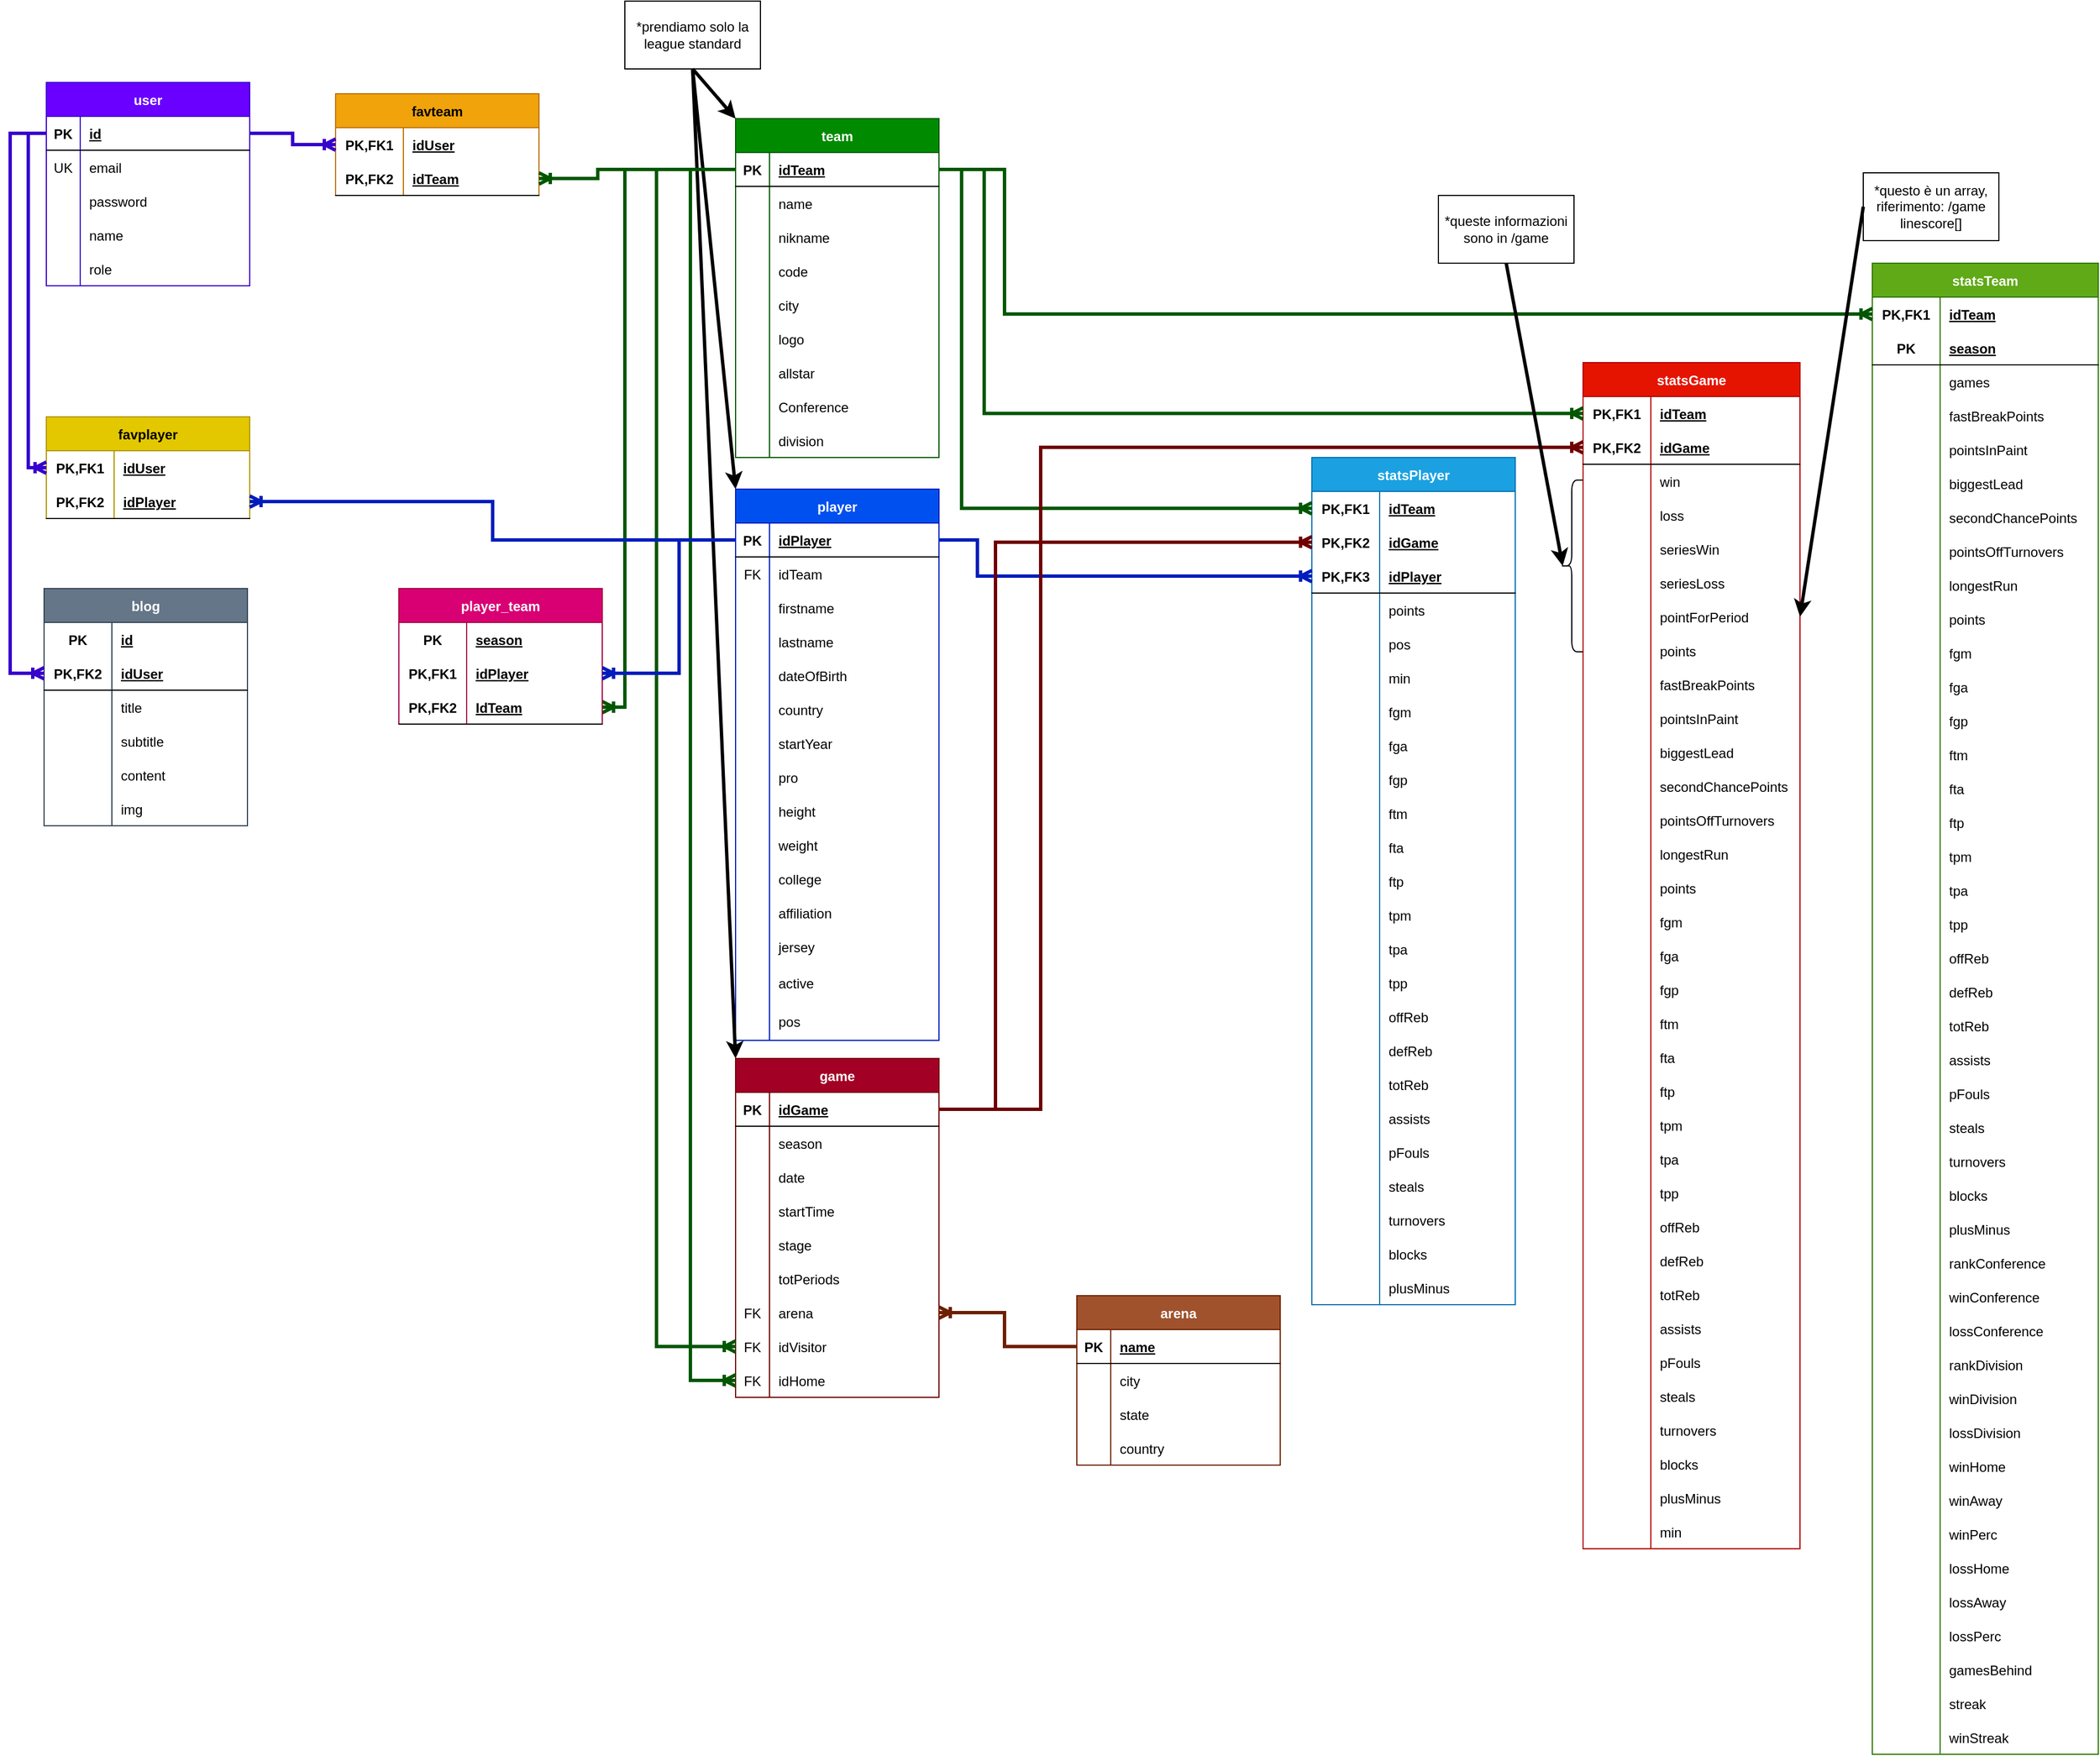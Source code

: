 <mxfile version="20.6.2" type="device"><diagram id="skqlo901siUCdY8zQpCW" name="Pagina-1"><mxGraphModel dx="2692" dy="715" grid="1" gridSize="8" guides="1" tooltips="1" connect="1" arrows="1" fold="1" page="1" pageScale="1" pageWidth="827" pageHeight="1169" math="0" shadow="0"><root><mxCell id="0"/><mxCell id="1" parent="0"/><mxCell id="JipWfWK4czXnUVvlUkpY-57" value="team" style="shape=table;startSize=30;container=1;collapsible=1;childLayout=tableLayout;fixedRows=1;rowLines=0;fontStyle=1;align=center;resizeLast=1;fillColor=#008a00;fontColor=#ffffff;strokeColor=#005700;" parent="1" vertex="1"><mxGeometry x="-190" y="160" width="180" height="300" as="geometry"/></mxCell><mxCell id="JipWfWK4czXnUVvlUkpY-58" value="" style="shape=tableRow;horizontal=0;startSize=0;swimlaneHead=0;swimlaneBody=0;fillColor=none;collapsible=0;dropTarget=0;points=[[0,0.5],[1,0.5]];portConstraint=eastwest;top=0;left=0;right=0;bottom=1;" parent="JipWfWK4czXnUVvlUkpY-57" vertex="1"><mxGeometry y="30" width="180" height="30" as="geometry"/></mxCell><mxCell id="JipWfWK4czXnUVvlUkpY-59" value="PK" style="shape=partialRectangle;connectable=0;fillColor=none;top=0;left=0;bottom=0;right=0;fontStyle=1;overflow=hidden;" parent="JipWfWK4czXnUVvlUkpY-58" vertex="1"><mxGeometry width="30" height="30" as="geometry"><mxRectangle width="30" height="30" as="alternateBounds"/></mxGeometry></mxCell><mxCell id="JipWfWK4czXnUVvlUkpY-60" value="idTeam" style="shape=partialRectangle;connectable=0;fillColor=none;top=0;left=0;bottom=0;right=0;align=left;spacingLeft=6;fontStyle=5;overflow=hidden;" parent="JipWfWK4czXnUVvlUkpY-58" vertex="1"><mxGeometry x="30" width="150" height="30" as="geometry"><mxRectangle width="150" height="30" as="alternateBounds"/></mxGeometry></mxCell><mxCell id="JipWfWK4czXnUVvlUkpY-61" value="" style="shape=tableRow;horizontal=0;startSize=0;swimlaneHead=0;swimlaneBody=0;fillColor=none;collapsible=0;dropTarget=0;points=[[0,0.5],[1,0.5]];portConstraint=eastwest;top=0;left=0;right=0;bottom=0;" parent="JipWfWK4czXnUVvlUkpY-57" vertex="1"><mxGeometry y="60" width="180" height="30" as="geometry"/></mxCell><mxCell id="JipWfWK4czXnUVvlUkpY-62" value="" style="shape=partialRectangle;connectable=0;fillColor=none;top=0;left=0;bottom=0;right=0;editable=1;overflow=hidden;" parent="JipWfWK4czXnUVvlUkpY-61" vertex="1"><mxGeometry width="30" height="30" as="geometry"><mxRectangle width="30" height="30" as="alternateBounds"/></mxGeometry></mxCell><mxCell id="JipWfWK4czXnUVvlUkpY-63" value="name" style="shape=partialRectangle;connectable=0;fillColor=none;top=0;left=0;bottom=0;right=0;align=left;spacingLeft=6;overflow=hidden;" parent="JipWfWK4czXnUVvlUkpY-61" vertex="1"><mxGeometry x="30" width="150" height="30" as="geometry"><mxRectangle width="150" height="30" as="alternateBounds"/></mxGeometry></mxCell><mxCell id="JipWfWK4czXnUVvlUkpY-64" value="" style="shape=tableRow;horizontal=0;startSize=0;swimlaneHead=0;swimlaneBody=0;fillColor=none;collapsible=0;dropTarget=0;points=[[0,0.5],[1,0.5]];portConstraint=eastwest;top=0;left=0;right=0;bottom=0;" parent="JipWfWK4czXnUVvlUkpY-57" vertex="1"><mxGeometry y="90" width="180" height="30" as="geometry"/></mxCell><mxCell id="JipWfWK4czXnUVvlUkpY-65" value="" style="shape=partialRectangle;connectable=0;fillColor=none;top=0;left=0;bottom=0;right=0;editable=1;overflow=hidden;" parent="JipWfWK4czXnUVvlUkpY-64" vertex="1"><mxGeometry width="30" height="30" as="geometry"><mxRectangle width="30" height="30" as="alternateBounds"/></mxGeometry></mxCell><mxCell id="JipWfWK4czXnUVvlUkpY-66" value="nikname" style="shape=partialRectangle;connectable=0;fillColor=none;top=0;left=0;bottom=0;right=0;align=left;spacingLeft=6;overflow=hidden;" parent="JipWfWK4czXnUVvlUkpY-64" vertex="1"><mxGeometry x="30" width="150" height="30" as="geometry"><mxRectangle width="150" height="30" as="alternateBounds"/></mxGeometry></mxCell><mxCell id="JipWfWK4czXnUVvlUkpY-67" value="" style="shape=tableRow;horizontal=0;startSize=0;swimlaneHead=0;swimlaneBody=0;fillColor=none;collapsible=0;dropTarget=0;points=[[0,0.5],[1,0.5]];portConstraint=eastwest;top=0;left=0;right=0;bottom=0;" parent="JipWfWK4czXnUVvlUkpY-57" vertex="1"><mxGeometry y="120" width="180" height="30" as="geometry"/></mxCell><mxCell id="JipWfWK4czXnUVvlUkpY-68" value="" style="shape=partialRectangle;connectable=0;fillColor=none;top=0;left=0;bottom=0;right=0;editable=1;overflow=hidden;" parent="JipWfWK4czXnUVvlUkpY-67" vertex="1"><mxGeometry width="30" height="30" as="geometry"><mxRectangle width="30" height="30" as="alternateBounds"/></mxGeometry></mxCell><mxCell id="JipWfWK4czXnUVvlUkpY-69" value="code" style="shape=partialRectangle;connectable=0;fillColor=none;top=0;left=0;bottom=0;right=0;align=left;spacingLeft=6;overflow=hidden;" parent="JipWfWK4czXnUVvlUkpY-67" vertex="1"><mxGeometry x="30" width="150" height="30" as="geometry"><mxRectangle width="150" height="30" as="alternateBounds"/></mxGeometry></mxCell><mxCell id="JipWfWK4czXnUVvlUkpY-88" style="shape=tableRow;horizontal=0;startSize=0;swimlaneHead=0;swimlaneBody=0;fillColor=none;collapsible=0;dropTarget=0;points=[[0,0.5],[1,0.5]];portConstraint=eastwest;top=0;left=0;right=0;bottom=0;" parent="JipWfWK4czXnUVvlUkpY-57" vertex="1"><mxGeometry y="150" width="180" height="30" as="geometry"/></mxCell><mxCell id="JipWfWK4czXnUVvlUkpY-89" style="shape=partialRectangle;connectable=0;fillColor=none;top=0;left=0;bottom=0;right=0;editable=1;overflow=hidden;" parent="JipWfWK4czXnUVvlUkpY-88" vertex="1"><mxGeometry width="30" height="30" as="geometry"><mxRectangle width="30" height="30" as="alternateBounds"/></mxGeometry></mxCell><mxCell id="JipWfWK4czXnUVvlUkpY-90" value="city" style="shape=partialRectangle;connectable=0;fillColor=none;top=0;left=0;bottom=0;right=0;align=left;spacingLeft=6;overflow=hidden;" parent="JipWfWK4czXnUVvlUkpY-88" vertex="1"><mxGeometry x="30" width="150" height="30" as="geometry"><mxRectangle width="150" height="30" as="alternateBounds"/></mxGeometry></mxCell><mxCell id="JipWfWK4czXnUVvlUkpY-85" style="shape=tableRow;horizontal=0;startSize=0;swimlaneHead=0;swimlaneBody=0;fillColor=none;collapsible=0;dropTarget=0;points=[[0,0.5],[1,0.5]];portConstraint=eastwest;top=0;left=0;right=0;bottom=0;" parent="JipWfWK4czXnUVvlUkpY-57" vertex="1"><mxGeometry y="180" width="180" height="30" as="geometry"/></mxCell><mxCell id="JipWfWK4czXnUVvlUkpY-86" style="shape=partialRectangle;connectable=0;fillColor=none;top=0;left=0;bottom=0;right=0;editable=1;overflow=hidden;" parent="JipWfWK4czXnUVvlUkpY-85" vertex="1"><mxGeometry width="30" height="30" as="geometry"><mxRectangle width="30" height="30" as="alternateBounds"/></mxGeometry></mxCell><mxCell id="JipWfWK4czXnUVvlUkpY-87" value="logo" style="shape=partialRectangle;connectable=0;fillColor=none;top=0;left=0;bottom=0;right=0;align=left;spacingLeft=6;overflow=hidden;" parent="JipWfWK4czXnUVvlUkpY-85" vertex="1"><mxGeometry x="30" width="150" height="30" as="geometry"><mxRectangle width="150" height="30" as="alternateBounds"/></mxGeometry></mxCell><mxCell id="JipWfWK4czXnUVvlUkpY-82" style="shape=tableRow;horizontal=0;startSize=0;swimlaneHead=0;swimlaneBody=0;fillColor=none;collapsible=0;dropTarget=0;points=[[0,0.5],[1,0.5]];portConstraint=eastwest;top=0;left=0;right=0;bottom=0;" parent="JipWfWK4czXnUVvlUkpY-57" vertex="1"><mxGeometry y="210" width="180" height="30" as="geometry"/></mxCell><mxCell id="JipWfWK4czXnUVvlUkpY-83" style="shape=partialRectangle;connectable=0;fillColor=none;top=0;left=0;bottom=0;right=0;editable=1;overflow=hidden;" parent="JipWfWK4czXnUVvlUkpY-82" vertex="1"><mxGeometry width="30" height="30" as="geometry"><mxRectangle width="30" height="30" as="alternateBounds"/></mxGeometry></mxCell><mxCell id="JipWfWK4czXnUVvlUkpY-84" value="allstar" style="shape=partialRectangle;connectable=0;fillColor=none;top=0;left=0;bottom=0;right=0;align=left;spacingLeft=6;overflow=hidden;" parent="JipWfWK4czXnUVvlUkpY-82" vertex="1"><mxGeometry x="30" width="150" height="30" as="geometry"><mxRectangle width="150" height="30" as="alternateBounds"/></mxGeometry></mxCell><mxCell id="xvuNMjbiV99jY_q17HPr-13" style="shape=tableRow;horizontal=0;startSize=0;swimlaneHead=0;swimlaneBody=0;fillColor=none;collapsible=0;dropTarget=0;points=[[0,0.5],[1,0.5]];portConstraint=eastwest;top=0;left=0;right=0;bottom=0;" parent="JipWfWK4czXnUVvlUkpY-57" vertex="1"><mxGeometry y="240" width="180" height="30" as="geometry"/></mxCell><mxCell id="xvuNMjbiV99jY_q17HPr-14" style="shape=partialRectangle;connectable=0;fillColor=none;top=0;left=0;bottom=0;right=0;editable=1;overflow=hidden;" parent="xvuNMjbiV99jY_q17HPr-13" vertex="1"><mxGeometry width="30" height="30" as="geometry"><mxRectangle width="30" height="30" as="alternateBounds"/></mxGeometry></mxCell><mxCell id="xvuNMjbiV99jY_q17HPr-15" value="Conference" style="shape=partialRectangle;connectable=0;fillColor=none;top=0;left=0;bottom=0;right=0;align=left;spacingLeft=6;overflow=hidden;" parent="xvuNMjbiV99jY_q17HPr-13" vertex="1"><mxGeometry x="30" width="150" height="30" as="geometry"><mxRectangle width="150" height="30" as="alternateBounds"/></mxGeometry></mxCell><mxCell id="xvuNMjbiV99jY_q17HPr-16" style="shape=tableRow;horizontal=0;startSize=0;swimlaneHead=0;swimlaneBody=0;fillColor=none;collapsible=0;dropTarget=0;points=[[0,0.5],[1,0.5]];portConstraint=eastwest;top=0;left=0;right=0;bottom=0;" parent="JipWfWK4czXnUVvlUkpY-57" vertex="1"><mxGeometry y="270" width="180" height="30" as="geometry"/></mxCell><mxCell id="xvuNMjbiV99jY_q17HPr-17" style="shape=partialRectangle;connectable=0;fillColor=none;top=0;left=0;bottom=0;right=0;editable=1;overflow=hidden;" parent="xvuNMjbiV99jY_q17HPr-16" vertex="1"><mxGeometry width="30" height="30" as="geometry"><mxRectangle width="30" height="30" as="alternateBounds"/></mxGeometry></mxCell><mxCell id="xvuNMjbiV99jY_q17HPr-18" value="division" style="shape=partialRectangle;connectable=0;fillColor=none;top=0;left=0;bottom=0;right=0;align=left;spacingLeft=6;overflow=hidden;" parent="xvuNMjbiV99jY_q17HPr-16" vertex="1"><mxGeometry x="30" width="150" height="30" as="geometry"><mxRectangle width="150" height="30" as="alternateBounds"/></mxGeometry></mxCell><mxCell id="JipWfWK4czXnUVvlUkpY-91" value="player" style="shape=table;startSize=30;container=1;collapsible=1;childLayout=tableLayout;fixedRows=1;rowLines=0;fontStyle=1;align=center;resizeLast=1;fillColor=#0050ef;fontColor=#ffffff;strokeColor=#001DBC;" parent="1" vertex="1"><mxGeometry x="-190" y="488" width="180" height="488" as="geometry"/></mxCell><mxCell id="JipWfWK4czXnUVvlUkpY-92" value="" style="shape=tableRow;horizontal=0;startSize=0;swimlaneHead=0;swimlaneBody=0;fillColor=none;collapsible=0;dropTarget=0;points=[[0,0.5],[1,0.5]];portConstraint=eastwest;top=0;left=0;right=0;bottom=1;" parent="JipWfWK4czXnUVvlUkpY-91" vertex="1"><mxGeometry y="30" width="180" height="30" as="geometry"/></mxCell><mxCell id="JipWfWK4czXnUVvlUkpY-93" value="PK" style="shape=partialRectangle;connectable=0;fillColor=none;top=0;left=0;bottom=0;right=0;fontStyle=1;overflow=hidden;" parent="JipWfWK4czXnUVvlUkpY-92" vertex="1"><mxGeometry width="30" height="30" as="geometry"><mxRectangle width="30" height="30" as="alternateBounds"/></mxGeometry></mxCell><mxCell id="JipWfWK4czXnUVvlUkpY-94" value="idPlayer" style="shape=partialRectangle;connectable=0;fillColor=none;top=0;left=0;bottom=0;right=0;align=left;spacingLeft=6;fontStyle=5;overflow=hidden;" parent="JipWfWK4czXnUVvlUkpY-92" vertex="1"><mxGeometry x="30" width="150" height="30" as="geometry"><mxRectangle width="150" height="30" as="alternateBounds"/></mxGeometry></mxCell><mxCell id="JipWfWK4czXnUVvlUkpY-95" value="" style="shape=tableRow;horizontal=0;startSize=0;swimlaneHead=0;swimlaneBody=0;fillColor=none;collapsible=0;dropTarget=0;points=[[0,0.5],[1,0.5]];portConstraint=eastwest;top=0;left=0;right=0;bottom=0;" parent="JipWfWK4czXnUVvlUkpY-91" vertex="1"><mxGeometry y="60" width="180" height="30" as="geometry"/></mxCell><mxCell id="JipWfWK4czXnUVvlUkpY-96" value="FK" style="shape=partialRectangle;connectable=0;fillColor=none;top=0;left=0;bottom=0;right=0;editable=1;overflow=hidden;" parent="JipWfWK4czXnUVvlUkpY-95" vertex="1"><mxGeometry width="30" height="30" as="geometry"><mxRectangle width="30" height="30" as="alternateBounds"/></mxGeometry></mxCell><mxCell id="JipWfWK4czXnUVvlUkpY-97" value="idTeam" style="shape=partialRectangle;connectable=0;fillColor=none;top=0;left=0;bottom=0;right=0;align=left;spacingLeft=6;overflow=hidden;" parent="JipWfWK4czXnUVvlUkpY-95" vertex="1"><mxGeometry x="30" width="150" height="30" as="geometry"><mxRectangle width="150" height="30" as="alternateBounds"/></mxGeometry></mxCell><mxCell id="JipWfWK4czXnUVvlUkpY-98" value="" style="shape=tableRow;horizontal=0;startSize=0;swimlaneHead=0;swimlaneBody=0;fillColor=none;collapsible=0;dropTarget=0;points=[[0,0.5],[1,0.5]];portConstraint=eastwest;top=0;left=0;right=0;bottom=0;" parent="JipWfWK4czXnUVvlUkpY-91" vertex="1"><mxGeometry y="90" width="180" height="30" as="geometry"/></mxCell><mxCell id="JipWfWK4czXnUVvlUkpY-99" value="" style="shape=partialRectangle;connectable=0;fillColor=none;top=0;left=0;bottom=0;right=0;editable=1;overflow=hidden;" parent="JipWfWK4czXnUVvlUkpY-98" vertex="1"><mxGeometry width="30" height="30" as="geometry"><mxRectangle width="30" height="30" as="alternateBounds"/></mxGeometry></mxCell><mxCell id="JipWfWK4czXnUVvlUkpY-100" value="firstname" style="shape=partialRectangle;connectable=0;fillColor=none;top=0;left=0;bottom=0;right=0;align=left;spacingLeft=6;overflow=hidden;" parent="JipWfWK4czXnUVvlUkpY-98" vertex="1"><mxGeometry x="30" width="150" height="30" as="geometry"><mxRectangle width="150" height="30" as="alternateBounds"/></mxGeometry></mxCell><mxCell id="J5Po3h5d19M_UAHeEK9F-147" style="shape=tableRow;horizontal=0;startSize=0;swimlaneHead=0;swimlaneBody=0;fillColor=none;collapsible=0;dropTarget=0;points=[[0,0.5],[1,0.5]];portConstraint=eastwest;top=0;left=0;right=0;bottom=0;" parent="JipWfWK4czXnUVvlUkpY-91" vertex="1"><mxGeometry y="120" width="180" height="30" as="geometry"/></mxCell><mxCell id="J5Po3h5d19M_UAHeEK9F-148" style="shape=partialRectangle;connectable=0;fillColor=none;top=0;left=0;bottom=0;right=0;editable=1;overflow=hidden;" parent="J5Po3h5d19M_UAHeEK9F-147" vertex="1"><mxGeometry width="30" height="30" as="geometry"><mxRectangle width="30" height="30" as="alternateBounds"/></mxGeometry></mxCell><mxCell id="J5Po3h5d19M_UAHeEK9F-149" value="lastname" style="shape=partialRectangle;connectable=0;fillColor=none;top=0;left=0;bottom=0;right=0;align=left;spacingLeft=6;overflow=hidden;" parent="J5Po3h5d19M_UAHeEK9F-147" vertex="1"><mxGeometry x="30" width="150" height="30" as="geometry"><mxRectangle width="150" height="30" as="alternateBounds"/></mxGeometry></mxCell><mxCell id="JipWfWK4czXnUVvlUkpY-101" value="" style="shape=tableRow;horizontal=0;startSize=0;swimlaneHead=0;swimlaneBody=0;fillColor=none;collapsible=0;dropTarget=0;points=[[0,0.5],[1,0.5]];portConstraint=eastwest;top=0;left=0;right=0;bottom=0;" parent="JipWfWK4czXnUVvlUkpY-91" vertex="1"><mxGeometry y="150" width="180" height="30" as="geometry"/></mxCell><mxCell id="JipWfWK4czXnUVvlUkpY-102" value="" style="shape=partialRectangle;connectable=0;fillColor=none;top=0;left=0;bottom=0;right=0;editable=1;overflow=hidden;" parent="JipWfWK4czXnUVvlUkpY-101" vertex="1"><mxGeometry width="30" height="30" as="geometry"><mxRectangle width="30" height="30" as="alternateBounds"/></mxGeometry></mxCell><mxCell id="JipWfWK4czXnUVvlUkpY-103" value="dateOfBirth" style="shape=partialRectangle;connectable=0;fillColor=none;top=0;left=0;bottom=0;right=0;align=left;spacingLeft=6;overflow=hidden;" parent="JipWfWK4czXnUVvlUkpY-101" vertex="1"><mxGeometry x="30" width="150" height="30" as="geometry"><mxRectangle width="150" height="30" as="alternateBounds"/></mxGeometry></mxCell><mxCell id="JipWfWK4czXnUVvlUkpY-110" style="shape=tableRow;horizontal=0;startSize=0;swimlaneHead=0;swimlaneBody=0;fillColor=none;collapsible=0;dropTarget=0;points=[[0,0.5],[1,0.5]];portConstraint=eastwest;top=0;left=0;right=0;bottom=0;" parent="JipWfWK4czXnUVvlUkpY-91" vertex="1"><mxGeometry y="180" width="180" height="30" as="geometry"/></mxCell><mxCell id="JipWfWK4czXnUVvlUkpY-111" style="shape=partialRectangle;connectable=0;fillColor=none;top=0;left=0;bottom=0;right=0;editable=1;overflow=hidden;" parent="JipWfWK4czXnUVvlUkpY-110" vertex="1"><mxGeometry width="30" height="30" as="geometry"><mxRectangle width="30" height="30" as="alternateBounds"/></mxGeometry></mxCell><mxCell id="JipWfWK4czXnUVvlUkpY-112" value="country" style="shape=partialRectangle;connectable=0;fillColor=none;top=0;left=0;bottom=0;right=0;align=left;spacingLeft=6;overflow=hidden;" parent="JipWfWK4czXnUVvlUkpY-110" vertex="1"><mxGeometry x="30" width="150" height="30" as="geometry"><mxRectangle width="150" height="30" as="alternateBounds"/></mxGeometry></mxCell><mxCell id="JipWfWK4czXnUVvlUkpY-107" style="shape=tableRow;horizontal=0;startSize=0;swimlaneHead=0;swimlaneBody=0;fillColor=none;collapsible=0;dropTarget=0;points=[[0,0.5],[1,0.5]];portConstraint=eastwest;top=0;left=0;right=0;bottom=0;" parent="JipWfWK4czXnUVvlUkpY-91" vertex="1"><mxGeometry y="210" width="180" height="30" as="geometry"/></mxCell><mxCell id="JipWfWK4czXnUVvlUkpY-108" style="shape=partialRectangle;connectable=0;fillColor=none;top=0;left=0;bottom=0;right=0;editable=1;overflow=hidden;" parent="JipWfWK4czXnUVvlUkpY-107" vertex="1"><mxGeometry width="30" height="30" as="geometry"><mxRectangle width="30" height="30" as="alternateBounds"/></mxGeometry></mxCell><mxCell id="JipWfWK4czXnUVvlUkpY-109" value="startYear" style="shape=partialRectangle;connectable=0;fillColor=none;top=0;left=0;bottom=0;right=0;align=left;spacingLeft=6;overflow=hidden;" parent="JipWfWK4czXnUVvlUkpY-107" vertex="1"><mxGeometry x="30" width="150" height="30" as="geometry"><mxRectangle width="150" height="30" as="alternateBounds"/></mxGeometry></mxCell><mxCell id="JipWfWK4czXnUVvlUkpY-104" style="shape=tableRow;horizontal=0;startSize=0;swimlaneHead=0;swimlaneBody=0;fillColor=none;collapsible=0;dropTarget=0;points=[[0,0.5],[1,0.5]];portConstraint=eastwest;top=0;left=0;right=0;bottom=0;" parent="JipWfWK4czXnUVvlUkpY-91" vertex="1"><mxGeometry y="240" width="180" height="30" as="geometry"/></mxCell><mxCell id="JipWfWK4czXnUVvlUkpY-105" style="shape=partialRectangle;connectable=0;fillColor=none;top=0;left=0;bottom=0;right=0;editable=1;overflow=hidden;" parent="JipWfWK4czXnUVvlUkpY-104" vertex="1"><mxGeometry width="30" height="30" as="geometry"><mxRectangle width="30" height="30" as="alternateBounds"/></mxGeometry></mxCell><mxCell id="JipWfWK4czXnUVvlUkpY-106" value="pro" style="shape=partialRectangle;connectable=0;fillColor=none;top=0;left=0;bottom=0;right=0;align=left;spacingLeft=6;overflow=hidden;" parent="JipWfWK4czXnUVvlUkpY-104" vertex="1"><mxGeometry x="30" width="150" height="30" as="geometry"><mxRectangle width="150" height="30" as="alternateBounds"/></mxGeometry></mxCell><mxCell id="JipWfWK4czXnUVvlUkpY-128" style="shape=tableRow;horizontal=0;startSize=0;swimlaneHead=0;swimlaneBody=0;fillColor=none;collapsible=0;dropTarget=0;points=[[0,0.5],[1,0.5]];portConstraint=eastwest;top=0;left=0;right=0;bottom=0;" parent="JipWfWK4czXnUVvlUkpY-91" vertex="1"><mxGeometry y="270" width="180" height="30" as="geometry"/></mxCell><mxCell id="JipWfWK4czXnUVvlUkpY-129" style="shape=partialRectangle;connectable=0;fillColor=none;top=0;left=0;bottom=0;right=0;editable=1;overflow=hidden;" parent="JipWfWK4czXnUVvlUkpY-128" vertex="1"><mxGeometry width="30" height="30" as="geometry"><mxRectangle width="30" height="30" as="alternateBounds"/></mxGeometry></mxCell><mxCell id="JipWfWK4czXnUVvlUkpY-130" value="height" style="shape=partialRectangle;connectable=0;fillColor=none;top=0;left=0;bottom=0;right=0;align=left;spacingLeft=6;overflow=hidden;" parent="JipWfWK4czXnUVvlUkpY-128" vertex="1"><mxGeometry x="30" width="150" height="30" as="geometry"><mxRectangle width="150" height="30" as="alternateBounds"/></mxGeometry></mxCell><mxCell id="JipWfWK4czXnUVvlUkpY-125" style="shape=tableRow;horizontal=0;startSize=0;swimlaneHead=0;swimlaneBody=0;fillColor=none;collapsible=0;dropTarget=0;points=[[0,0.5],[1,0.5]];portConstraint=eastwest;top=0;left=0;right=0;bottom=0;" parent="JipWfWK4czXnUVvlUkpY-91" vertex="1"><mxGeometry y="300" width="180" height="30" as="geometry"/></mxCell><mxCell id="JipWfWK4czXnUVvlUkpY-126" style="shape=partialRectangle;connectable=0;fillColor=none;top=0;left=0;bottom=0;right=0;editable=1;overflow=hidden;" parent="JipWfWK4czXnUVvlUkpY-125" vertex="1"><mxGeometry width="30" height="30" as="geometry"><mxRectangle width="30" height="30" as="alternateBounds"/></mxGeometry></mxCell><mxCell id="JipWfWK4czXnUVvlUkpY-127" value="weight" style="shape=partialRectangle;connectable=0;fillColor=none;top=0;left=0;bottom=0;right=0;align=left;spacingLeft=6;overflow=hidden;" parent="JipWfWK4czXnUVvlUkpY-125" vertex="1"><mxGeometry x="30" width="150" height="30" as="geometry"><mxRectangle width="150" height="30" as="alternateBounds"/></mxGeometry></mxCell><mxCell id="JipWfWK4czXnUVvlUkpY-122" style="shape=tableRow;horizontal=0;startSize=0;swimlaneHead=0;swimlaneBody=0;fillColor=none;collapsible=0;dropTarget=0;points=[[0,0.5],[1,0.5]];portConstraint=eastwest;top=0;left=0;right=0;bottom=0;" parent="JipWfWK4czXnUVvlUkpY-91" vertex="1"><mxGeometry y="330" width="180" height="30" as="geometry"/></mxCell><mxCell id="JipWfWK4czXnUVvlUkpY-123" style="shape=partialRectangle;connectable=0;fillColor=none;top=0;left=0;bottom=0;right=0;editable=1;overflow=hidden;" parent="JipWfWK4czXnUVvlUkpY-122" vertex="1"><mxGeometry width="30" height="30" as="geometry"><mxRectangle width="30" height="30" as="alternateBounds"/></mxGeometry></mxCell><mxCell id="JipWfWK4czXnUVvlUkpY-124" value="college" style="shape=partialRectangle;connectable=0;fillColor=none;top=0;left=0;bottom=0;right=0;align=left;spacingLeft=6;overflow=hidden;" parent="JipWfWK4czXnUVvlUkpY-122" vertex="1"><mxGeometry x="30" width="150" height="30" as="geometry"><mxRectangle width="150" height="30" as="alternateBounds"/></mxGeometry></mxCell><mxCell id="JipWfWK4czXnUVvlUkpY-119" style="shape=tableRow;horizontal=0;startSize=0;swimlaneHead=0;swimlaneBody=0;fillColor=none;collapsible=0;dropTarget=0;points=[[0,0.5],[1,0.5]];portConstraint=eastwest;top=0;left=0;right=0;bottom=0;" parent="JipWfWK4czXnUVvlUkpY-91" vertex="1"><mxGeometry y="360" width="180" height="30" as="geometry"/></mxCell><mxCell id="JipWfWK4czXnUVvlUkpY-120" style="shape=partialRectangle;connectable=0;fillColor=none;top=0;left=0;bottom=0;right=0;editable=1;overflow=hidden;" parent="JipWfWK4czXnUVvlUkpY-119" vertex="1"><mxGeometry width="30" height="30" as="geometry"><mxRectangle width="30" height="30" as="alternateBounds"/></mxGeometry></mxCell><mxCell id="JipWfWK4czXnUVvlUkpY-121" value="affiliation" style="shape=partialRectangle;connectable=0;fillColor=none;top=0;left=0;bottom=0;right=0;align=left;spacingLeft=6;overflow=hidden;" parent="JipWfWK4czXnUVvlUkpY-119" vertex="1"><mxGeometry x="30" width="150" height="30" as="geometry"><mxRectangle width="150" height="30" as="alternateBounds"/></mxGeometry></mxCell><mxCell id="xvuNMjbiV99jY_q17HPr-1" style="shape=tableRow;horizontal=0;startSize=0;swimlaneHead=0;swimlaneBody=0;fillColor=none;collapsible=0;dropTarget=0;points=[[0,0.5],[1,0.5]];portConstraint=eastwest;top=0;left=0;right=0;bottom=0;" parent="JipWfWK4czXnUVvlUkpY-91" vertex="1"><mxGeometry y="390" width="180" height="30" as="geometry"/></mxCell><mxCell id="xvuNMjbiV99jY_q17HPr-2" style="shape=partialRectangle;connectable=0;fillColor=none;top=0;left=0;bottom=0;right=0;editable=1;overflow=hidden;" parent="xvuNMjbiV99jY_q17HPr-1" vertex="1"><mxGeometry width="30" height="30" as="geometry"><mxRectangle width="30" height="30" as="alternateBounds"/></mxGeometry></mxCell><mxCell id="xvuNMjbiV99jY_q17HPr-3" value="jersey" style="shape=partialRectangle;connectable=0;fillColor=none;top=0;left=0;bottom=0;right=0;align=left;spacingLeft=6;overflow=hidden;" parent="xvuNMjbiV99jY_q17HPr-1" vertex="1"><mxGeometry x="30" width="150" height="30" as="geometry"><mxRectangle width="150" height="30" as="alternateBounds"/></mxGeometry></mxCell><mxCell id="xvuNMjbiV99jY_q17HPr-4" style="shape=tableRow;horizontal=0;startSize=0;swimlaneHead=0;swimlaneBody=0;fillColor=none;collapsible=0;dropTarget=0;points=[[0,0.5],[1,0.5]];portConstraint=eastwest;top=0;left=0;right=0;bottom=0;" parent="JipWfWK4czXnUVvlUkpY-91" vertex="1"><mxGeometry y="420" width="180" height="34" as="geometry"/></mxCell><mxCell id="xvuNMjbiV99jY_q17HPr-5" style="shape=partialRectangle;connectable=0;fillColor=none;top=0;left=0;bottom=0;right=0;editable=1;overflow=hidden;" parent="xvuNMjbiV99jY_q17HPr-4" vertex="1"><mxGeometry width="30" height="34" as="geometry"><mxRectangle width="30" height="34" as="alternateBounds"/></mxGeometry></mxCell><mxCell id="xvuNMjbiV99jY_q17HPr-6" value="active" style="shape=partialRectangle;connectable=0;fillColor=none;top=0;left=0;bottom=0;right=0;align=left;spacingLeft=6;overflow=hidden;" parent="xvuNMjbiV99jY_q17HPr-4" vertex="1"><mxGeometry x="30" width="150" height="34" as="geometry"><mxRectangle width="150" height="34" as="alternateBounds"/></mxGeometry></mxCell><mxCell id="xvuNMjbiV99jY_q17HPr-7" style="shape=tableRow;horizontal=0;startSize=0;swimlaneHead=0;swimlaneBody=0;fillColor=none;collapsible=0;dropTarget=0;points=[[0,0.5],[1,0.5]];portConstraint=eastwest;top=0;left=0;right=0;bottom=0;" parent="JipWfWK4czXnUVvlUkpY-91" vertex="1"><mxGeometry y="454" width="180" height="34" as="geometry"/></mxCell><mxCell id="xvuNMjbiV99jY_q17HPr-8" style="shape=partialRectangle;connectable=0;fillColor=none;top=0;left=0;bottom=0;right=0;editable=1;overflow=hidden;" parent="xvuNMjbiV99jY_q17HPr-7" vertex="1"><mxGeometry width="30" height="34" as="geometry"><mxRectangle width="30" height="34" as="alternateBounds"/></mxGeometry></mxCell><mxCell id="xvuNMjbiV99jY_q17HPr-9" value="pos" style="shape=partialRectangle;connectable=0;fillColor=none;top=0;left=0;bottom=0;right=0;align=left;spacingLeft=6;overflow=hidden;" parent="xvuNMjbiV99jY_q17HPr-7" vertex="1"><mxGeometry x="30" width="150" height="34" as="geometry"><mxRectangle width="150" height="34" as="alternateBounds"/></mxGeometry></mxCell><mxCell id="JipWfWK4czXnUVvlUkpY-131" value="game" style="shape=table;startSize=30;container=1;collapsible=1;childLayout=tableLayout;fixedRows=1;rowLines=0;fontStyle=1;align=center;resizeLast=1;fillColor=#a20025;fontColor=#ffffff;strokeColor=#6F0000;" parent="1" vertex="1"><mxGeometry x="-190" y="992" width="180" height="300" as="geometry"/></mxCell><mxCell id="JipWfWK4czXnUVvlUkpY-132" value="" style="shape=tableRow;horizontal=0;startSize=0;swimlaneHead=0;swimlaneBody=0;fillColor=none;collapsible=0;dropTarget=0;points=[[0,0.5],[1,0.5]];portConstraint=eastwest;top=0;left=0;right=0;bottom=1;" parent="JipWfWK4czXnUVvlUkpY-131" vertex="1"><mxGeometry y="30" width="180" height="30" as="geometry"/></mxCell><mxCell id="JipWfWK4czXnUVvlUkpY-133" value="PK" style="shape=partialRectangle;connectable=0;fillColor=none;top=0;left=0;bottom=0;right=0;fontStyle=1;overflow=hidden;" parent="JipWfWK4czXnUVvlUkpY-132" vertex="1"><mxGeometry width="30" height="30" as="geometry"><mxRectangle width="30" height="30" as="alternateBounds"/></mxGeometry></mxCell><mxCell id="JipWfWK4czXnUVvlUkpY-134" value="idGame" style="shape=partialRectangle;connectable=0;fillColor=none;top=0;left=0;bottom=0;right=0;align=left;spacingLeft=6;fontStyle=5;overflow=hidden;" parent="JipWfWK4czXnUVvlUkpY-132" vertex="1"><mxGeometry x="30" width="150" height="30" as="geometry"><mxRectangle width="150" height="30" as="alternateBounds"/></mxGeometry></mxCell><mxCell id="JipWfWK4czXnUVvlUkpY-240" style="shape=tableRow;horizontal=0;startSize=0;swimlaneHead=0;swimlaneBody=0;fillColor=none;collapsible=0;dropTarget=0;points=[[0,0.5],[1,0.5]];portConstraint=eastwest;top=0;left=0;right=0;bottom=0;" parent="JipWfWK4czXnUVvlUkpY-131" vertex="1"><mxGeometry y="60" width="180" height="30" as="geometry"/></mxCell><mxCell id="JipWfWK4czXnUVvlUkpY-241" value="" style="shape=partialRectangle;connectable=0;fillColor=none;top=0;left=0;bottom=0;right=0;editable=1;overflow=hidden;" parent="JipWfWK4czXnUVvlUkpY-240" vertex="1"><mxGeometry width="30" height="30" as="geometry"><mxRectangle width="30" height="30" as="alternateBounds"/></mxGeometry></mxCell><mxCell id="JipWfWK4czXnUVvlUkpY-242" value="season" style="shape=partialRectangle;connectable=0;fillColor=none;top=0;left=0;bottom=0;right=0;align=left;spacingLeft=6;overflow=hidden;" parent="JipWfWK4czXnUVvlUkpY-240" vertex="1"><mxGeometry x="30" width="150" height="30" as="geometry"><mxRectangle width="150" height="30" as="alternateBounds"/></mxGeometry></mxCell><mxCell id="J5Po3h5d19M_UAHeEK9F-151" style="shape=tableRow;horizontal=0;startSize=0;swimlaneHead=0;swimlaneBody=0;fillColor=none;collapsible=0;dropTarget=0;points=[[0,0.5],[1,0.5]];portConstraint=eastwest;top=0;left=0;right=0;bottom=0;" parent="JipWfWK4czXnUVvlUkpY-131" vertex="1"><mxGeometry y="90" width="180" height="30" as="geometry"/></mxCell><mxCell id="J5Po3h5d19M_UAHeEK9F-152" style="shape=partialRectangle;connectable=0;fillColor=none;top=0;left=0;bottom=0;right=0;editable=1;overflow=hidden;" parent="J5Po3h5d19M_UAHeEK9F-151" vertex="1"><mxGeometry width="30" height="30" as="geometry"><mxRectangle width="30" height="30" as="alternateBounds"/></mxGeometry></mxCell><mxCell id="J5Po3h5d19M_UAHeEK9F-153" value="date" style="shape=partialRectangle;connectable=0;fillColor=none;top=0;left=0;bottom=0;right=0;align=left;spacingLeft=6;overflow=hidden;" parent="J5Po3h5d19M_UAHeEK9F-151" vertex="1"><mxGeometry x="30" width="150" height="30" as="geometry"><mxRectangle width="150" height="30" as="alternateBounds"/></mxGeometry></mxCell><mxCell id="JipWfWK4czXnUVvlUkpY-237" style="shape=tableRow;horizontal=0;startSize=0;swimlaneHead=0;swimlaneBody=0;fillColor=none;collapsible=0;dropTarget=0;points=[[0,0.5],[1,0.5]];portConstraint=eastwest;top=0;left=0;right=0;bottom=0;" parent="JipWfWK4czXnUVvlUkpY-131" vertex="1"><mxGeometry y="120" width="180" height="30" as="geometry"/></mxCell><mxCell id="JipWfWK4czXnUVvlUkpY-238" style="shape=partialRectangle;connectable=0;fillColor=none;top=0;left=0;bottom=0;right=0;editable=1;overflow=hidden;" parent="JipWfWK4czXnUVvlUkpY-237" vertex="1"><mxGeometry width="30" height="30" as="geometry"><mxRectangle width="30" height="30" as="alternateBounds"/></mxGeometry></mxCell><mxCell id="JipWfWK4czXnUVvlUkpY-239" value="startTime" style="shape=partialRectangle;connectable=0;fillColor=none;top=0;left=0;bottom=0;right=0;align=left;spacingLeft=6;overflow=hidden;" parent="JipWfWK4czXnUVvlUkpY-237" vertex="1"><mxGeometry x="30" width="150" height="30" as="geometry"><mxRectangle width="150" height="30" as="alternateBounds"/></mxGeometry></mxCell><mxCell id="JipWfWK4czXnUVvlUkpY-138" value="" style="shape=tableRow;horizontal=0;startSize=0;swimlaneHead=0;swimlaneBody=0;fillColor=none;collapsible=0;dropTarget=0;points=[[0,0.5],[1,0.5]];portConstraint=eastwest;top=0;left=0;right=0;bottom=0;" parent="JipWfWK4czXnUVvlUkpY-131" vertex="1"><mxGeometry y="150" width="180" height="30" as="geometry"/></mxCell><mxCell id="JipWfWK4czXnUVvlUkpY-139" value="" style="shape=partialRectangle;connectable=0;fillColor=none;top=0;left=0;bottom=0;right=0;editable=1;overflow=hidden;" parent="JipWfWK4czXnUVvlUkpY-138" vertex="1"><mxGeometry width="30" height="30" as="geometry"><mxRectangle width="30" height="30" as="alternateBounds"/></mxGeometry></mxCell><mxCell id="JipWfWK4czXnUVvlUkpY-140" value="stage" style="shape=partialRectangle;connectable=0;fillColor=none;top=0;left=0;bottom=0;right=0;align=left;spacingLeft=6;overflow=hidden;" parent="JipWfWK4czXnUVvlUkpY-138" vertex="1"><mxGeometry x="30" width="150" height="30" as="geometry"><mxRectangle width="150" height="30" as="alternateBounds"/></mxGeometry></mxCell><mxCell id="JipWfWK4czXnUVvlUkpY-141" value="" style="shape=tableRow;horizontal=0;startSize=0;swimlaneHead=0;swimlaneBody=0;fillColor=none;collapsible=0;dropTarget=0;points=[[0,0.5],[1,0.5]];portConstraint=eastwest;top=0;left=0;right=0;bottom=0;" parent="JipWfWK4czXnUVvlUkpY-131" vertex="1"><mxGeometry y="180" width="180" height="30" as="geometry"/></mxCell><mxCell id="JipWfWK4czXnUVvlUkpY-142" value="" style="shape=partialRectangle;connectable=0;fillColor=none;top=0;left=0;bottom=0;right=0;editable=1;overflow=hidden;" parent="JipWfWK4czXnUVvlUkpY-141" vertex="1"><mxGeometry width="30" height="30" as="geometry"><mxRectangle width="30" height="30" as="alternateBounds"/></mxGeometry></mxCell><mxCell id="JipWfWK4czXnUVvlUkpY-143" value="totPeriods" style="shape=partialRectangle;connectable=0;fillColor=none;top=0;left=0;bottom=0;right=0;align=left;spacingLeft=6;overflow=hidden;" parent="JipWfWK4czXnUVvlUkpY-141" vertex="1"><mxGeometry x="30" width="150" height="30" as="geometry"><mxRectangle width="150" height="30" as="alternateBounds"/></mxGeometry></mxCell><mxCell id="JipWfWK4czXnUVvlUkpY-232" style="shape=tableRow;horizontal=0;startSize=0;swimlaneHead=0;swimlaneBody=0;fillColor=none;collapsible=0;dropTarget=0;points=[[0,0.5],[1,0.5]];portConstraint=eastwest;top=0;left=0;right=0;bottom=0;" parent="JipWfWK4czXnUVvlUkpY-131" vertex="1"><mxGeometry y="210" width="180" height="30" as="geometry"/></mxCell><mxCell id="JipWfWK4czXnUVvlUkpY-233" value="FK" style="shape=partialRectangle;connectable=0;fillColor=none;top=0;left=0;bottom=0;right=0;editable=1;overflow=hidden;" parent="JipWfWK4czXnUVvlUkpY-232" vertex="1"><mxGeometry width="30" height="30" as="geometry"><mxRectangle width="30" height="30" as="alternateBounds"/></mxGeometry></mxCell><mxCell id="JipWfWK4czXnUVvlUkpY-234" value="arena" style="shape=partialRectangle;connectable=0;fillColor=none;top=0;left=0;bottom=0;right=0;align=left;spacingLeft=6;overflow=hidden;" parent="JipWfWK4czXnUVvlUkpY-232" vertex="1"><mxGeometry x="30" width="150" height="30" as="geometry"><mxRectangle width="150" height="30" as="alternateBounds"/></mxGeometry></mxCell><mxCell id="JipWfWK4czXnUVvlUkpY-160" style="shape=tableRow;horizontal=0;startSize=0;swimlaneHead=0;swimlaneBody=0;fillColor=none;collapsible=0;dropTarget=0;points=[[0,0.5],[1,0.5]];portConstraint=eastwest;top=0;left=0;right=0;bottom=0;" parent="JipWfWK4czXnUVvlUkpY-131" vertex="1"><mxGeometry y="240" width="180" height="30" as="geometry"/></mxCell><mxCell id="JipWfWK4czXnUVvlUkpY-161" value="FK" style="shape=partialRectangle;connectable=0;fillColor=none;top=0;left=0;bottom=0;right=0;editable=1;overflow=hidden;" parent="JipWfWK4czXnUVvlUkpY-160" vertex="1"><mxGeometry width="30" height="30" as="geometry"><mxRectangle width="30" height="30" as="alternateBounds"/></mxGeometry></mxCell><mxCell id="JipWfWK4czXnUVvlUkpY-162" value="idVisitor" style="shape=partialRectangle;connectable=0;fillColor=none;top=0;left=0;bottom=0;right=0;align=left;spacingLeft=6;overflow=hidden;" parent="JipWfWK4czXnUVvlUkpY-160" vertex="1"><mxGeometry x="30" width="150" height="30" as="geometry"><mxRectangle width="150" height="30" as="alternateBounds"/></mxGeometry></mxCell><mxCell id="JipWfWK4czXnUVvlUkpY-157" style="shape=tableRow;horizontal=0;startSize=0;swimlaneHead=0;swimlaneBody=0;fillColor=none;collapsible=0;dropTarget=0;points=[[0,0.5],[1,0.5]];portConstraint=eastwest;top=0;left=0;right=0;bottom=0;" parent="JipWfWK4czXnUVvlUkpY-131" vertex="1"><mxGeometry y="270" width="180" height="30" as="geometry"/></mxCell><mxCell id="JipWfWK4czXnUVvlUkpY-158" value="FK" style="shape=partialRectangle;connectable=0;fillColor=none;top=0;left=0;bottom=0;right=0;editable=1;overflow=hidden;" parent="JipWfWK4czXnUVvlUkpY-157" vertex="1"><mxGeometry width="30" height="30" as="geometry"><mxRectangle width="30" height="30" as="alternateBounds"/></mxGeometry></mxCell><mxCell id="JipWfWK4czXnUVvlUkpY-159" value="idHome" style="shape=partialRectangle;connectable=0;fillColor=none;top=0;left=0;bottom=0;right=0;align=left;spacingLeft=6;overflow=hidden;" parent="JipWfWK4czXnUVvlUkpY-157" vertex="1"><mxGeometry x="30" width="150" height="30" as="geometry"><mxRectangle width="150" height="30" as="alternateBounds"/></mxGeometry></mxCell><mxCell id="JipWfWK4czXnUVvlUkpY-163" value="arena" style="shape=table;startSize=30;container=1;collapsible=1;childLayout=tableLayout;fixedRows=1;rowLines=0;fontStyle=1;align=center;resizeLast=1;fillColor=#a0522d;fontColor=#ffffff;strokeColor=#6D1F00;" parent="1" vertex="1"><mxGeometry x="112" y="1202" width="180" height="150" as="geometry"/></mxCell><mxCell id="JipWfWK4czXnUVvlUkpY-164" value="" style="shape=tableRow;horizontal=0;startSize=0;swimlaneHead=0;swimlaneBody=0;fillColor=none;collapsible=0;dropTarget=0;points=[[0,0.5],[1,0.5]];portConstraint=eastwest;top=0;left=0;right=0;bottom=1;" parent="JipWfWK4czXnUVvlUkpY-163" vertex="1"><mxGeometry y="30" width="180" height="30" as="geometry"/></mxCell><mxCell id="JipWfWK4czXnUVvlUkpY-165" value="PK" style="shape=partialRectangle;connectable=0;fillColor=none;top=0;left=0;bottom=0;right=0;fontStyle=1;overflow=hidden;" parent="JipWfWK4czXnUVvlUkpY-164" vertex="1"><mxGeometry width="30" height="30" as="geometry"><mxRectangle width="30" height="30" as="alternateBounds"/></mxGeometry></mxCell><mxCell id="JipWfWK4czXnUVvlUkpY-166" value="name" style="shape=partialRectangle;connectable=0;fillColor=none;top=0;left=0;bottom=0;right=0;align=left;spacingLeft=6;fontStyle=5;overflow=hidden;" parent="JipWfWK4czXnUVvlUkpY-164" vertex="1"><mxGeometry x="30" width="150" height="30" as="geometry"><mxRectangle width="150" height="30" as="alternateBounds"/></mxGeometry></mxCell><mxCell id="JipWfWK4czXnUVvlUkpY-167" value="" style="shape=tableRow;horizontal=0;startSize=0;swimlaneHead=0;swimlaneBody=0;fillColor=none;collapsible=0;dropTarget=0;points=[[0,0.5],[1,0.5]];portConstraint=eastwest;top=0;left=0;right=0;bottom=0;" parent="JipWfWK4czXnUVvlUkpY-163" vertex="1"><mxGeometry y="60" width="180" height="30" as="geometry"/></mxCell><mxCell id="JipWfWK4czXnUVvlUkpY-168" value="" style="shape=partialRectangle;connectable=0;fillColor=none;top=0;left=0;bottom=0;right=0;editable=1;overflow=hidden;" parent="JipWfWK4czXnUVvlUkpY-167" vertex="1"><mxGeometry width="30" height="30" as="geometry"><mxRectangle width="30" height="30" as="alternateBounds"/></mxGeometry></mxCell><mxCell id="JipWfWK4czXnUVvlUkpY-169" value="city" style="shape=partialRectangle;connectable=0;fillColor=none;top=0;left=0;bottom=0;right=0;align=left;spacingLeft=6;overflow=hidden;" parent="JipWfWK4czXnUVvlUkpY-167" vertex="1"><mxGeometry x="30" width="150" height="30" as="geometry"><mxRectangle width="150" height="30" as="alternateBounds"/></mxGeometry></mxCell><mxCell id="JipWfWK4czXnUVvlUkpY-170" value="" style="shape=tableRow;horizontal=0;startSize=0;swimlaneHead=0;swimlaneBody=0;fillColor=none;collapsible=0;dropTarget=0;points=[[0,0.5],[1,0.5]];portConstraint=eastwest;top=0;left=0;right=0;bottom=0;" parent="JipWfWK4czXnUVvlUkpY-163" vertex="1"><mxGeometry y="90" width="180" height="30" as="geometry"/></mxCell><mxCell id="JipWfWK4czXnUVvlUkpY-171" value="" style="shape=partialRectangle;connectable=0;fillColor=none;top=0;left=0;bottom=0;right=0;editable=1;overflow=hidden;" parent="JipWfWK4czXnUVvlUkpY-170" vertex="1"><mxGeometry width="30" height="30" as="geometry"><mxRectangle width="30" height="30" as="alternateBounds"/></mxGeometry></mxCell><mxCell id="JipWfWK4czXnUVvlUkpY-172" value="state" style="shape=partialRectangle;connectable=0;fillColor=none;top=0;left=0;bottom=0;right=0;align=left;spacingLeft=6;overflow=hidden;" parent="JipWfWK4czXnUVvlUkpY-170" vertex="1"><mxGeometry x="30" width="150" height="30" as="geometry"><mxRectangle width="150" height="30" as="alternateBounds"/></mxGeometry></mxCell><mxCell id="JipWfWK4czXnUVvlUkpY-173" value="" style="shape=tableRow;horizontal=0;startSize=0;swimlaneHead=0;swimlaneBody=0;fillColor=none;collapsible=0;dropTarget=0;points=[[0,0.5],[1,0.5]];portConstraint=eastwest;top=0;left=0;right=0;bottom=0;" parent="JipWfWK4czXnUVvlUkpY-163" vertex="1"><mxGeometry y="120" width="180" height="30" as="geometry"/></mxCell><mxCell id="JipWfWK4czXnUVvlUkpY-174" value="" style="shape=partialRectangle;connectable=0;fillColor=none;top=0;left=0;bottom=0;right=0;editable=1;overflow=hidden;" parent="JipWfWK4czXnUVvlUkpY-173" vertex="1"><mxGeometry width="30" height="30" as="geometry"><mxRectangle width="30" height="30" as="alternateBounds"/></mxGeometry></mxCell><mxCell id="JipWfWK4czXnUVvlUkpY-175" value="country" style="shape=partialRectangle;connectable=0;fillColor=none;top=0;left=0;bottom=0;right=0;align=left;spacingLeft=6;overflow=hidden;" parent="JipWfWK4czXnUVvlUkpY-173" vertex="1"><mxGeometry x="30" width="150" height="30" as="geometry"><mxRectangle width="150" height="30" as="alternateBounds"/></mxGeometry></mxCell><mxCell id="JipWfWK4czXnUVvlUkpY-226" value="" style="edgeStyle=elbowEdgeStyle;fontSize=12;html=1;endArrow=ERoneToMany;rounded=0;exitX=0;exitY=0.5;exitDx=0;exitDy=0;entryX=0;entryY=0.5;entryDx=0;entryDy=0;fillColor=#008a00;strokeColor=#005700;strokeWidth=3;" parent="1" source="JipWfWK4czXnUVvlUkpY-58" target="JipWfWK4czXnUVvlUkpY-160" edge="1"><mxGeometry width="100" height="100" relative="1" as="geometry"><mxPoint x="-290" y="350" as="sourcePoint"/><mxPoint x="-200" y="750" as="targetPoint"/><Array as="points"><mxPoint x="-260" y="650"/></Array></mxGeometry></mxCell><mxCell id="JipWfWK4czXnUVvlUkpY-227" value="" style="edgeStyle=elbowEdgeStyle;fontSize=12;html=1;endArrow=ERoneToMany;rounded=0;exitX=0;exitY=0.5;exitDx=0;exitDy=0;entryX=0;entryY=0.5;entryDx=0;entryDy=0;fillColor=#008a00;strokeColor=#005700;strokeWidth=3;" parent="1" source="JipWfWK4czXnUVvlUkpY-58" target="JipWfWK4czXnUVvlUkpY-157" edge="1"><mxGeometry width="100" height="100" relative="1" as="geometry"><mxPoint x="-300" y="570" as="sourcePoint"/><mxPoint x="-200" y="470" as="targetPoint"/><Array as="points"><mxPoint x="-230" y="680"/></Array></mxGeometry></mxCell><mxCell id="JipWfWK4czXnUVvlUkpY-236" value="" style="edgeStyle=elbowEdgeStyle;fontSize=12;html=1;endArrow=ERoneToMany;rounded=0;entryX=1;entryY=0.5;entryDx=0;entryDy=0;fillColor=#a0522d;strokeColor=#6D1F00;strokeWidth=3;exitX=0;exitY=0.5;exitDx=0;exitDy=0;" parent="1" source="JipWfWK4czXnUVvlUkpY-164" target="JipWfWK4czXnUVvlUkpY-232" edge="1"><mxGeometry width="100" height="100" relative="1" as="geometry"><mxPoint x="40" y="1264" as="sourcePoint"/><mxPoint x="270" y="1040" as="targetPoint"/><Array as="points"><mxPoint x="48" y="1224"/></Array></mxGeometry></mxCell><mxCell id="JipWfWK4czXnUVvlUkpY-247" value="statsPlayer" style="shape=table;startSize=30;container=1;collapsible=1;childLayout=tableLayout;fixedRows=1;rowLines=0;fontStyle=1;align=center;resizeLast=1;fillColor=#1ba1e2;fontColor=#ffffff;strokeColor=#006EAF;" parent="1" vertex="1"><mxGeometry x="320" y="460" width="180" height="750" as="geometry"/></mxCell><mxCell id="JipWfWK4czXnUVvlUkpY-248" value="" style="shape=tableRow;horizontal=0;startSize=0;swimlaneHead=0;swimlaneBody=0;fillColor=none;collapsible=0;dropTarget=0;points=[[0,0.5],[1,0.5]];portConstraint=eastwest;top=0;left=0;right=0;bottom=0;" parent="JipWfWK4czXnUVvlUkpY-247" vertex="1"><mxGeometry y="30" width="180" height="30" as="geometry"/></mxCell><mxCell id="JipWfWK4czXnUVvlUkpY-249" value="PK,FK1" style="shape=partialRectangle;connectable=0;fillColor=none;top=0;left=0;bottom=0;right=0;fontStyle=1;overflow=hidden;" parent="JipWfWK4czXnUVvlUkpY-248" vertex="1"><mxGeometry width="60" height="30" as="geometry"><mxRectangle width="60" height="30" as="alternateBounds"/></mxGeometry></mxCell><mxCell id="JipWfWK4czXnUVvlUkpY-250" value="idTeam" style="shape=partialRectangle;connectable=0;fillColor=none;top=0;left=0;bottom=0;right=0;align=left;spacingLeft=6;fontStyle=5;overflow=hidden;" parent="JipWfWK4czXnUVvlUkpY-248" vertex="1"><mxGeometry x="60" width="120" height="30" as="geometry"><mxRectangle width="120" height="30" as="alternateBounds"/></mxGeometry></mxCell><mxCell id="JipWfWK4czXnUVvlUkpY-266" style="shape=tableRow;horizontal=0;startSize=0;swimlaneHead=0;swimlaneBody=0;fillColor=none;collapsible=0;dropTarget=0;points=[[0,0.5],[1,0.5]];portConstraint=eastwest;top=0;left=0;right=0;bottom=0;" parent="JipWfWK4czXnUVvlUkpY-247" vertex="1"><mxGeometry y="60" width="180" height="30" as="geometry"/></mxCell><mxCell id="JipWfWK4czXnUVvlUkpY-267" value="PK,FK2" style="shape=partialRectangle;connectable=0;fillColor=none;top=0;left=0;bottom=0;right=0;fontStyle=1;overflow=hidden;" parent="JipWfWK4czXnUVvlUkpY-266" vertex="1"><mxGeometry width="60" height="30" as="geometry"><mxRectangle width="60" height="30" as="alternateBounds"/></mxGeometry></mxCell><mxCell id="JipWfWK4czXnUVvlUkpY-268" value="idGame" style="shape=partialRectangle;connectable=0;fillColor=none;top=0;left=0;bottom=0;right=0;align=left;spacingLeft=6;fontStyle=5;overflow=hidden;" parent="JipWfWK4czXnUVvlUkpY-266" vertex="1"><mxGeometry x="60" width="120" height="30" as="geometry"><mxRectangle width="120" height="30" as="alternateBounds"/></mxGeometry></mxCell><mxCell id="JipWfWK4czXnUVvlUkpY-251" value="" style="shape=tableRow;horizontal=0;startSize=0;swimlaneHead=0;swimlaneBody=0;fillColor=none;collapsible=0;dropTarget=0;points=[[0,0.5],[1,0.5]];portConstraint=eastwest;top=0;left=0;right=0;bottom=1;" parent="JipWfWK4czXnUVvlUkpY-247" vertex="1"><mxGeometry y="90" width="180" height="30" as="geometry"/></mxCell><mxCell id="JipWfWK4czXnUVvlUkpY-252" value="PK,FK3" style="shape=partialRectangle;connectable=0;fillColor=none;top=0;left=0;bottom=0;right=0;fontStyle=1;overflow=hidden;" parent="JipWfWK4czXnUVvlUkpY-251" vertex="1"><mxGeometry width="60" height="30" as="geometry"><mxRectangle width="60" height="30" as="alternateBounds"/></mxGeometry></mxCell><mxCell id="JipWfWK4czXnUVvlUkpY-253" value="idPlayer" style="shape=partialRectangle;connectable=0;fillColor=none;top=0;left=0;bottom=0;right=0;align=left;spacingLeft=6;fontStyle=5;overflow=hidden;" parent="JipWfWK4czXnUVvlUkpY-251" vertex="1"><mxGeometry x="60" width="120" height="30" as="geometry"><mxRectangle width="120" height="30" as="alternateBounds"/></mxGeometry></mxCell><mxCell id="JipWfWK4czXnUVvlUkpY-254" value="" style="shape=tableRow;horizontal=0;startSize=0;swimlaneHead=0;swimlaneBody=0;fillColor=none;collapsible=0;dropTarget=0;points=[[0,0.5],[1,0.5]];portConstraint=eastwest;top=0;left=0;right=0;bottom=0;" parent="JipWfWK4czXnUVvlUkpY-247" vertex="1"><mxGeometry y="120" width="180" height="30" as="geometry"/></mxCell><mxCell id="JipWfWK4czXnUVvlUkpY-255" value="" style="shape=partialRectangle;connectable=0;fillColor=none;top=0;left=0;bottom=0;right=0;editable=1;overflow=hidden;" parent="JipWfWK4czXnUVvlUkpY-254" vertex="1"><mxGeometry width="60" height="30" as="geometry"><mxRectangle width="60" height="30" as="alternateBounds"/></mxGeometry></mxCell><mxCell id="JipWfWK4czXnUVvlUkpY-256" value="points" style="shape=partialRectangle;connectable=0;fillColor=none;top=0;left=0;bottom=0;right=0;align=left;spacingLeft=6;overflow=hidden;" parent="JipWfWK4czXnUVvlUkpY-254" vertex="1"><mxGeometry x="60" width="120" height="30" as="geometry"><mxRectangle width="120" height="30" as="alternateBounds"/></mxGeometry></mxCell><mxCell id="hDFtNRSr2HLonuLC6m6g-53" style="shape=tableRow;horizontal=0;startSize=0;swimlaneHead=0;swimlaneBody=0;fillColor=none;collapsible=0;dropTarget=0;points=[[0,0.5],[1,0.5]];portConstraint=eastwest;top=0;left=0;right=0;bottom=0;" parent="JipWfWK4czXnUVvlUkpY-247" vertex="1"><mxGeometry y="150" width="180" height="30" as="geometry"/></mxCell><mxCell id="hDFtNRSr2HLonuLC6m6g-54" style="shape=partialRectangle;connectable=0;fillColor=none;top=0;left=0;bottom=0;right=0;editable=1;overflow=hidden;" parent="hDFtNRSr2HLonuLC6m6g-53" vertex="1"><mxGeometry width="60" height="30" as="geometry"><mxRectangle width="60" height="30" as="alternateBounds"/></mxGeometry></mxCell><mxCell id="hDFtNRSr2HLonuLC6m6g-55" value="pos" style="shape=partialRectangle;connectable=0;fillColor=none;top=0;left=0;bottom=0;right=0;align=left;spacingLeft=6;overflow=hidden;" parent="hDFtNRSr2HLonuLC6m6g-53" vertex="1"><mxGeometry x="60" width="120" height="30" as="geometry"><mxRectangle width="120" height="30" as="alternateBounds"/></mxGeometry></mxCell><mxCell id="hDFtNRSr2HLonuLC6m6g-50" style="shape=tableRow;horizontal=0;startSize=0;swimlaneHead=0;swimlaneBody=0;fillColor=none;collapsible=0;dropTarget=0;points=[[0,0.5],[1,0.5]];portConstraint=eastwest;top=0;left=0;right=0;bottom=0;" parent="JipWfWK4czXnUVvlUkpY-247" vertex="1"><mxGeometry y="180" width="180" height="30" as="geometry"/></mxCell><mxCell id="hDFtNRSr2HLonuLC6m6g-51" style="shape=partialRectangle;connectable=0;fillColor=none;top=0;left=0;bottom=0;right=0;editable=1;overflow=hidden;" parent="hDFtNRSr2HLonuLC6m6g-50" vertex="1"><mxGeometry width="60" height="30" as="geometry"><mxRectangle width="60" height="30" as="alternateBounds"/></mxGeometry></mxCell><mxCell id="hDFtNRSr2HLonuLC6m6g-52" value="min" style="shape=partialRectangle;connectable=0;fillColor=none;top=0;left=0;bottom=0;right=0;align=left;spacingLeft=6;overflow=hidden;" parent="hDFtNRSr2HLonuLC6m6g-50" vertex="1"><mxGeometry x="60" width="120" height="30" as="geometry"><mxRectangle width="120" height="30" as="alternateBounds"/></mxGeometry></mxCell><mxCell id="hDFtNRSr2HLonuLC6m6g-47" style="shape=tableRow;horizontal=0;startSize=0;swimlaneHead=0;swimlaneBody=0;fillColor=none;collapsible=0;dropTarget=0;points=[[0,0.5],[1,0.5]];portConstraint=eastwest;top=0;left=0;right=0;bottom=0;" parent="JipWfWK4czXnUVvlUkpY-247" vertex="1"><mxGeometry y="210" width="180" height="30" as="geometry"/></mxCell><mxCell id="hDFtNRSr2HLonuLC6m6g-48" style="shape=partialRectangle;connectable=0;fillColor=none;top=0;left=0;bottom=0;right=0;editable=1;overflow=hidden;" parent="hDFtNRSr2HLonuLC6m6g-47" vertex="1"><mxGeometry width="60" height="30" as="geometry"><mxRectangle width="60" height="30" as="alternateBounds"/></mxGeometry></mxCell><mxCell id="hDFtNRSr2HLonuLC6m6g-49" value="fgm" style="shape=partialRectangle;connectable=0;fillColor=none;top=0;left=0;bottom=0;right=0;align=left;spacingLeft=6;overflow=hidden;" parent="hDFtNRSr2HLonuLC6m6g-47" vertex="1"><mxGeometry x="60" width="120" height="30" as="geometry"><mxRectangle width="120" height="30" as="alternateBounds"/></mxGeometry></mxCell><mxCell id="hDFtNRSr2HLonuLC6m6g-44" style="shape=tableRow;horizontal=0;startSize=0;swimlaneHead=0;swimlaneBody=0;fillColor=none;collapsible=0;dropTarget=0;points=[[0,0.5],[1,0.5]];portConstraint=eastwest;top=0;left=0;right=0;bottom=0;" parent="JipWfWK4czXnUVvlUkpY-247" vertex="1"><mxGeometry y="240" width="180" height="30" as="geometry"/></mxCell><mxCell id="hDFtNRSr2HLonuLC6m6g-45" style="shape=partialRectangle;connectable=0;fillColor=none;top=0;left=0;bottom=0;right=0;editable=1;overflow=hidden;" parent="hDFtNRSr2HLonuLC6m6g-44" vertex="1"><mxGeometry width="60" height="30" as="geometry"><mxRectangle width="60" height="30" as="alternateBounds"/></mxGeometry></mxCell><mxCell id="hDFtNRSr2HLonuLC6m6g-46" value="fga" style="shape=partialRectangle;connectable=0;fillColor=none;top=0;left=0;bottom=0;right=0;align=left;spacingLeft=6;overflow=hidden;" parent="hDFtNRSr2HLonuLC6m6g-44" vertex="1"><mxGeometry x="60" width="120" height="30" as="geometry"><mxRectangle width="120" height="30" as="alternateBounds"/></mxGeometry></mxCell><mxCell id="hDFtNRSr2HLonuLC6m6g-41" style="shape=tableRow;horizontal=0;startSize=0;swimlaneHead=0;swimlaneBody=0;fillColor=none;collapsible=0;dropTarget=0;points=[[0,0.5],[1,0.5]];portConstraint=eastwest;top=0;left=0;right=0;bottom=0;" parent="JipWfWK4czXnUVvlUkpY-247" vertex="1"><mxGeometry y="270" width="180" height="30" as="geometry"/></mxCell><mxCell id="hDFtNRSr2HLonuLC6m6g-42" style="shape=partialRectangle;connectable=0;fillColor=none;top=0;left=0;bottom=0;right=0;editable=1;overflow=hidden;" parent="hDFtNRSr2HLonuLC6m6g-41" vertex="1"><mxGeometry width="60" height="30" as="geometry"><mxRectangle width="60" height="30" as="alternateBounds"/></mxGeometry></mxCell><mxCell id="hDFtNRSr2HLonuLC6m6g-43" value="fgp" style="shape=partialRectangle;connectable=0;fillColor=none;top=0;left=0;bottom=0;right=0;align=left;spacingLeft=6;overflow=hidden;" parent="hDFtNRSr2HLonuLC6m6g-41" vertex="1"><mxGeometry x="60" width="120" height="30" as="geometry"><mxRectangle width="120" height="30" as="alternateBounds"/></mxGeometry></mxCell><mxCell id="hDFtNRSr2HLonuLC6m6g-38" style="shape=tableRow;horizontal=0;startSize=0;swimlaneHead=0;swimlaneBody=0;fillColor=none;collapsible=0;dropTarget=0;points=[[0,0.5],[1,0.5]];portConstraint=eastwest;top=0;left=0;right=0;bottom=0;" parent="JipWfWK4czXnUVvlUkpY-247" vertex="1"><mxGeometry y="300" width="180" height="30" as="geometry"/></mxCell><mxCell id="hDFtNRSr2HLonuLC6m6g-39" style="shape=partialRectangle;connectable=0;fillColor=none;top=0;left=0;bottom=0;right=0;editable=1;overflow=hidden;" parent="hDFtNRSr2HLonuLC6m6g-38" vertex="1"><mxGeometry width="60" height="30" as="geometry"><mxRectangle width="60" height="30" as="alternateBounds"/></mxGeometry></mxCell><mxCell id="hDFtNRSr2HLonuLC6m6g-40" value="ftm" style="shape=partialRectangle;connectable=0;fillColor=none;top=0;left=0;bottom=0;right=0;align=left;spacingLeft=6;overflow=hidden;" parent="hDFtNRSr2HLonuLC6m6g-38" vertex="1"><mxGeometry x="60" width="120" height="30" as="geometry"><mxRectangle width="120" height="30" as="alternateBounds"/></mxGeometry></mxCell><mxCell id="hDFtNRSr2HLonuLC6m6g-35" style="shape=tableRow;horizontal=0;startSize=0;swimlaneHead=0;swimlaneBody=0;fillColor=none;collapsible=0;dropTarget=0;points=[[0,0.5],[1,0.5]];portConstraint=eastwest;top=0;left=0;right=0;bottom=0;" parent="JipWfWK4czXnUVvlUkpY-247" vertex="1"><mxGeometry y="330" width="180" height="30" as="geometry"/></mxCell><mxCell id="hDFtNRSr2HLonuLC6m6g-36" style="shape=partialRectangle;connectable=0;fillColor=none;top=0;left=0;bottom=0;right=0;editable=1;overflow=hidden;" parent="hDFtNRSr2HLonuLC6m6g-35" vertex="1"><mxGeometry width="60" height="30" as="geometry"><mxRectangle width="60" height="30" as="alternateBounds"/></mxGeometry></mxCell><mxCell id="hDFtNRSr2HLonuLC6m6g-37" value="fta" style="shape=partialRectangle;connectable=0;fillColor=none;top=0;left=0;bottom=0;right=0;align=left;spacingLeft=6;overflow=hidden;" parent="hDFtNRSr2HLonuLC6m6g-35" vertex="1"><mxGeometry x="60" width="120" height="30" as="geometry"><mxRectangle width="120" height="30" as="alternateBounds"/></mxGeometry></mxCell><mxCell id="hDFtNRSr2HLonuLC6m6g-32" style="shape=tableRow;horizontal=0;startSize=0;swimlaneHead=0;swimlaneBody=0;fillColor=none;collapsible=0;dropTarget=0;points=[[0,0.5],[1,0.5]];portConstraint=eastwest;top=0;left=0;right=0;bottom=0;" parent="JipWfWK4czXnUVvlUkpY-247" vertex="1"><mxGeometry y="360" width="180" height="30" as="geometry"/></mxCell><mxCell id="hDFtNRSr2HLonuLC6m6g-33" style="shape=partialRectangle;connectable=0;fillColor=none;top=0;left=0;bottom=0;right=0;editable=1;overflow=hidden;" parent="hDFtNRSr2HLonuLC6m6g-32" vertex="1"><mxGeometry width="60" height="30" as="geometry"><mxRectangle width="60" height="30" as="alternateBounds"/></mxGeometry></mxCell><mxCell id="hDFtNRSr2HLonuLC6m6g-34" value="ftp" style="shape=partialRectangle;connectable=0;fillColor=none;top=0;left=0;bottom=0;right=0;align=left;spacingLeft=6;overflow=hidden;" parent="hDFtNRSr2HLonuLC6m6g-32" vertex="1"><mxGeometry x="60" width="120" height="30" as="geometry"><mxRectangle width="120" height="30" as="alternateBounds"/></mxGeometry></mxCell><mxCell id="hDFtNRSr2HLonuLC6m6g-29" style="shape=tableRow;horizontal=0;startSize=0;swimlaneHead=0;swimlaneBody=0;fillColor=none;collapsible=0;dropTarget=0;points=[[0,0.5],[1,0.5]];portConstraint=eastwest;top=0;left=0;right=0;bottom=0;" parent="JipWfWK4czXnUVvlUkpY-247" vertex="1"><mxGeometry y="390" width="180" height="30" as="geometry"/></mxCell><mxCell id="hDFtNRSr2HLonuLC6m6g-30" style="shape=partialRectangle;connectable=0;fillColor=none;top=0;left=0;bottom=0;right=0;editable=1;overflow=hidden;" parent="hDFtNRSr2HLonuLC6m6g-29" vertex="1"><mxGeometry width="60" height="30" as="geometry"><mxRectangle width="60" height="30" as="alternateBounds"/></mxGeometry></mxCell><mxCell id="hDFtNRSr2HLonuLC6m6g-31" value="tpm" style="shape=partialRectangle;connectable=0;fillColor=none;top=0;left=0;bottom=0;right=0;align=left;spacingLeft=6;overflow=hidden;" parent="hDFtNRSr2HLonuLC6m6g-29" vertex="1"><mxGeometry x="60" width="120" height="30" as="geometry"><mxRectangle width="120" height="30" as="alternateBounds"/></mxGeometry></mxCell><mxCell id="hDFtNRSr2HLonuLC6m6g-23" style="shape=tableRow;horizontal=0;startSize=0;swimlaneHead=0;swimlaneBody=0;fillColor=none;collapsible=0;dropTarget=0;points=[[0,0.5],[1,0.5]];portConstraint=eastwest;top=0;left=0;right=0;bottom=0;" parent="JipWfWK4czXnUVvlUkpY-247" vertex="1"><mxGeometry y="420" width="180" height="30" as="geometry"/></mxCell><mxCell id="hDFtNRSr2HLonuLC6m6g-24" style="shape=partialRectangle;connectable=0;fillColor=none;top=0;left=0;bottom=0;right=0;editable=1;overflow=hidden;" parent="hDFtNRSr2HLonuLC6m6g-23" vertex="1"><mxGeometry width="60" height="30" as="geometry"><mxRectangle width="60" height="30" as="alternateBounds"/></mxGeometry></mxCell><mxCell id="hDFtNRSr2HLonuLC6m6g-25" value="tpa" style="shape=partialRectangle;connectable=0;fillColor=none;top=0;left=0;bottom=0;right=0;align=left;spacingLeft=6;overflow=hidden;" parent="hDFtNRSr2HLonuLC6m6g-23" vertex="1"><mxGeometry x="60" width="120" height="30" as="geometry"><mxRectangle width="120" height="30" as="alternateBounds"/></mxGeometry></mxCell><mxCell id="hDFtNRSr2HLonuLC6m6g-20" style="shape=tableRow;horizontal=0;startSize=0;swimlaneHead=0;swimlaneBody=0;fillColor=none;collapsible=0;dropTarget=0;points=[[0,0.5],[1,0.5]];portConstraint=eastwest;top=0;left=0;right=0;bottom=0;" parent="JipWfWK4czXnUVvlUkpY-247" vertex="1"><mxGeometry y="450" width="180" height="30" as="geometry"/></mxCell><mxCell id="hDFtNRSr2HLonuLC6m6g-21" style="shape=partialRectangle;connectable=0;fillColor=none;top=0;left=0;bottom=0;right=0;editable=1;overflow=hidden;" parent="hDFtNRSr2HLonuLC6m6g-20" vertex="1"><mxGeometry width="60" height="30" as="geometry"><mxRectangle width="60" height="30" as="alternateBounds"/></mxGeometry></mxCell><mxCell id="hDFtNRSr2HLonuLC6m6g-22" value="tpp" style="shape=partialRectangle;connectable=0;fillColor=none;top=0;left=0;bottom=0;right=0;align=left;spacingLeft=6;overflow=hidden;" parent="hDFtNRSr2HLonuLC6m6g-20" vertex="1"><mxGeometry x="60" width="120" height="30" as="geometry"><mxRectangle width="120" height="30" as="alternateBounds"/></mxGeometry></mxCell><mxCell id="hDFtNRSr2HLonuLC6m6g-17" style="shape=tableRow;horizontal=0;startSize=0;swimlaneHead=0;swimlaneBody=0;fillColor=none;collapsible=0;dropTarget=0;points=[[0,0.5],[1,0.5]];portConstraint=eastwest;top=0;left=0;right=0;bottom=0;" parent="JipWfWK4czXnUVvlUkpY-247" vertex="1"><mxGeometry y="480" width="180" height="30" as="geometry"/></mxCell><mxCell id="hDFtNRSr2HLonuLC6m6g-18" style="shape=partialRectangle;connectable=0;fillColor=none;top=0;left=0;bottom=0;right=0;editable=1;overflow=hidden;" parent="hDFtNRSr2HLonuLC6m6g-17" vertex="1"><mxGeometry width="60" height="30" as="geometry"><mxRectangle width="60" height="30" as="alternateBounds"/></mxGeometry></mxCell><mxCell id="hDFtNRSr2HLonuLC6m6g-19" value="offReb" style="shape=partialRectangle;connectable=0;fillColor=none;top=0;left=0;bottom=0;right=0;align=left;spacingLeft=6;overflow=hidden;" parent="hDFtNRSr2HLonuLC6m6g-17" vertex="1"><mxGeometry x="60" width="120" height="30" as="geometry"><mxRectangle width="120" height="30" as="alternateBounds"/></mxGeometry></mxCell><mxCell id="hDFtNRSr2HLonuLC6m6g-56" style="shape=tableRow;horizontal=0;startSize=0;swimlaneHead=0;swimlaneBody=0;fillColor=none;collapsible=0;dropTarget=0;points=[[0,0.5],[1,0.5]];portConstraint=eastwest;top=0;left=0;right=0;bottom=0;" parent="JipWfWK4czXnUVvlUkpY-247" vertex="1"><mxGeometry y="510" width="180" height="30" as="geometry"/></mxCell><mxCell id="hDFtNRSr2HLonuLC6m6g-57" style="shape=partialRectangle;connectable=0;fillColor=none;top=0;left=0;bottom=0;right=0;editable=1;overflow=hidden;" parent="hDFtNRSr2HLonuLC6m6g-56" vertex="1"><mxGeometry width="60" height="30" as="geometry"><mxRectangle width="60" height="30" as="alternateBounds"/></mxGeometry></mxCell><mxCell id="hDFtNRSr2HLonuLC6m6g-58" value="defReb" style="shape=partialRectangle;connectable=0;fillColor=none;top=0;left=0;bottom=0;right=0;align=left;spacingLeft=6;overflow=hidden;" parent="hDFtNRSr2HLonuLC6m6g-56" vertex="1"><mxGeometry x="60" width="120" height="30" as="geometry"><mxRectangle width="120" height="30" as="alternateBounds"/></mxGeometry></mxCell><mxCell id="hDFtNRSr2HLonuLC6m6g-59" style="shape=tableRow;horizontal=0;startSize=0;swimlaneHead=0;swimlaneBody=0;fillColor=none;collapsible=0;dropTarget=0;points=[[0,0.5],[1,0.5]];portConstraint=eastwest;top=0;left=0;right=0;bottom=0;" parent="JipWfWK4czXnUVvlUkpY-247" vertex="1"><mxGeometry y="540" width="180" height="30" as="geometry"/></mxCell><mxCell id="hDFtNRSr2HLonuLC6m6g-60" style="shape=partialRectangle;connectable=0;fillColor=none;top=0;left=0;bottom=0;right=0;editable=1;overflow=hidden;" parent="hDFtNRSr2HLonuLC6m6g-59" vertex="1"><mxGeometry width="60" height="30" as="geometry"><mxRectangle width="60" height="30" as="alternateBounds"/></mxGeometry></mxCell><mxCell id="hDFtNRSr2HLonuLC6m6g-61" value="totReb" style="shape=partialRectangle;connectable=0;fillColor=none;top=0;left=0;bottom=0;right=0;align=left;spacingLeft=6;overflow=hidden;" parent="hDFtNRSr2HLonuLC6m6g-59" vertex="1"><mxGeometry x="60" width="120" height="30" as="geometry"><mxRectangle width="120" height="30" as="alternateBounds"/></mxGeometry></mxCell><mxCell id="hDFtNRSr2HLonuLC6m6g-62" style="shape=tableRow;horizontal=0;startSize=0;swimlaneHead=0;swimlaneBody=0;fillColor=none;collapsible=0;dropTarget=0;points=[[0,0.5],[1,0.5]];portConstraint=eastwest;top=0;left=0;right=0;bottom=0;" parent="JipWfWK4czXnUVvlUkpY-247" vertex="1"><mxGeometry y="570" width="180" height="30" as="geometry"/></mxCell><mxCell id="hDFtNRSr2HLonuLC6m6g-63" style="shape=partialRectangle;connectable=0;fillColor=none;top=0;left=0;bottom=0;right=0;editable=1;overflow=hidden;" parent="hDFtNRSr2HLonuLC6m6g-62" vertex="1"><mxGeometry width="60" height="30" as="geometry"><mxRectangle width="60" height="30" as="alternateBounds"/></mxGeometry></mxCell><mxCell id="hDFtNRSr2HLonuLC6m6g-64" value="assists" style="shape=partialRectangle;connectable=0;fillColor=none;top=0;left=0;bottom=0;right=0;align=left;spacingLeft=6;overflow=hidden;" parent="hDFtNRSr2HLonuLC6m6g-62" vertex="1"><mxGeometry x="60" width="120" height="30" as="geometry"><mxRectangle width="120" height="30" as="alternateBounds"/></mxGeometry></mxCell><mxCell id="hDFtNRSr2HLonuLC6m6g-65" style="shape=tableRow;horizontal=0;startSize=0;swimlaneHead=0;swimlaneBody=0;fillColor=none;collapsible=0;dropTarget=0;points=[[0,0.5],[1,0.5]];portConstraint=eastwest;top=0;left=0;right=0;bottom=0;" parent="JipWfWK4czXnUVvlUkpY-247" vertex="1"><mxGeometry y="600" width="180" height="30" as="geometry"/></mxCell><mxCell id="hDFtNRSr2HLonuLC6m6g-66" style="shape=partialRectangle;connectable=0;fillColor=none;top=0;left=0;bottom=0;right=0;editable=1;overflow=hidden;" parent="hDFtNRSr2HLonuLC6m6g-65" vertex="1"><mxGeometry width="60" height="30" as="geometry"><mxRectangle width="60" height="30" as="alternateBounds"/></mxGeometry></mxCell><mxCell id="hDFtNRSr2HLonuLC6m6g-67" value="pFouls" style="shape=partialRectangle;connectable=0;fillColor=none;top=0;left=0;bottom=0;right=0;align=left;spacingLeft=6;overflow=hidden;" parent="hDFtNRSr2HLonuLC6m6g-65" vertex="1"><mxGeometry x="60" width="120" height="30" as="geometry"><mxRectangle width="120" height="30" as="alternateBounds"/></mxGeometry></mxCell><mxCell id="hDFtNRSr2HLonuLC6m6g-68" style="shape=tableRow;horizontal=0;startSize=0;swimlaneHead=0;swimlaneBody=0;fillColor=none;collapsible=0;dropTarget=0;points=[[0,0.5],[1,0.5]];portConstraint=eastwest;top=0;left=0;right=0;bottom=0;" parent="JipWfWK4czXnUVvlUkpY-247" vertex="1"><mxGeometry y="630" width="180" height="30" as="geometry"/></mxCell><mxCell id="hDFtNRSr2HLonuLC6m6g-69" style="shape=partialRectangle;connectable=0;fillColor=none;top=0;left=0;bottom=0;right=0;editable=1;overflow=hidden;" parent="hDFtNRSr2HLonuLC6m6g-68" vertex="1"><mxGeometry width="60" height="30" as="geometry"><mxRectangle width="60" height="30" as="alternateBounds"/></mxGeometry></mxCell><mxCell id="hDFtNRSr2HLonuLC6m6g-70" value="steals" style="shape=partialRectangle;connectable=0;fillColor=none;top=0;left=0;bottom=0;right=0;align=left;spacingLeft=6;overflow=hidden;" parent="hDFtNRSr2HLonuLC6m6g-68" vertex="1"><mxGeometry x="60" width="120" height="30" as="geometry"><mxRectangle width="120" height="30" as="alternateBounds"/></mxGeometry></mxCell><mxCell id="hDFtNRSr2HLonuLC6m6g-71" style="shape=tableRow;horizontal=0;startSize=0;swimlaneHead=0;swimlaneBody=0;fillColor=none;collapsible=0;dropTarget=0;points=[[0,0.5],[1,0.5]];portConstraint=eastwest;top=0;left=0;right=0;bottom=0;" parent="JipWfWK4czXnUVvlUkpY-247" vertex="1"><mxGeometry y="660" width="180" height="30" as="geometry"/></mxCell><mxCell id="hDFtNRSr2HLonuLC6m6g-72" style="shape=partialRectangle;connectable=0;fillColor=none;top=0;left=0;bottom=0;right=0;editable=1;overflow=hidden;" parent="hDFtNRSr2HLonuLC6m6g-71" vertex="1"><mxGeometry width="60" height="30" as="geometry"><mxRectangle width="60" height="30" as="alternateBounds"/></mxGeometry></mxCell><mxCell id="hDFtNRSr2HLonuLC6m6g-73" value="turnovers" style="shape=partialRectangle;connectable=0;fillColor=none;top=0;left=0;bottom=0;right=0;align=left;spacingLeft=6;overflow=hidden;" parent="hDFtNRSr2HLonuLC6m6g-71" vertex="1"><mxGeometry x="60" width="120" height="30" as="geometry"><mxRectangle width="120" height="30" as="alternateBounds"/></mxGeometry></mxCell><mxCell id="hDFtNRSr2HLonuLC6m6g-89" style="shape=tableRow;horizontal=0;startSize=0;swimlaneHead=0;swimlaneBody=0;fillColor=none;collapsible=0;dropTarget=0;points=[[0,0.5],[1,0.5]];portConstraint=eastwest;top=0;left=0;right=0;bottom=0;" parent="JipWfWK4czXnUVvlUkpY-247" vertex="1"><mxGeometry y="690" width="180" height="30" as="geometry"/></mxCell><mxCell id="hDFtNRSr2HLonuLC6m6g-90" style="shape=partialRectangle;connectable=0;fillColor=none;top=0;left=0;bottom=0;right=0;editable=1;overflow=hidden;" parent="hDFtNRSr2HLonuLC6m6g-89" vertex="1"><mxGeometry width="60" height="30" as="geometry"><mxRectangle width="60" height="30" as="alternateBounds"/></mxGeometry></mxCell><mxCell id="hDFtNRSr2HLonuLC6m6g-91" value="blocks" style="shape=partialRectangle;connectable=0;fillColor=none;top=0;left=0;bottom=0;right=0;align=left;spacingLeft=6;overflow=hidden;" parent="hDFtNRSr2HLonuLC6m6g-89" vertex="1"><mxGeometry x="60" width="120" height="30" as="geometry"><mxRectangle width="120" height="30" as="alternateBounds"/></mxGeometry></mxCell><mxCell id="hDFtNRSr2HLonuLC6m6g-86" style="shape=tableRow;horizontal=0;startSize=0;swimlaneHead=0;swimlaneBody=0;fillColor=none;collapsible=0;dropTarget=0;points=[[0,0.5],[1,0.5]];portConstraint=eastwest;top=0;left=0;right=0;bottom=0;" parent="JipWfWK4czXnUVvlUkpY-247" vertex="1"><mxGeometry y="720" width="180" height="30" as="geometry"/></mxCell><mxCell id="hDFtNRSr2HLonuLC6m6g-87" style="shape=partialRectangle;connectable=0;fillColor=none;top=0;left=0;bottom=0;right=0;editable=1;overflow=hidden;" parent="hDFtNRSr2HLonuLC6m6g-86" vertex="1"><mxGeometry width="60" height="30" as="geometry"><mxRectangle width="60" height="30" as="alternateBounds"/></mxGeometry></mxCell><mxCell id="hDFtNRSr2HLonuLC6m6g-88" value="plusMinus" style="shape=partialRectangle;connectable=0;fillColor=none;top=0;left=0;bottom=0;right=0;align=left;spacingLeft=6;overflow=hidden;" parent="hDFtNRSr2HLonuLC6m6g-86" vertex="1"><mxGeometry x="60" width="120" height="30" as="geometry"><mxRectangle width="120" height="30" as="alternateBounds"/></mxGeometry></mxCell><mxCell id="JipWfWK4czXnUVvlUkpY-269" value="statsGame" style="shape=table;startSize=30;container=1;collapsible=1;childLayout=tableLayout;fixedRows=1;rowLines=0;fontStyle=1;align=center;resizeLast=1;fillColor=#e51400;fontColor=#ffffff;strokeColor=#B20000;" parent="1" vertex="1"><mxGeometry x="560" y="376" width="192" height="1050" as="geometry"/></mxCell><mxCell id="JipWfWK4czXnUVvlUkpY-270" value="" style="shape=tableRow;horizontal=0;startSize=0;swimlaneHead=0;swimlaneBody=0;fillColor=none;collapsible=0;dropTarget=0;points=[[0,0.5],[1,0.5]];portConstraint=eastwest;top=0;left=0;right=0;bottom=0;" parent="JipWfWK4czXnUVvlUkpY-269" vertex="1"><mxGeometry y="30" width="192" height="30" as="geometry"/></mxCell><mxCell id="JipWfWK4czXnUVvlUkpY-271" value="PK,FK1" style="shape=partialRectangle;connectable=0;fillColor=none;top=0;left=0;bottom=0;right=0;fontStyle=1;overflow=hidden;" parent="JipWfWK4czXnUVvlUkpY-270" vertex="1"><mxGeometry width="60" height="30" as="geometry"><mxRectangle width="60" height="30" as="alternateBounds"/></mxGeometry></mxCell><mxCell id="JipWfWK4czXnUVvlUkpY-272" value="idTeam" style="shape=partialRectangle;connectable=0;fillColor=none;top=0;left=0;bottom=0;right=0;align=left;spacingLeft=6;fontStyle=5;overflow=hidden;" parent="JipWfWK4czXnUVvlUkpY-270" vertex="1"><mxGeometry x="60" width="132" height="30" as="geometry"><mxRectangle width="132" height="30" as="alternateBounds"/></mxGeometry></mxCell><mxCell id="JipWfWK4czXnUVvlUkpY-273" value="" style="shape=tableRow;horizontal=0;startSize=0;swimlaneHead=0;swimlaneBody=0;fillColor=none;collapsible=0;dropTarget=0;points=[[0,0.5],[1,0.5]];portConstraint=eastwest;top=0;left=0;right=0;bottom=1;" parent="JipWfWK4czXnUVvlUkpY-269" vertex="1"><mxGeometry y="60" width="192" height="30" as="geometry"/></mxCell><mxCell id="JipWfWK4czXnUVvlUkpY-274" value="PK,FK2" style="shape=partialRectangle;connectable=0;fillColor=none;top=0;left=0;bottom=0;right=0;fontStyle=1;overflow=hidden;" parent="JipWfWK4czXnUVvlUkpY-273" vertex="1"><mxGeometry width="60" height="30" as="geometry"><mxRectangle width="60" height="30" as="alternateBounds"/></mxGeometry></mxCell><mxCell id="JipWfWK4czXnUVvlUkpY-275" value="idGame" style="shape=partialRectangle;connectable=0;fillColor=none;top=0;left=0;bottom=0;right=0;align=left;spacingLeft=6;fontStyle=5;overflow=hidden;" parent="JipWfWK4czXnUVvlUkpY-273" vertex="1"><mxGeometry x="60" width="132" height="30" as="geometry"><mxRectangle width="132" height="30" as="alternateBounds"/></mxGeometry></mxCell><mxCell id="JipWfWK4czXnUVvlUkpY-276" value="" style="shape=tableRow;horizontal=0;startSize=0;swimlaneHead=0;swimlaneBody=0;fillColor=none;collapsible=0;dropTarget=0;points=[[0,0.5],[1,0.5]];portConstraint=eastwest;top=0;left=0;right=0;bottom=0;" parent="JipWfWK4czXnUVvlUkpY-269" vertex="1"><mxGeometry y="90" width="192" height="30" as="geometry"/></mxCell><mxCell id="JipWfWK4czXnUVvlUkpY-277" value="" style="shape=partialRectangle;connectable=0;fillColor=none;top=0;left=0;bottom=0;right=0;editable=1;overflow=hidden;" parent="JipWfWK4czXnUVvlUkpY-276" vertex="1"><mxGeometry width="60" height="30" as="geometry"><mxRectangle width="60" height="30" as="alternateBounds"/></mxGeometry></mxCell><mxCell id="JipWfWK4czXnUVvlUkpY-278" value="win" style="shape=partialRectangle;connectable=0;fillColor=none;top=0;left=0;bottom=0;right=0;align=left;spacingLeft=6;overflow=hidden;" parent="JipWfWK4czXnUVvlUkpY-276" vertex="1"><mxGeometry x="60" width="132" height="30" as="geometry"><mxRectangle width="132" height="30" as="alternateBounds"/></mxGeometry></mxCell><mxCell id="xvuNMjbiV99jY_q17HPr-52" style="shape=tableRow;horizontal=0;startSize=0;swimlaneHead=0;swimlaneBody=0;fillColor=none;collapsible=0;dropTarget=0;points=[[0,0.5],[1,0.5]];portConstraint=eastwest;top=0;left=0;right=0;bottom=0;" parent="JipWfWK4czXnUVvlUkpY-269" vertex="1"><mxGeometry y="120" width="192" height="30" as="geometry"/></mxCell><mxCell id="xvuNMjbiV99jY_q17HPr-53" style="shape=partialRectangle;connectable=0;fillColor=none;top=0;left=0;bottom=0;right=0;editable=1;overflow=hidden;" parent="xvuNMjbiV99jY_q17HPr-52" vertex="1"><mxGeometry width="60" height="30" as="geometry"><mxRectangle width="60" height="30" as="alternateBounds"/></mxGeometry></mxCell><mxCell id="xvuNMjbiV99jY_q17HPr-54" value="loss" style="shape=partialRectangle;connectable=0;fillColor=none;top=0;left=0;bottom=0;right=0;align=left;spacingLeft=6;overflow=hidden;" parent="xvuNMjbiV99jY_q17HPr-52" vertex="1"><mxGeometry x="60" width="132" height="30" as="geometry"><mxRectangle width="132" height="30" as="alternateBounds"/></mxGeometry></mxCell><mxCell id="xvuNMjbiV99jY_q17HPr-49" style="shape=tableRow;horizontal=0;startSize=0;swimlaneHead=0;swimlaneBody=0;fillColor=none;collapsible=0;dropTarget=0;points=[[0,0.5],[1,0.5]];portConstraint=eastwest;top=0;left=0;right=0;bottom=0;" parent="JipWfWK4czXnUVvlUkpY-269" vertex="1"><mxGeometry y="150" width="192" height="30" as="geometry"/></mxCell><mxCell id="xvuNMjbiV99jY_q17HPr-50" style="shape=partialRectangle;connectable=0;fillColor=none;top=0;left=0;bottom=0;right=0;editable=1;overflow=hidden;" parent="xvuNMjbiV99jY_q17HPr-49" vertex="1"><mxGeometry width="60" height="30" as="geometry"><mxRectangle width="60" height="30" as="alternateBounds"/></mxGeometry></mxCell><mxCell id="xvuNMjbiV99jY_q17HPr-51" value="seriesWin" style="shape=partialRectangle;connectable=0;fillColor=none;top=0;left=0;bottom=0;right=0;align=left;spacingLeft=6;overflow=hidden;" parent="xvuNMjbiV99jY_q17HPr-49" vertex="1"><mxGeometry x="60" width="132" height="30" as="geometry"><mxRectangle width="132" height="30" as="alternateBounds"/></mxGeometry></mxCell><mxCell id="xvuNMjbiV99jY_q17HPr-46" style="shape=tableRow;horizontal=0;startSize=0;swimlaneHead=0;swimlaneBody=0;fillColor=none;collapsible=0;dropTarget=0;points=[[0,0.5],[1,0.5]];portConstraint=eastwest;top=0;left=0;right=0;bottom=0;" parent="JipWfWK4czXnUVvlUkpY-269" vertex="1"><mxGeometry y="180" width="192" height="30" as="geometry"/></mxCell><mxCell id="xvuNMjbiV99jY_q17HPr-47" style="shape=partialRectangle;connectable=0;fillColor=none;top=0;left=0;bottom=0;right=0;editable=1;overflow=hidden;" parent="xvuNMjbiV99jY_q17HPr-46" vertex="1"><mxGeometry width="60" height="30" as="geometry"><mxRectangle width="60" height="30" as="alternateBounds"/></mxGeometry></mxCell><mxCell id="xvuNMjbiV99jY_q17HPr-48" value="seriesLoss" style="shape=partialRectangle;connectable=0;fillColor=none;top=0;left=0;bottom=0;right=0;align=left;spacingLeft=6;overflow=hidden;" parent="xvuNMjbiV99jY_q17HPr-46" vertex="1"><mxGeometry x="60" width="132" height="30" as="geometry"><mxRectangle width="132" height="30" as="alternateBounds"/></mxGeometry></mxCell><mxCell id="xvuNMjbiV99jY_q17HPr-34" style="shape=tableRow;horizontal=0;startSize=0;swimlaneHead=0;swimlaneBody=0;fillColor=none;collapsible=0;dropTarget=0;points=[[0,0.5],[1,0.5]];portConstraint=eastwest;top=0;left=0;right=0;bottom=0;" parent="JipWfWK4czXnUVvlUkpY-269" vertex="1"><mxGeometry y="210" width="192" height="30" as="geometry"/></mxCell><mxCell id="xvuNMjbiV99jY_q17HPr-35" style="shape=partialRectangle;connectable=0;fillColor=none;top=0;left=0;bottom=0;right=0;editable=1;overflow=hidden;" parent="xvuNMjbiV99jY_q17HPr-34" vertex="1"><mxGeometry width="60" height="30" as="geometry"><mxRectangle width="60" height="30" as="alternateBounds"/></mxGeometry></mxCell><mxCell id="xvuNMjbiV99jY_q17HPr-36" value="pointForPeriod" style="shape=partialRectangle;connectable=0;fillColor=none;top=0;left=0;bottom=0;right=0;align=left;spacingLeft=6;overflow=hidden;" parent="xvuNMjbiV99jY_q17HPr-34" vertex="1"><mxGeometry x="60" width="132" height="30" as="geometry"><mxRectangle width="132" height="30" as="alternateBounds"/></mxGeometry></mxCell><mxCell id="xvuNMjbiV99jY_q17HPr-28" style="shape=tableRow;horizontal=0;startSize=0;swimlaneHead=0;swimlaneBody=0;fillColor=none;collapsible=0;dropTarget=0;points=[[0,0.5],[1,0.5]];portConstraint=eastwest;top=0;left=0;right=0;bottom=0;" parent="JipWfWK4czXnUVvlUkpY-269" vertex="1"><mxGeometry y="240" width="192" height="30" as="geometry"/></mxCell><mxCell id="xvuNMjbiV99jY_q17HPr-29" style="shape=partialRectangle;connectable=0;fillColor=none;top=0;left=0;bottom=0;right=0;editable=1;overflow=hidden;" parent="xvuNMjbiV99jY_q17HPr-28" vertex="1"><mxGeometry width="60" height="30" as="geometry"><mxRectangle width="60" height="30" as="alternateBounds"/></mxGeometry></mxCell><mxCell id="xvuNMjbiV99jY_q17HPr-30" value="points" style="shape=partialRectangle;connectable=0;fillColor=none;top=0;left=0;bottom=0;right=0;align=left;spacingLeft=6;overflow=hidden;" parent="xvuNMjbiV99jY_q17HPr-28" vertex="1"><mxGeometry x="60" width="132" height="30" as="geometry"><mxRectangle width="132" height="30" as="alternateBounds"/></mxGeometry></mxCell><mxCell id="xvuNMjbiV99jY_q17HPr-25" style="shape=tableRow;horizontal=0;startSize=0;swimlaneHead=0;swimlaneBody=0;fillColor=none;collapsible=0;dropTarget=0;points=[[0,0.5],[1,0.5]];portConstraint=eastwest;top=0;left=0;right=0;bottom=0;" parent="JipWfWK4czXnUVvlUkpY-269" vertex="1"><mxGeometry y="270" width="192" height="30" as="geometry"/></mxCell><mxCell id="xvuNMjbiV99jY_q17HPr-26" style="shape=partialRectangle;connectable=0;fillColor=none;top=0;left=0;bottom=0;right=0;editable=1;overflow=hidden;" parent="xvuNMjbiV99jY_q17HPr-25" vertex="1"><mxGeometry width="60" height="30" as="geometry"><mxRectangle width="60" height="30" as="alternateBounds"/></mxGeometry></mxCell><mxCell id="xvuNMjbiV99jY_q17HPr-27" value="fastBreakPoints" style="shape=partialRectangle;connectable=0;fillColor=none;top=0;left=0;bottom=0;right=0;align=left;spacingLeft=6;overflow=hidden;" parent="xvuNMjbiV99jY_q17HPr-25" vertex="1"><mxGeometry x="60" width="132" height="30" as="geometry"><mxRectangle width="132" height="30" as="alternateBounds"/></mxGeometry></mxCell><mxCell id="JipWfWK4czXnUVvlUkpY-279" value="" style="shape=tableRow;horizontal=0;startSize=0;swimlaneHead=0;swimlaneBody=0;fillColor=none;collapsible=0;dropTarget=0;points=[[0,0.5],[1,0.5]];portConstraint=eastwest;top=0;left=0;right=0;bottom=0;" parent="JipWfWK4czXnUVvlUkpY-269" vertex="1"><mxGeometry y="300" width="192" height="30" as="geometry"/></mxCell><mxCell id="JipWfWK4czXnUVvlUkpY-280" value="" style="shape=partialRectangle;connectable=0;fillColor=none;top=0;left=0;bottom=0;right=0;editable=1;overflow=hidden;" parent="JipWfWK4czXnUVvlUkpY-279" vertex="1"><mxGeometry width="60" height="30" as="geometry"><mxRectangle width="60" height="30" as="alternateBounds"/></mxGeometry></mxCell><mxCell id="JipWfWK4czXnUVvlUkpY-281" value="pointsInPaint" style="shape=partialRectangle;connectable=0;fillColor=none;top=0;left=0;bottom=0;right=0;align=left;spacingLeft=6;overflow=hidden;" parent="JipWfWK4czXnUVvlUkpY-279" vertex="1"><mxGeometry x="60" width="132" height="30" as="geometry"><mxRectangle width="132" height="30" as="alternateBounds"/></mxGeometry></mxCell><mxCell id="hDFtNRSr2HLonuLC6m6g-134" style="shape=tableRow;horizontal=0;startSize=0;swimlaneHead=0;swimlaneBody=0;fillColor=none;collapsible=0;dropTarget=0;points=[[0,0.5],[1,0.5]];portConstraint=eastwest;top=0;left=0;right=0;bottom=0;" parent="JipWfWK4czXnUVvlUkpY-269" vertex="1"><mxGeometry y="330" width="192" height="30" as="geometry"/></mxCell><mxCell id="hDFtNRSr2HLonuLC6m6g-135" style="shape=partialRectangle;connectable=0;fillColor=none;top=0;left=0;bottom=0;right=0;editable=1;overflow=hidden;" parent="hDFtNRSr2HLonuLC6m6g-134" vertex="1"><mxGeometry width="60" height="30" as="geometry"><mxRectangle width="60" height="30" as="alternateBounds"/></mxGeometry></mxCell><mxCell id="hDFtNRSr2HLonuLC6m6g-136" value="biggestLead" style="shape=partialRectangle;connectable=0;fillColor=none;top=0;left=0;bottom=0;right=0;align=left;spacingLeft=6;overflow=hidden;" parent="hDFtNRSr2HLonuLC6m6g-134" vertex="1"><mxGeometry x="60" width="132" height="30" as="geometry"><mxRectangle width="132" height="30" as="alternateBounds"/></mxGeometry></mxCell><mxCell id="hDFtNRSr2HLonuLC6m6g-131" style="shape=tableRow;horizontal=0;startSize=0;swimlaneHead=0;swimlaneBody=0;fillColor=none;collapsible=0;dropTarget=0;points=[[0,0.5],[1,0.5]];portConstraint=eastwest;top=0;left=0;right=0;bottom=0;" parent="JipWfWK4czXnUVvlUkpY-269" vertex="1"><mxGeometry y="360" width="192" height="30" as="geometry"/></mxCell><mxCell id="hDFtNRSr2HLonuLC6m6g-132" style="shape=partialRectangle;connectable=0;fillColor=none;top=0;left=0;bottom=0;right=0;editable=1;overflow=hidden;" parent="hDFtNRSr2HLonuLC6m6g-131" vertex="1"><mxGeometry width="60" height="30" as="geometry"><mxRectangle width="60" height="30" as="alternateBounds"/></mxGeometry></mxCell><mxCell id="hDFtNRSr2HLonuLC6m6g-133" value="secondChancePoints" style="shape=partialRectangle;connectable=0;fillColor=none;top=0;left=0;bottom=0;right=0;align=left;spacingLeft=6;overflow=hidden;" parent="hDFtNRSr2HLonuLC6m6g-131" vertex="1"><mxGeometry x="60" width="132" height="30" as="geometry"><mxRectangle width="132" height="30" as="alternateBounds"/></mxGeometry></mxCell><mxCell id="hDFtNRSr2HLonuLC6m6g-128" style="shape=tableRow;horizontal=0;startSize=0;swimlaneHead=0;swimlaneBody=0;fillColor=none;collapsible=0;dropTarget=0;points=[[0,0.5],[1,0.5]];portConstraint=eastwest;top=0;left=0;right=0;bottom=0;" parent="JipWfWK4czXnUVvlUkpY-269" vertex="1"><mxGeometry y="390" width="192" height="30" as="geometry"/></mxCell><mxCell id="hDFtNRSr2HLonuLC6m6g-129" style="shape=partialRectangle;connectable=0;fillColor=none;top=0;left=0;bottom=0;right=0;editable=1;overflow=hidden;" parent="hDFtNRSr2HLonuLC6m6g-128" vertex="1"><mxGeometry width="60" height="30" as="geometry"><mxRectangle width="60" height="30" as="alternateBounds"/></mxGeometry></mxCell><mxCell id="hDFtNRSr2HLonuLC6m6g-130" value="pointsOffTurnovers" style="shape=partialRectangle;connectable=0;fillColor=none;top=0;left=0;bottom=0;right=0;align=left;spacingLeft=6;overflow=hidden;" parent="hDFtNRSr2HLonuLC6m6g-128" vertex="1"><mxGeometry x="60" width="132" height="30" as="geometry"><mxRectangle width="132" height="30" as="alternateBounds"/></mxGeometry></mxCell><mxCell id="hDFtNRSr2HLonuLC6m6g-125" style="shape=tableRow;horizontal=0;startSize=0;swimlaneHead=0;swimlaneBody=0;fillColor=none;collapsible=0;dropTarget=0;points=[[0,0.5],[1,0.5]];portConstraint=eastwest;top=0;left=0;right=0;bottom=0;" parent="JipWfWK4czXnUVvlUkpY-269" vertex="1"><mxGeometry y="420" width="192" height="30" as="geometry"/></mxCell><mxCell id="hDFtNRSr2HLonuLC6m6g-126" style="shape=partialRectangle;connectable=0;fillColor=none;top=0;left=0;bottom=0;right=0;editable=1;overflow=hidden;" parent="hDFtNRSr2HLonuLC6m6g-125" vertex="1"><mxGeometry width="60" height="30" as="geometry"><mxRectangle width="60" height="30" as="alternateBounds"/></mxGeometry></mxCell><mxCell id="hDFtNRSr2HLonuLC6m6g-127" value="longestRun" style="shape=partialRectangle;connectable=0;fillColor=none;top=0;left=0;bottom=0;right=0;align=left;spacingLeft=6;overflow=hidden;" parent="hDFtNRSr2HLonuLC6m6g-125" vertex="1"><mxGeometry x="60" width="132" height="30" as="geometry"><mxRectangle width="132" height="30" as="alternateBounds"/></mxGeometry></mxCell><mxCell id="hDFtNRSr2HLonuLC6m6g-122" style="shape=tableRow;horizontal=0;startSize=0;swimlaneHead=0;swimlaneBody=0;fillColor=none;collapsible=0;dropTarget=0;points=[[0,0.5],[1,0.5]];portConstraint=eastwest;top=0;left=0;right=0;bottom=0;" parent="JipWfWK4czXnUVvlUkpY-269" vertex="1"><mxGeometry y="450" width="192" height="30" as="geometry"/></mxCell><mxCell id="hDFtNRSr2HLonuLC6m6g-123" style="shape=partialRectangle;connectable=0;fillColor=none;top=0;left=0;bottom=0;right=0;editable=1;overflow=hidden;" parent="hDFtNRSr2HLonuLC6m6g-122" vertex="1"><mxGeometry width="60" height="30" as="geometry"><mxRectangle width="60" height="30" as="alternateBounds"/></mxGeometry></mxCell><mxCell id="hDFtNRSr2HLonuLC6m6g-124" value="points" style="shape=partialRectangle;connectable=0;fillColor=none;top=0;left=0;bottom=0;right=0;align=left;spacingLeft=6;overflow=hidden;" parent="hDFtNRSr2HLonuLC6m6g-122" vertex="1"><mxGeometry x="60" width="132" height="30" as="geometry"><mxRectangle width="132" height="30" as="alternateBounds"/></mxGeometry></mxCell><mxCell id="hDFtNRSr2HLonuLC6m6g-119" style="shape=tableRow;horizontal=0;startSize=0;swimlaneHead=0;swimlaneBody=0;fillColor=none;collapsible=0;dropTarget=0;points=[[0,0.5],[1,0.5]];portConstraint=eastwest;top=0;left=0;right=0;bottom=0;" parent="JipWfWK4czXnUVvlUkpY-269" vertex="1"><mxGeometry y="480" width="192" height="30" as="geometry"/></mxCell><mxCell id="hDFtNRSr2HLonuLC6m6g-120" style="shape=partialRectangle;connectable=0;fillColor=none;top=0;left=0;bottom=0;right=0;editable=1;overflow=hidden;" parent="hDFtNRSr2HLonuLC6m6g-119" vertex="1"><mxGeometry width="60" height="30" as="geometry"><mxRectangle width="60" height="30" as="alternateBounds"/></mxGeometry></mxCell><mxCell id="hDFtNRSr2HLonuLC6m6g-121" value="fgm" style="shape=partialRectangle;connectable=0;fillColor=none;top=0;left=0;bottom=0;right=0;align=left;spacingLeft=6;overflow=hidden;" parent="hDFtNRSr2HLonuLC6m6g-119" vertex="1"><mxGeometry x="60" width="132" height="30" as="geometry"><mxRectangle width="132" height="30" as="alternateBounds"/></mxGeometry></mxCell><mxCell id="hDFtNRSr2HLonuLC6m6g-116" style="shape=tableRow;horizontal=0;startSize=0;swimlaneHead=0;swimlaneBody=0;fillColor=none;collapsible=0;dropTarget=0;points=[[0,0.5],[1,0.5]];portConstraint=eastwest;top=0;left=0;right=0;bottom=0;" parent="JipWfWK4czXnUVvlUkpY-269" vertex="1"><mxGeometry y="510" width="192" height="30" as="geometry"/></mxCell><mxCell id="hDFtNRSr2HLonuLC6m6g-117" style="shape=partialRectangle;connectable=0;fillColor=none;top=0;left=0;bottom=0;right=0;editable=1;overflow=hidden;" parent="hDFtNRSr2HLonuLC6m6g-116" vertex="1"><mxGeometry width="60" height="30" as="geometry"><mxRectangle width="60" height="30" as="alternateBounds"/></mxGeometry></mxCell><mxCell id="hDFtNRSr2HLonuLC6m6g-118" value="fga" style="shape=partialRectangle;connectable=0;fillColor=none;top=0;left=0;bottom=0;right=0;align=left;spacingLeft=6;overflow=hidden;" parent="hDFtNRSr2HLonuLC6m6g-116" vertex="1"><mxGeometry x="60" width="132" height="30" as="geometry"><mxRectangle width="132" height="30" as="alternateBounds"/></mxGeometry></mxCell><mxCell id="hDFtNRSr2HLonuLC6m6g-113" style="shape=tableRow;horizontal=0;startSize=0;swimlaneHead=0;swimlaneBody=0;fillColor=none;collapsible=0;dropTarget=0;points=[[0,0.5],[1,0.5]];portConstraint=eastwest;top=0;left=0;right=0;bottom=0;" parent="JipWfWK4czXnUVvlUkpY-269" vertex="1"><mxGeometry y="540" width="192" height="30" as="geometry"/></mxCell><mxCell id="hDFtNRSr2HLonuLC6m6g-114" style="shape=partialRectangle;connectable=0;fillColor=none;top=0;left=0;bottom=0;right=0;editable=1;overflow=hidden;" parent="hDFtNRSr2HLonuLC6m6g-113" vertex="1"><mxGeometry width="60" height="30" as="geometry"><mxRectangle width="60" height="30" as="alternateBounds"/></mxGeometry></mxCell><mxCell id="hDFtNRSr2HLonuLC6m6g-115" value="fgp" style="shape=partialRectangle;connectable=0;fillColor=none;top=0;left=0;bottom=0;right=0;align=left;spacingLeft=6;overflow=hidden;" parent="hDFtNRSr2HLonuLC6m6g-113" vertex="1"><mxGeometry x="60" width="132" height="30" as="geometry"><mxRectangle width="132" height="30" as="alternateBounds"/></mxGeometry></mxCell><mxCell id="hDFtNRSr2HLonuLC6m6g-110" style="shape=tableRow;horizontal=0;startSize=0;swimlaneHead=0;swimlaneBody=0;fillColor=none;collapsible=0;dropTarget=0;points=[[0,0.5],[1,0.5]];portConstraint=eastwest;top=0;left=0;right=0;bottom=0;" parent="JipWfWK4czXnUVvlUkpY-269" vertex="1"><mxGeometry y="570" width="192" height="30" as="geometry"/></mxCell><mxCell id="hDFtNRSr2HLonuLC6m6g-111" style="shape=partialRectangle;connectable=0;fillColor=none;top=0;left=0;bottom=0;right=0;editable=1;overflow=hidden;" parent="hDFtNRSr2HLonuLC6m6g-110" vertex="1"><mxGeometry width="60" height="30" as="geometry"><mxRectangle width="60" height="30" as="alternateBounds"/></mxGeometry></mxCell><mxCell id="hDFtNRSr2HLonuLC6m6g-112" value="ftm" style="shape=partialRectangle;connectable=0;fillColor=none;top=0;left=0;bottom=0;right=0;align=left;spacingLeft=6;overflow=hidden;" parent="hDFtNRSr2HLonuLC6m6g-110" vertex="1"><mxGeometry x="60" width="132" height="30" as="geometry"><mxRectangle width="132" height="30" as="alternateBounds"/></mxGeometry></mxCell><mxCell id="hDFtNRSr2HLonuLC6m6g-107" style="shape=tableRow;horizontal=0;startSize=0;swimlaneHead=0;swimlaneBody=0;fillColor=none;collapsible=0;dropTarget=0;points=[[0,0.5],[1,0.5]];portConstraint=eastwest;top=0;left=0;right=0;bottom=0;" parent="JipWfWK4czXnUVvlUkpY-269" vertex="1"><mxGeometry y="600" width="192" height="30" as="geometry"/></mxCell><mxCell id="hDFtNRSr2HLonuLC6m6g-108" style="shape=partialRectangle;connectable=0;fillColor=none;top=0;left=0;bottom=0;right=0;editable=1;overflow=hidden;" parent="hDFtNRSr2HLonuLC6m6g-107" vertex="1"><mxGeometry width="60" height="30" as="geometry"><mxRectangle width="60" height="30" as="alternateBounds"/></mxGeometry></mxCell><mxCell id="hDFtNRSr2HLonuLC6m6g-109" value="fta" style="shape=partialRectangle;connectable=0;fillColor=none;top=0;left=0;bottom=0;right=0;align=left;spacingLeft=6;overflow=hidden;" parent="hDFtNRSr2HLonuLC6m6g-107" vertex="1"><mxGeometry x="60" width="132" height="30" as="geometry"><mxRectangle width="132" height="30" as="alternateBounds"/></mxGeometry></mxCell><mxCell id="hDFtNRSr2HLonuLC6m6g-104" style="shape=tableRow;horizontal=0;startSize=0;swimlaneHead=0;swimlaneBody=0;fillColor=none;collapsible=0;dropTarget=0;points=[[0,0.5],[1,0.5]];portConstraint=eastwest;top=0;left=0;right=0;bottom=0;" parent="JipWfWK4czXnUVvlUkpY-269" vertex="1"><mxGeometry y="630" width="192" height="30" as="geometry"/></mxCell><mxCell id="hDFtNRSr2HLonuLC6m6g-105" style="shape=partialRectangle;connectable=0;fillColor=none;top=0;left=0;bottom=0;right=0;editable=1;overflow=hidden;" parent="hDFtNRSr2HLonuLC6m6g-104" vertex="1"><mxGeometry width="60" height="30" as="geometry"><mxRectangle width="60" height="30" as="alternateBounds"/></mxGeometry></mxCell><mxCell id="hDFtNRSr2HLonuLC6m6g-106" value="ftp" style="shape=partialRectangle;connectable=0;fillColor=none;top=0;left=0;bottom=0;right=0;align=left;spacingLeft=6;overflow=hidden;" parent="hDFtNRSr2HLonuLC6m6g-104" vertex="1"><mxGeometry x="60" width="132" height="30" as="geometry"><mxRectangle width="132" height="30" as="alternateBounds"/></mxGeometry></mxCell><mxCell id="hDFtNRSr2HLonuLC6m6g-101" style="shape=tableRow;horizontal=0;startSize=0;swimlaneHead=0;swimlaneBody=0;fillColor=none;collapsible=0;dropTarget=0;points=[[0,0.5],[1,0.5]];portConstraint=eastwest;top=0;left=0;right=0;bottom=0;" parent="JipWfWK4czXnUVvlUkpY-269" vertex="1"><mxGeometry y="660" width="192" height="30" as="geometry"/></mxCell><mxCell id="hDFtNRSr2HLonuLC6m6g-102" style="shape=partialRectangle;connectable=0;fillColor=none;top=0;left=0;bottom=0;right=0;editable=1;overflow=hidden;" parent="hDFtNRSr2HLonuLC6m6g-101" vertex="1"><mxGeometry width="60" height="30" as="geometry"><mxRectangle width="60" height="30" as="alternateBounds"/></mxGeometry></mxCell><mxCell id="hDFtNRSr2HLonuLC6m6g-103" value="tpm" style="shape=partialRectangle;connectable=0;fillColor=none;top=0;left=0;bottom=0;right=0;align=left;spacingLeft=6;overflow=hidden;" parent="hDFtNRSr2HLonuLC6m6g-101" vertex="1"><mxGeometry x="60" width="132" height="30" as="geometry"><mxRectangle width="132" height="30" as="alternateBounds"/></mxGeometry></mxCell><mxCell id="hDFtNRSr2HLonuLC6m6g-98" style="shape=tableRow;horizontal=0;startSize=0;swimlaneHead=0;swimlaneBody=0;fillColor=none;collapsible=0;dropTarget=0;points=[[0,0.5],[1,0.5]];portConstraint=eastwest;top=0;left=0;right=0;bottom=0;" parent="JipWfWK4czXnUVvlUkpY-269" vertex="1"><mxGeometry y="690" width="192" height="30" as="geometry"/></mxCell><mxCell id="hDFtNRSr2HLonuLC6m6g-99" style="shape=partialRectangle;connectable=0;fillColor=none;top=0;left=0;bottom=0;right=0;editable=1;overflow=hidden;" parent="hDFtNRSr2HLonuLC6m6g-98" vertex="1"><mxGeometry width="60" height="30" as="geometry"><mxRectangle width="60" height="30" as="alternateBounds"/></mxGeometry></mxCell><mxCell id="hDFtNRSr2HLonuLC6m6g-100" value="tpa" style="shape=partialRectangle;connectable=0;fillColor=none;top=0;left=0;bottom=0;right=0;align=left;spacingLeft=6;overflow=hidden;" parent="hDFtNRSr2HLonuLC6m6g-98" vertex="1"><mxGeometry x="60" width="132" height="30" as="geometry"><mxRectangle width="132" height="30" as="alternateBounds"/></mxGeometry></mxCell><mxCell id="hDFtNRSr2HLonuLC6m6g-95" style="shape=tableRow;horizontal=0;startSize=0;swimlaneHead=0;swimlaneBody=0;fillColor=none;collapsible=0;dropTarget=0;points=[[0,0.5],[1,0.5]];portConstraint=eastwest;top=0;left=0;right=0;bottom=0;" parent="JipWfWK4czXnUVvlUkpY-269" vertex="1"><mxGeometry y="720" width="192" height="30" as="geometry"/></mxCell><mxCell id="hDFtNRSr2HLonuLC6m6g-96" style="shape=partialRectangle;connectable=0;fillColor=none;top=0;left=0;bottom=0;right=0;editable=1;overflow=hidden;" parent="hDFtNRSr2HLonuLC6m6g-95" vertex="1"><mxGeometry width="60" height="30" as="geometry"><mxRectangle width="60" height="30" as="alternateBounds"/></mxGeometry></mxCell><mxCell id="hDFtNRSr2HLonuLC6m6g-97" value="tpp" style="shape=partialRectangle;connectable=0;fillColor=none;top=0;left=0;bottom=0;right=0;align=left;spacingLeft=6;overflow=hidden;" parent="hDFtNRSr2HLonuLC6m6g-95" vertex="1"><mxGeometry x="60" width="132" height="30" as="geometry"><mxRectangle width="132" height="30" as="alternateBounds"/></mxGeometry></mxCell><mxCell id="hDFtNRSr2HLonuLC6m6g-92" style="shape=tableRow;horizontal=0;startSize=0;swimlaneHead=0;swimlaneBody=0;fillColor=none;collapsible=0;dropTarget=0;points=[[0,0.5],[1,0.5]];portConstraint=eastwest;top=0;left=0;right=0;bottom=0;" parent="JipWfWK4czXnUVvlUkpY-269" vertex="1"><mxGeometry y="750" width="192" height="30" as="geometry"/></mxCell><mxCell id="hDFtNRSr2HLonuLC6m6g-93" style="shape=partialRectangle;connectable=0;fillColor=none;top=0;left=0;bottom=0;right=0;editable=1;overflow=hidden;" parent="hDFtNRSr2HLonuLC6m6g-92" vertex="1"><mxGeometry width="60" height="30" as="geometry"><mxRectangle width="60" height="30" as="alternateBounds"/></mxGeometry></mxCell><mxCell id="hDFtNRSr2HLonuLC6m6g-94" value="offReb" style="shape=partialRectangle;connectable=0;fillColor=none;top=0;left=0;bottom=0;right=0;align=left;spacingLeft=6;overflow=hidden;" parent="hDFtNRSr2HLonuLC6m6g-92" vertex="1"><mxGeometry x="60" width="132" height="30" as="geometry"><mxRectangle width="132" height="30" as="alternateBounds"/></mxGeometry></mxCell><mxCell id="hDFtNRSr2HLonuLC6m6g-155" style="shape=tableRow;horizontal=0;startSize=0;swimlaneHead=0;swimlaneBody=0;fillColor=none;collapsible=0;dropTarget=0;points=[[0,0.5],[1,0.5]];portConstraint=eastwest;top=0;left=0;right=0;bottom=0;" parent="JipWfWK4czXnUVvlUkpY-269" vertex="1"><mxGeometry y="780" width="192" height="30" as="geometry"/></mxCell><mxCell id="hDFtNRSr2HLonuLC6m6g-156" style="shape=partialRectangle;connectable=0;fillColor=none;top=0;left=0;bottom=0;right=0;editable=1;overflow=hidden;" parent="hDFtNRSr2HLonuLC6m6g-155" vertex="1"><mxGeometry width="60" height="30" as="geometry"><mxRectangle width="60" height="30" as="alternateBounds"/></mxGeometry></mxCell><mxCell id="hDFtNRSr2HLonuLC6m6g-157" value="defReb" style="shape=partialRectangle;connectable=0;fillColor=none;top=0;left=0;bottom=0;right=0;align=left;spacingLeft=6;overflow=hidden;" parent="hDFtNRSr2HLonuLC6m6g-155" vertex="1"><mxGeometry x="60" width="132" height="30" as="geometry"><mxRectangle width="132" height="30" as="alternateBounds"/></mxGeometry></mxCell><mxCell id="hDFtNRSr2HLonuLC6m6g-152" style="shape=tableRow;horizontal=0;startSize=0;swimlaneHead=0;swimlaneBody=0;fillColor=none;collapsible=0;dropTarget=0;points=[[0,0.5],[1,0.5]];portConstraint=eastwest;top=0;left=0;right=0;bottom=0;" parent="JipWfWK4czXnUVvlUkpY-269" vertex="1"><mxGeometry y="810" width="192" height="30" as="geometry"/></mxCell><mxCell id="hDFtNRSr2HLonuLC6m6g-153" style="shape=partialRectangle;connectable=0;fillColor=none;top=0;left=0;bottom=0;right=0;editable=1;overflow=hidden;" parent="hDFtNRSr2HLonuLC6m6g-152" vertex="1"><mxGeometry width="60" height="30" as="geometry"><mxRectangle width="60" height="30" as="alternateBounds"/></mxGeometry></mxCell><mxCell id="hDFtNRSr2HLonuLC6m6g-154" value="totReb" style="shape=partialRectangle;connectable=0;fillColor=none;top=0;left=0;bottom=0;right=0;align=left;spacingLeft=6;overflow=hidden;" parent="hDFtNRSr2HLonuLC6m6g-152" vertex="1"><mxGeometry x="60" width="132" height="30" as="geometry"><mxRectangle width="132" height="30" as="alternateBounds"/></mxGeometry></mxCell><mxCell id="hDFtNRSr2HLonuLC6m6g-149" style="shape=tableRow;horizontal=0;startSize=0;swimlaneHead=0;swimlaneBody=0;fillColor=none;collapsible=0;dropTarget=0;points=[[0,0.5],[1,0.5]];portConstraint=eastwest;top=0;left=0;right=0;bottom=0;" parent="JipWfWK4czXnUVvlUkpY-269" vertex="1"><mxGeometry y="840" width="192" height="30" as="geometry"/></mxCell><mxCell id="hDFtNRSr2HLonuLC6m6g-150" style="shape=partialRectangle;connectable=0;fillColor=none;top=0;left=0;bottom=0;right=0;editable=1;overflow=hidden;" parent="hDFtNRSr2HLonuLC6m6g-149" vertex="1"><mxGeometry width="60" height="30" as="geometry"><mxRectangle width="60" height="30" as="alternateBounds"/></mxGeometry></mxCell><mxCell id="hDFtNRSr2HLonuLC6m6g-151" value="assists" style="shape=partialRectangle;connectable=0;fillColor=none;top=0;left=0;bottom=0;right=0;align=left;spacingLeft=6;overflow=hidden;" parent="hDFtNRSr2HLonuLC6m6g-149" vertex="1"><mxGeometry x="60" width="132" height="30" as="geometry"><mxRectangle width="132" height="30" as="alternateBounds"/></mxGeometry></mxCell><mxCell id="hDFtNRSr2HLonuLC6m6g-146" style="shape=tableRow;horizontal=0;startSize=0;swimlaneHead=0;swimlaneBody=0;fillColor=none;collapsible=0;dropTarget=0;points=[[0,0.5],[1,0.5]];portConstraint=eastwest;top=0;left=0;right=0;bottom=0;" parent="JipWfWK4czXnUVvlUkpY-269" vertex="1"><mxGeometry y="870" width="192" height="30" as="geometry"/></mxCell><mxCell id="hDFtNRSr2HLonuLC6m6g-147" style="shape=partialRectangle;connectable=0;fillColor=none;top=0;left=0;bottom=0;right=0;editable=1;overflow=hidden;" parent="hDFtNRSr2HLonuLC6m6g-146" vertex="1"><mxGeometry width="60" height="30" as="geometry"><mxRectangle width="60" height="30" as="alternateBounds"/></mxGeometry></mxCell><mxCell id="hDFtNRSr2HLonuLC6m6g-148" value="pFouls" style="shape=partialRectangle;connectable=0;fillColor=none;top=0;left=0;bottom=0;right=0;align=left;spacingLeft=6;overflow=hidden;" parent="hDFtNRSr2HLonuLC6m6g-146" vertex="1"><mxGeometry x="60" width="132" height="30" as="geometry"><mxRectangle width="132" height="30" as="alternateBounds"/></mxGeometry></mxCell><mxCell id="hDFtNRSr2HLonuLC6m6g-143" style="shape=tableRow;horizontal=0;startSize=0;swimlaneHead=0;swimlaneBody=0;fillColor=none;collapsible=0;dropTarget=0;points=[[0,0.5],[1,0.5]];portConstraint=eastwest;top=0;left=0;right=0;bottom=0;" parent="JipWfWK4czXnUVvlUkpY-269" vertex="1"><mxGeometry y="900" width="192" height="30" as="geometry"/></mxCell><mxCell id="hDFtNRSr2HLonuLC6m6g-144" style="shape=partialRectangle;connectable=0;fillColor=none;top=0;left=0;bottom=0;right=0;editable=1;overflow=hidden;" parent="hDFtNRSr2HLonuLC6m6g-143" vertex="1"><mxGeometry width="60" height="30" as="geometry"><mxRectangle width="60" height="30" as="alternateBounds"/></mxGeometry></mxCell><mxCell id="hDFtNRSr2HLonuLC6m6g-145" value="steals" style="shape=partialRectangle;connectable=0;fillColor=none;top=0;left=0;bottom=0;right=0;align=left;spacingLeft=6;overflow=hidden;" parent="hDFtNRSr2HLonuLC6m6g-143" vertex="1"><mxGeometry x="60" width="132" height="30" as="geometry"><mxRectangle width="132" height="30" as="alternateBounds"/></mxGeometry></mxCell><mxCell id="hDFtNRSr2HLonuLC6m6g-140" style="shape=tableRow;horizontal=0;startSize=0;swimlaneHead=0;swimlaneBody=0;fillColor=none;collapsible=0;dropTarget=0;points=[[0,0.5],[1,0.5]];portConstraint=eastwest;top=0;left=0;right=0;bottom=0;" parent="JipWfWK4czXnUVvlUkpY-269" vertex="1"><mxGeometry y="930" width="192" height="30" as="geometry"/></mxCell><mxCell id="hDFtNRSr2HLonuLC6m6g-141" style="shape=partialRectangle;connectable=0;fillColor=none;top=0;left=0;bottom=0;right=0;editable=1;overflow=hidden;" parent="hDFtNRSr2HLonuLC6m6g-140" vertex="1"><mxGeometry width="60" height="30" as="geometry"><mxRectangle width="60" height="30" as="alternateBounds"/></mxGeometry></mxCell><mxCell id="hDFtNRSr2HLonuLC6m6g-142" value="turnovers" style="shape=partialRectangle;connectable=0;fillColor=none;top=0;left=0;bottom=0;right=0;align=left;spacingLeft=6;overflow=hidden;" parent="hDFtNRSr2HLonuLC6m6g-140" vertex="1"><mxGeometry x="60" width="132" height="30" as="geometry"><mxRectangle width="132" height="30" as="alternateBounds"/></mxGeometry></mxCell><mxCell id="hDFtNRSr2HLonuLC6m6g-137" style="shape=tableRow;horizontal=0;startSize=0;swimlaneHead=0;swimlaneBody=0;fillColor=none;collapsible=0;dropTarget=0;points=[[0,0.5],[1,0.5]];portConstraint=eastwest;top=0;left=0;right=0;bottom=0;" parent="JipWfWK4czXnUVvlUkpY-269" vertex="1"><mxGeometry y="960" width="192" height="30" as="geometry"/></mxCell><mxCell id="hDFtNRSr2HLonuLC6m6g-138" style="shape=partialRectangle;connectable=0;fillColor=none;top=0;left=0;bottom=0;right=0;editable=1;overflow=hidden;" parent="hDFtNRSr2HLonuLC6m6g-137" vertex="1"><mxGeometry width="60" height="30" as="geometry"><mxRectangle width="60" height="30" as="alternateBounds"/></mxGeometry></mxCell><mxCell id="hDFtNRSr2HLonuLC6m6g-139" value="blocks" style="shape=partialRectangle;connectable=0;fillColor=none;top=0;left=0;bottom=0;right=0;align=left;spacingLeft=6;overflow=hidden;" parent="hDFtNRSr2HLonuLC6m6g-137" vertex="1"><mxGeometry x="60" width="132" height="30" as="geometry"><mxRectangle width="132" height="30" as="alternateBounds"/></mxGeometry></mxCell><mxCell id="hDFtNRSr2HLonuLC6m6g-161" style="shape=tableRow;horizontal=0;startSize=0;swimlaneHead=0;swimlaneBody=0;fillColor=none;collapsible=0;dropTarget=0;points=[[0,0.5],[1,0.5]];portConstraint=eastwest;top=0;left=0;right=0;bottom=0;" parent="JipWfWK4czXnUVvlUkpY-269" vertex="1"><mxGeometry y="990" width="192" height="30" as="geometry"/></mxCell><mxCell id="hDFtNRSr2HLonuLC6m6g-162" style="shape=partialRectangle;connectable=0;fillColor=none;top=0;left=0;bottom=0;right=0;editable=1;overflow=hidden;" parent="hDFtNRSr2HLonuLC6m6g-161" vertex="1"><mxGeometry width="60" height="30" as="geometry"><mxRectangle width="60" height="30" as="alternateBounds"/></mxGeometry></mxCell><mxCell id="hDFtNRSr2HLonuLC6m6g-163" value="plusMinus" style="shape=partialRectangle;connectable=0;fillColor=none;top=0;left=0;bottom=0;right=0;align=left;spacingLeft=6;overflow=hidden;" parent="hDFtNRSr2HLonuLC6m6g-161" vertex="1"><mxGeometry x="60" width="132" height="30" as="geometry"><mxRectangle width="132" height="30" as="alternateBounds"/></mxGeometry></mxCell><mxCell id="hDFtNRSr2HLonuLC6m6g-158" style="shape=tableRow;horizontal=0;startSize=0;swimlaneHead=0;swimlaneBody=0;fillColor=none;collapsible=0;dropTarget=0;points=[[0,0.5],[1,0.5]];portConstraint=eastwest;top=0;left=0;right=0;bottom=0;" parent="JipWfWK4czXnUVvlUkpY-269" vertex="1"><mxGeometry y="1020" width="192" height="30" as="geometry"/></mxCell><mxCell id="hDFtNRSr2HLonuLC6m6g-159" style="shape=partialRectangle;connectable=0;fillColor=none;top=0;left=0;bottom=0;right=0;editable=1;overflow=hidden;" parent="hDFtNRSr2HLonuLC6m6g-158" vertex="1"><mxGeometry width="60" height="30" as="geometry"><mxRectangle width="60" height="30" as="alternateBounds"/></mxGeometry></mxCell><mxCell id="hDFtNRSr2HLonuLC6m6g-160" value="min" style="shape=partialRectangle;connectable=0;fillColor=none;top=0;left=0;bottom=0;right=0;align=left;spacingLeft=6;overflow=hidden;" parent="hDFtNRSr2HLonuLC6m6g-158" vertex="1"><mxGeometry x="60" width="132" height="30" as="geometry"><mxRectangle width="132" height="30" as="alternateBounds"/></mxGeometry></mxCell><mxCell id="JipWfWK4czXnUVvlUkpY-282" value="statsTeam" style="shape=table;startSize=30;container=1;collapsible=1;childLayout=tableLayout;fixedRows=1;rowLines=0;fontStyle=1;align=center;resizeLast=1;fillColor=#60a917;fontColor=#ffffff;strokeColor=#2D7600;" parent="1" vertex="1"><mxGeometry x="816" y="288" width="200" height="1320" as="geometry"/></mxCell><mxCell id="JipWfWK4czXnUVvlUkpY-283" value="" style="shape=tableRow;horizontal=0;startSize=0;swimlaneHead=0;swimlaneBody=0;fillColor=none;collapsible=0;dropTarget=0;points=[[0,0.5],[1,0.5]];portConstraint=eastwest;top=0;left=0;right=0;bottom=0;" parent="JipWfWK4czXnUVvlUkpY-282" vertex="1"><mxGeometry y="30" width="200" height="30" as="geometry"/></mxCell><mxCell id="JipWfWK4czXnUVvlUkpY-284" value="PK,FK1" style="shape=partialRectangle;connectable=0;fillColor=none;top=0;left=0;bottom=0;right=0;fontStyle=1;overflow=hidden;" parent="JipWfWK4czXnUVvlUkpY-283" vertex="1"><mxGeometry width="60" height="30" as="geometry"><mxRectangle width="60" height="30" as="alternateBounds"/></mxGeometry></mxCell><mxCell id="JipWfWK4czXnUVvlUkpY-285" value="idTeam" style="shape=partialRectangle;connectable=0;fillColor=none;top=0;left=0;bottom=0;right=0;align=left;spacingLeft=6;fontStyle=5;overflow=hidden;" parent="JipWfWK4czXnUVvlUkpY-283" vertex="1"><mxGeometry x="60" width="140" height="30" as="geometry"><mxRectangle width="140" height="30" as="alternateBounds"/></mxGeometry></mxCell><mxCell id="JipWfWK4czXnUVvlUkpY-286" value="" style="shape=tableRow;horizontal=0;startSize=0;swimlaneHead=0;swimlaneBody=0;fillColor=none;collapsible=0;dropTarget=0;points=[[0,0.5],[1,0.5]];portConstraint=eastwest;top=0;left=0;right=0;bottom=1;" parent="JipWfWK4czXnUVvlUkpY-282" vertex="1"><mxGeometry y="60" width="200" height="30" as="geometry"/></mxCell><mxCell id="JipWfWK4czXnUVvlUkpY-287" value="PK" style="shape=partialRectangle;connectable=0;fillColor=none;top=0;left=0;bottom=0;right=0;fontStyle=1;overflow=hidden;" parent="JipWfWK4czXnUVvlUkpY-286" vertex="1"><mxGeometry width="60" height="30" as="geometry"><mxRectangle width="60" height="30" as="alternateBounds"/></mxGeometry></mxCell><mxCell id="JipWfWK4czXnUVvlUkpY-288" value="season" style="shape=partialRectangle;connectable=0;fillColor=none;top=0;left=0;bottom=0;right=0;align=left;spacingLeft=6;fontStyle=5;overflow=hidden;" parent="JipWfWK4czXnUVvlUkpY-286" vertex="1"><mxGeometry x="60" width="140" height="30" as="geometry"><mxRectangle width="140" height="30" as="alternateBounds"/></mxGeometry></mxCell><mxCell id="JipWfWK4czXnUVvlUkpY-289" value="" style="shape=tableRow;horizontal=0;startSize=0;swimlaneHead=0;swimlaneBody=0;fillColor=none;collapsible=0;dropTarget=0;points=[[0,0.5],[1,0.5]];portConstraint=eastwest;top=0;left=0;right=0;bottom=0;" parent="JipWfWK4czXnUVvlUkpY-282" vertex="1"><mxGeometry y="90" width="200" height="30" as="geometry"/></mxCell><mxCell id="JipWfWK4czXnUVvlUkpY-290" value="" style="shape=partialRectangle;connectable=0;fillColor=none;top=0;left=0;bottom=0;right=0;editable=1;overflow=hidden;" parent="JipWfWK4czXnUVvlUkpY-289" vertex="1"><mxGeometry width="60" height="30" as="geometry"><mxRectangle width="60" height="30" as="alternateBounds"/></mxGeometry></mxCell><mxCell id="JipWfWK4czXnUVvlUkpY-291" value="games" style="shape=partialRectangle;connectable=0;fillColor=none;top=0;left=0;bottom=0;right=0;align=left;spacingLeft=6;overflow=hidden;" parent="JipWfWK4czXnUVvlUkpY-289" vertex="1"><mxGeometry x="60" width="140" height="30" as="geometry"><mxRectangle width="140" height="30" as="alternateBounds"/></mxGeometry></mxCell><mxCell id="JipWfWK4czXnUVvlUkpY-292" value="" style="shape=tableRow;horizontal=0;startSize=0;swimlaneHead=0;swimlaneBody=0;fillColor=none;collapsible=0;dropTarget=0;points=[[0,0.5],[1,0.5]];portConstraint=eastwest;top=0;left=0;right=0;bottom=0;" parent="JipWfWK4czXnUVvlUkpY-282" vertex="1"><mxGeometry y="120" width="200" height="30" as="geometry"/></mxCell><mxCell id="JipWfWK4czXnUVvlUkpY-293" value="" style="shape=partialRectangle;connectable=0;fillColor=none;top=0;left=0;bottom=0;right=0;editable=1;overflow=hidden;" parent="JipWfWK4czXnUVvlUkpY-292" vertex="1"><mxGeometry width="60" height="30" as="geometry"><mxRectangle width="60" height="30" as="alternateBounds"/></mxGeometry></mxCell><mxCell id="JipWfWK4czXnUVvlUkpY-294" value="fastBreakPoints" style="shape=partialRectangle;connectable=0;fillColor=none;top=0;left=0;bottom=0;right=0;align=left;spacingLeft=6;overflow=hidden;" parent="JipWfWK4czXnUVvlUkpY-292" vertex="1"><mxGeometry x="60" width="140" height="30" as="geometry"><mxRectangle width="140" height="30" as="alternateBounds"/></mxGeometry></mxCell><mxCell id="hDFtNRSr2HLonuLC6m6g-212" style="shape=tableRow;horizontal=0;startSize=0;swimlaneHead=0;swimlaneBody=0;fillColor=none;collapsible=0;dropTarget=0;points=[[0,0.5],[1,0.5]];portConstraint=eastwest;top=0;left=0;right=0;bottom=0;" parent="JipWfWK4czXnUVvlUkpY-282" vertex="1"><mxGeometry y="150" width="200" height="30" as="geometry"/></mxCell><mxCell id="hDFtNRSr2HLonuLC6m6g-213" style="shape=partialRectangle;connectable=0;fillColor=none;top=0;left=0;bottom=0;right=0;editable=1;overflow=hidden;" parent="hDFtNRSr2HLonuLC6m6g-212" vertex="1"><mxGeometry width="60" height="30" as="geometry"><mxRectangle width="60" height="30" as="alternateBounds"/></mxGeometry></mxCell><mxCell id="hDFtNRSr2HLonuLC6m6g-214" value="pointsInPaint" style="shape=partialRectangle;connectable=0;fillColor=none;top=0;left=0;bottom=0;right=0;align=left;spacingLeft=6;overflow=hidden;" parent="hDFtNRSr2HLonuLC6m6g-212" vertex="1"><mxGeometry x="60" width="140" height="30" as="geometry"><mxRectangle width="140" height="30" as="alternateBounds"/></mxGeometry></mxCell><mxCell id="hDFtNRSr2HLonuLC6m6g-209" style="shape=tableRow;horizontal=0;startSize=0;swimlaneHead=0;swimlaneBody=0;fillColor=none;collapsible=0;dropTarget=0;points=[[0,0.5],[1,0.5]];portConstraint=eastwest;top=0;left=0;right=0;bottom=0;" parent="JipWfWK4czXnUVvlUkpY-282" vertex="1"><mxGeometry y="180" width="200" height="30" as="geometry"/></mxCell><mxCell id="hDFtNRSr2HLonuLC6m6g-210" style="shape=partialRectangle;connectable=0;fillColor=none;top=0;left=0;bottom=0;right=0;editable=1;overflow=hidden;" parent="hDFtNRSr2HLonuLC6m6g-209" vertex="1"><mxGeometry width="60" height="30" as="geometry"><mxRectangle width="60" height="30" as="alternateBounds"/></mxGeometry></mxCell><mxCell id="hDFtNRSr2HLonuLC6m6g-211" value="biggestLead" style="shape=partialRectangle;connectable=0;fillColor=none;top=0;left=0;bottom=0;right=0;align=left;spacingLeft=6;overflow=hidden;" parent="hDFtNRSr2HLonuLC6m6g-209" vertex="1"><mxGeometry x="60" width="140" height="30" as="geometry"><mxRectangle width="140" height="30" as="alternateBounds"/></mxGeometry></mxCell><mxCell id="hDFtNRSr2HLonuLC6m6g-206" style="shape=tableRow;horizontal=0;startSize=0;swimlaneHead=0;swimlaneBody=0;fillColor=none;collapsible=0;dropTarget=0;points=[[0,0.5],[1,0.5]];portConstraint=eastwest;top=0;left=0;right=0;bottom=0;" parent="JipWfWK4czXnUVvlUkpY-282" vertex="1"><mxGeometry y="210" width="200" height="30" as="geometry"/></mxCell><mxCell id="hDFtNRSr2HLonuLC6m6g-207" style="shape=partialRectangle;connectable=0;fillColor=none;top=0;left=0;bottom=0;right=0;editable=1;overflow=hidden;" parent="hDFtNRSr2HLonuLC6m6g-206" vertex="1"><mxGeometry width="60" height="30" as="geometry"><mxRectangle width="60" height="30" as="alternateBounds"/></mxGeometry></mxCell><mxCell id="hDFtNRSr2HLonuLC6m6g-208" value="secondChancePoints" style="shape=partialRectangle;connectable=0;fillColor=none;top=0;left=0;bottom=0;right=0;align=left;spacingLeft=6;overflow=hidden;" parent="hDFtNRSr2HLonuLC6m6g-206" vertex="1"><mxGeometry x="60" width="140" height="30" as="geometry"><mxRectangle width="140" height="30" as="alternateBounds"/></mxGeometry></mxCell><mxCell id="hDFtNRSr2HLonuLC6m6g-203" style="shape=tableRow;horizontal=0;startSize=0;swimlaneHead=0;swimlaneBody=0;fillColor=none;collapsible=0;dropTarget=0;points=[[0,0.5],[1,0.5]];portConstraint=eastwest;top=0;left=0;right=0;bottom=0;" parent="JipWfWK4czXnUVvlUkpY-282" vertex="1"><mxGeometry y="240" width="200" height="30" as="geometry"/></mxCell><mxCell id="hDFtNRSr2HLonuLC6m6g-204" style="shape=partialRectangle;connectable=0;fillColor=none;top=0;left=0;bottom=0;right=0;editable=1;overflow=hidden;" parent="hDFtNRSr2HLonuLC6m6g-203" vertex="1"><mxGeometry width="60" height="30" as="geometry"><mxRectangle width="60" height="30" as="alternateBounds"/></mxGeometry></mxCell><mxCell id="hDFtNRSr2HLonuLC6m6g-205" value="pointsOffTurnovers" style="shape=partialRectangle;connectable=0;fillColor=none;top=0;left=0;bottom=0;right=0;align=left;spacingLeft=6;overflow=hidden;" parent="hDFtNRSr2HLonuLC6m6g-203" vertex="1"><mxGeometry x="60" width="140" height="30" as="geometry"><mxRectangle width="140" height="30" as="alternateBounds"/></mxGeometry></mxCell><mxCell id="hDFtNRSr2HLonuLC6m6g-200" style="shape=tableRow;horizontal=0;startSize=0;swimlaneHead=0;swimlaneBody=0;fillColor=none;collapsible=0;dropTarget=0;points=[[0,0.5],[1,0.5]];portConstraint=eastwest;top=0;left=0;right=0;bottom=0;" parent="JipWfWK4czXnUVvlUkpY-282" vertex="1"><mxGeometry y="270" width="200" height="30" as="geometry"/></mxCell><mxCell id="hDFtNRSr2HLonuLC6m6g-201" style="shape=partialRectangle;connectable=0;fillColor=none;top=0;left=0;bottom=0;right=0;editable=1;overflow=hidden;" parent="hDFtNRSr2HLonuLC6m6g-200" vertex="1"><mxGeometry width="60" height="30" as="geometry"><mxRectangle width="60" height="30" as="alternateBounds"/></mxGeometry></mxCell><mxCell id="hDFtNRSr2HLonuLC6m6g-202" value="longestRun" style="shape=partialRectangle;connectable=0;fillColor=none;top=0;left=0;bottom=0;right=0;align=left;spacingLeft=6;overflow=hidden;" parent="hDFtNRSr2HLonuLC6m6g-200" vertex="1"><mxGeometry x="60" width="140" height="30" as="geometry"><mxRectangle width="140" height="30" as="alternateBounds"/></mxGeometry></mxCell><mxCell id="hDFtNRSr2HLonuLC6m6g-197" style="shape=tableRow;horizontal=0;startSize=0;swimlaneHead=0;swimlaneBody=0;fillColor=none;collapsible=0;dropTarget=0;points=[[0,0.5],[1,0.5]];portConstraint=eastwest;top=0;left=0;right=0;bottom=0;" parent="JipWfWK4czXnUVvlUkpY-282" vertex="1"><mxGeometry y="300" width="200" height="30" as="geometry"/></mxCell><mxCell id="hDFtNRSr2HLonuLC6m6g-198" style="shape=partialRectangle;connectable=0;fillColor=none;top=0;left=0;bottom=0;right=0;editable=1;overflow=hidden;" parent="hDFtNRSr2HLonuLC6m6g-197" vertex="1"><mxGeometry width="60" height="30" as="geometry"><mxRectangle width="60" height="30" as="alternateBounds"/></mxGeometry></mxCell><mxCell id="hDFtNRSr2HLonuLC6m6g-199" value="points" style="shape=partialRectangle;connectable=0;fillColor=none;top=0;left=0;bottom=0;right=0;align=left;spacingLeft=6;overflow=hidden;" parent="hDFtNRSr2HLonuLC6m6g-197" vertex="1"><mxGeometry x="60" width="140" height="30" as="geometry"><mxRectangle width="140" height="30" as="alternateBounds"/></mxGeometry></mxCell><mxCell id="hDFtNRSr2HLonuLC6m6g-194" style="shape=tableRow;horizontal=0;startSize=0;swimlaneHead=0;swimlaneBody=0;fillColor=none;collapsible=0;dropTarget=0;points=[[0,0.5],[1,0.5]];portConstraint=eastwest;top=0;left=0;right=0;bottom=0;" parent="JipWfWK4czXnUVvlUkpY-282" vertex="1"><mxGeometry y="330" width="200" height="30" as="geometry"/></mxCell><mxCell id="hDFtNRSr2HLonuLC6m6g-195" style="shape=partialRectangle;connectable=0;fillColor=none;top=0;left=0;bottom=0;right=0;editable=1;overflow=hidden;" parent="hDFtNRSr2HLonuLC6m6g-194" vertex="1"><mxGeometry width="60" height="30" as="geometry"><mxRectangle width="60" height="30" as="alternateBounds"/></mxGeometry></mxCell><mxCell id="hDFtNRSr2HLonuLC6m6g-196" value="fgm" style="shape=partialRectangle;connectable=0;fillColor=none;top=0;left=0;bottom=0;right=0;align=left;spacingLeft=6;overflow=hidden;" parent="hDFtNRSr2HLonuLC6m6g-194" vertex="1"><mxGeometry x="60" width="140" height="30" as="geometry"><mxRectangle width="140" height="30" as="alternateBounds"/></mxGeometry></mxCell><mxCell id="hDFtNRSr2HLonuLC6m6g-191" style="shape=tableRow;horizontal=0;startSize=0;swimlaneHead=0;swimlaneBody=0;fillColor=none;collapsible=0;dropTarget=0;points=[[0,0.5],[1,0.5]];portConstraint=eastwest;top=0;left=0;right=0;bottom=0;" parent="JipWfWK4czXnUVvlUkpY-282" vertex="1"><mxGeometry y="360" width="200" height="30" as="geometry"/></mxCell><mxCell id="hDFtNRSr2HLonuLC6m6g-192" style="shape=partialRectangle;connectable=0;fillColor=none;top=0;left=0;bottom=0;right=0;editable=1;overflow=hidden;" parent="hDFtNRSr2HLonuLC6m6g-191" vertex="1"><mxGeometry width="60" height="30" as="geometry"><mxRectangle width="60" height="30" as="alternateBounds"/></mxGeometry></mxCell><mxCell id="hDFtNRSr2HLonuLC6m6g-193" value="fga" style="shape=partialRectangle;connectable=0;fillColor=none;top=0;left=0;bottom=0;right=0;align=left;spacingLeft=6;overflow=hidden;" parent="hDFtNRSr2HLonuLC6m6g-191" vertex="1"><mxGeometry x="60" width="140" height="30" as="geometry"><mxRectangle width="140" height="30" as="alternateBounds"/></mxGeometry></mxCell><mxCell id="hDFtNRSr2HLonuLC6m6g-188" style="shape=tableRow;horizontal=0;startSize=0;swimlaneHead=0;swimlaneBody=0;fillColor=none;collapsible=0;dropTarget=0;points=[[0,0.5],[1,0.5]];portConstraint=eastwest;top=0;left=0;right=0;bottom=0;" parent="JipWfWK4czXnUVvlUkpY-282" vertex="1"><mxGeometry y="390" width="200" height="30" as="geometry"/></mxCell><mxCell id="hDFtNRSr2HLonuLC6m6g-189" style="shape=partialRectangle;connectable=0;fillColor=none;top=0;left=0;bottom=0;right=0;editable=1;overflow=hidden;" parent="hDFtNRSr2HLonuLC6m6g-188" vertex="1"><mxGeometry width="60" height="30" as="geometry"><mxRectangle width="60" height="30" as="alternateBounds"/></mxGeometry></mxCell><mxCell id="hDFtNRSr2HLonuLC6m6g-190" value="fgp" style="shape=partialRectangle;connectable=0;fillColor=none;top=0;left=0;bottom=0;right=0;align=left;spacingLeft=6;overflow=hidden;" parent="hDFtNRSr2HLonuLC6m6g-188" vertex="1"><mxGeometry x="60" width="140" height="30" as="geometry"><mxRectangle width="140" height="30" as="alternateBounds"/></mxGeometry></mxCell><mxCell id="hDFtNRSr2HLonuLC6m6g-185" style="shape=tableRow;horizontal=0;startSize=0;swimlaneHead=0;swimlaneBody=0;fillColor=none;collapsible=0;dropTarget=0;points=[[0,0.5],[1,0.5]];portConstraint=eastwest;top=0;left=0;right=0;bottom=0;" parent="JipWfWK4czXnUVvlUkpY-282" vertex="1"><mxGeometry y="420" width="200" height="30" as="geometry"/></mxCell><mxCell id="hDFtNRSr2HLonuLC6m6g-186" style="shape=partialRectangle;connectable=0;fillColor=none;top=0;left=0;bottom=0;right=0;editable=1;overflow=hidden;" parent="hDFtNRSr2HLonuLC6m6g-185" vertex="1"><mxGeometry width="60" height="30" as="geometry"><mxRectangle width="60" height="30" as="alternateBounds"/></mxGeometry></mxCell><mxCell id="hDFtNRSr2HLonuLC6m6g-187" value="ftm" style="shape=partialRectangle;connectable=0;fillColor=none;top=0;left=0;bottom=0;right=0;align=left;spacingLeft=6;overflow=hidden;" parent="hDFtNRSr2HLonuLC6m6g-185" vertex="1"><mxGeometry x="60" width="140" height="30" as="geometry"><mxRectangle width="140" height="30" as="alternateBounds"/></mxGeometry></mxCell><mxCell id="hDFtNRSr2HLonuLC6m6g-182" style="shape=tableRow;horizontal=0;startSize=0;swimlaneHead=0;swimlaneBody=0;fillColor=none;collapsible=0;dropTarget=0;points=[[0,0.5],[1,0.5]];portConstraint=eastwest;top=0;left=0;right=0;bottom=0;" parent="JipWfWK4czXnUVvlUkpY-282" vertex="1"><mxGeometry y="450" width="200" height="30" as="geometry"/></mxCell><mxCell id="hDFtNRSr2HLonuLC6m6g-183" style="shape=partialRectangle;connectable=0;fillColor=none;top=0;left=0;bottom=0;right=0;editable=1;overflow=hidden;" parent="hDFtNRSr2HLonuLC6m6g-182" vertex="1"><mxGeometry width="60" height="30" as="geometry"><mxRectangle width="60" height="30" as="alternateBounds"/></mxGeometry></mxCell><mxCell id="hDFtNRSr2HLonuLC6m6g-184" value="fta" style="shape=partialRectangle;connectable=0;fillColor=none;top=0;left=0;bottom=0;right=0;align=left;spacingLeft=6;overflow=hidden;" parent="hDFtNRSr2HLonuLC6m6g-182" vertex="1"><mxGeometry x="60" width="140" height="30" as="geometry"><mxRectangle width="140" height="30" as="alternateBounds"/></mxGeometry></mxCell><mxCell id="hDFtNRSr2HLonuLC6m6g-179" style="shape=tableRow;horizontal=0;startSize=0;swimlaneHead=0;swimlaneBody=0;fillColor=none;collapsible=0;dropTarget=0;points=[[0,0.5],[1,0.5]];portConstraint=eastwest;top=0;left=0;right=0;bottom=0;" parent="JipWfWK4czXnUVvlUkpY-282" vertex="1"><mxGeometry y="480" width="200" height="30" as="geometry"/></mxCell><mxCell id="hDFtNRSr2HLonuLC6m6g-180" style="shape=partialRectangle;connectable=0;fillColor=none;top=0;left=0;bottom=0;right=0;editable=1;overflow=hidden;" parent="hDFtNRSr2HLonuLC6m6g-179" vertex="1"><mxGeometry width="60" height="30" as="geometry"><mxRectangle width="60" height="30" as="alternateBounds"/></mxGeometry></mxCell><mxCell id="hDFtNRSr2HLonuLC6m6g-181" value="ftp" style="shape=partialRectangle;connectable=0;fillColor=none;top=0;left=0;bottom=0;right=0;align=left;spacingLeft=6;overflow=hidden;" parent="hDFtNRSr2HLonuLC6m6g-179" vertex="1"><mxGeometry x="60" width="140" height="30" as="geometry"><mxRectangle width="140" height="30" as="alternateBounds"/></mxGeometry></mxCell><mxCell id="hDFtNRSr2HLonuLC6m6g-176" style="shape=tableRow;horizontal=0;startSize=0;swimlaneHead=0;swimlaneBody=0;fillColor=none;collapsible=0;dropTarget=0;points=[[0,0.5],[1,0.5]];portConstraint=eastwest;top=0;left=0;right=0;bottom=0;" parent="JipWfWK4czXnUVvlUkpY-282" vertex="1"><mxGeometry y="510" width="200" height="30" as="geometry"/></mxCell><mxCell id="hDFtNRSr2HLonuLC6m6g-177" style="shape=partialRectangle;connectable=0;fillColor=none;top=0;left=0;bottom=0;right=0;editable=1;overflow=hidden;" parent="hDFtNRSr2HLonuLC6m6g-176" vertex="1"><mxGeometry width="60" height="30" as="geometry"><mxRectangle width="60" height="30" as="alternateBounds"/></mxGeometry></mxCell><mxCell id="hDFtNRSr2HLonuLC6m6g-178" value="tpm" style="shape=partialRectangle;connectable=0;fillColor=none;top=0;left=0;bottom=0;right=0;align=left;spacingLeft=6;overflow=hidden;" parent="hDFtNRSr2HLonuLC6m6g-176" vertex="1"><mxGeometry x="60" width="140" height="30" as="geometry"><mxRectangle width="140" height="30" as="alternateBounds"/></mxGeometry></mxCell><mxCell id="hDFtNRSr2HLonuLC6m6g-173" style="shape=tableRow;horizontal=0;startSize=0;swimlaneHead=0;swimlaneBody=0;fillColor=none;collapsible=0;dropTarget=0;points=[[0,0.5],[1,0.5]];portConstraint=eastwest;top=0;left=0;right=0;bottom=0;" parent="JipWfWK4czXnUVvlUkpY-282" vertex="1"><mxGeometry y="540" width="200" height="30" as="geometry"/></mxCell><mxCell id="hDFtNRSr2HLonuLC6m6g-174" style="shape=partialRectangle;connectable=0;fillColor=none;top=0;left=0;bottom=0;right=0;editable=1;overflow=hidden;" parent="hDFtNRSr2HLonuLC6m6g-173" vertex="1"><mxGeometry width="60" height="30" as="geometry"><mxRectangle width="60" height="30" as="alternateBounds"/></mxGeometry></mxCell><mxCell id="hDFtNRSr2HLonuLC6m6g-175" value="tpa" style="shape=partialRectangle;connectable=0;fillColor=none;top=0;left=0;bottom=0;right=0;align=left;spacingLeft=6;overflow=hidden;" parent="hDFtNRSr2HLonuLC6m6g-173" vertex="1"><mxGeometry x="60" width="140" height="30" as="geometry"><mxRectangle width="140" height="30" as="alternateBounds"/></mxGeometry></mxCell><mxCell id="hDFtNRSr2HLonuLC6m6g-170" style="shape=tableRow;horizontal=0;startSize=0;swimlaneHead=0;swimlaneBody=0;fillColor=none;collapsible=0;dropTarget=0;points=[[0,0.5],[1,0.5]];portConstraint=eastwest;top=0;left=0;right=0;bottom=0;" parent="JipWfWK4czXnUVvlUkpY-282" vertex="1"><mxGeometry y="570" width="200" height="30" as="geometry"/></mxCell><mxCell id="hDFtNRSr2HLonuLC6m6g-171" style="shape=partialRectangle;connectable=0;fillColor=none;top=0;left=0;bottom=0;right=0;editable=1;overflow=hidden;" parent="hDFtNRSr2HLonuLC6m6g-170" vertex="1"><mxGeometry width="60" height="30" as="geometry"><mxRectangle width="60" height="30" as="alternateBounds"/></mxGeometry></mxCell><mxCell id="hDFtNRSr2HLonuLC6m6g-172" value="tpp" style="shape=partialRectangle;connectable=0;fillColor=none;top=0;left=0;bottom=0;right=0;align=left;spacingLeft=6;overflow=hidden;" parent="hDFtNRSr2HLonuLC6m6g-170" vertex="1"><mxGeometry x="60" width="140" height="30" as="geometry"><mxRectangle width="140" height="30" as="alternateBounds"/></mxGeometry></mxCell><mxCell id="hDFtNRSr2HLonuLC6m6g-167" style="shape=tableRow;horizontal=0;startSize=0;swimlaneHead=0;swimlaneBody=0;fillColor=none;collapsible=0;dropTarget=0;points=[[0,0.5],[1,0.5]];portConstraint=eastwest;top=0;left=0;right=0;bottom=0;" parent="JipWfWK4czXnUVvlUkpY-282" vertex="1"><mxGeometry y="600" width="200" height="30" as="geometry"/></mxCell><mxCell id="hDFtNRSr2HLonuLC6m6g-168" style="shape=partialRectangle;connectable=0;fillColor=none;top=0;left=0;bottom=0;right=0;editable=1;overflow=hidden;" parent="hDFtNRSr2HLonuLC6m6g-167" vertex="1"><mxGeometry width="60" height="30" as="geometry"><mxRectangle width="60" height="30" as="alternateBounds"/></mxGeometry></mxCell><mxCell id="hDFtNRSr2HLonuLC6m6g-169" value="offReb" style="shape=partialRectangle;connectable=0;fillColor=none;top=0;left=0;bottom=0;right=0;align=left;spacingLeft=6;overflow=hidden;" parent="hDFtNRSr2HLonuLC6m6g-167" vertex="1"><mxGeometry x="60" width="140" height="30" as="geometry"><mxRectangle width="140" height="30" as="alternateBounds"/></mxGeometry></mxCell><mxCell id="hDFtNRSr2HLonuLC6m6g-164" style="shape=tableRow;horizontal=0;startSize=0;swimlaneHead=0;swimlaneBody=0;fillColor=none;collapsible=0;dropTarget=0;points=[[0,0.5],[1,0.5]];portConstraint=eastwest;top=0;left=0;right=0;bottom=0;" parent="JipWfWK4czXnUVvlUkpY-282" vertex="1"><mxGeometry y="630" width="200" height="30" as="geometry"/></mxCell><mxCell id="hDFtNRSr2HLonuLC6m6g-165" style="shape=partialRectangle;connectable=0;fillColor=none;top=0;left=0;bottom=0;right=0;editable=1;overflow=hidden;" parent="hDFtNRSr2HLonuLC6m6g-164" vertex="1"><mxGeometry width="60" height="30" as="geometry"><mxRectangle width="60" height="30" as="alternateBounds"/></mxGeometry></mxCell><mxCell id="hDFtNRSr2HLonuLC6m6g-166" value="defReb" style="shape=partialRectangle;connectable=0;fillColor=none;top=0;left=0;bottom=0;right=0;align=left;spacingLeft=6;overflow=hidden;" parent="hDFtNRSr2HLonuLC6m6g-164" vertex="1"><mxGeometry x="60" width="140" height="30" as="geometry"><mxRectangle width="140" height="30" as="alternateBounds"/></mxGeometry></mxCell><mxCell id="hDFtNRSr2HLonuLC6m6g-215" style="shape=tableRow;horizontal=0;startSize=0;swimlaneHead=0;swimlaneBody=0;fillColor=none;collapsible=0;dropTarget=0;points=[[0,0.5],[1,0.5]];portConstraint=eastwest;top=0;left=0;right=0;bottom=0;" parent="JipWfWK4czXnUVvlUkpY-282" vertex="1"><mxGeometry y="660" width="200" height="30" as="geometry"/></mxCell><mxCell id="hDFtNRSr2HLonuLC6m6g-216" style="shape=partialRectangle;connectable=0;fillColor=none;top=0;left=0;bottom=0;right=0;editable=1;overflow=hidden;" parent="hDFtNRSr2HLonuLC6m6g-215" vertex="1"><mxGeometry width="60" height="30" as="geometry"><mxRectangle width="60" height="30" as="alternateBounds"/></mxGeometry></mxCell><mxCell id="hDFtNRSr2HLonuLC6m6g-217" value="totReb" style="shape=partialRectangle;connectable=0;fillColor=none;top=0;left=0;bottom=0;right=0;align=left;spacingLeft=6;overflow=hidden;" parent="hDFtNRSr2HLonuLC6m6g-215" vertex="1"><mxGeometry x="60" width="140" height="30" as="geometry"><mxRectangle width="140" height="30" as="alternateBounds"/></mxGeometry></mxCell><mxCell id="hDFtNRSr2HLonuLC6m6g-218" style="shape=tableRow;horizontal=0;startSize=0;swimlaneHead=0;swimlaneBody=0;fillColor=none;collapsible=0;dropTarget=0;points=[[0,0.5],[1,0.5]];portConstraint=eastwest;top=0;left=0;right=0;bottom=0;" parent="JipWfWK4czXnUVvlUkpY-282" vertex="1"><mxGeometry y="690" width="200" height="30" as="geometry"/></mxCell><mxCell id="hDFtNRSr2HLonuLC6m6g-219" style="shape=partialRectangle;connectable=0;fillColor=none;top=0;left=0;bottom=0;right=0;editable=1;overflow=hidden;" parent="hDFtNRSr2HLonuLC6m6g-218" vertex="1"><mxGeometry width="60" height="30" as="geometry"><mxRectangle width="60" height="30" as="alternateBounds"/></mxGeometry></mxCell><mxCell id="hDFtNRSr2HLonuLC6m6g-220" value="assists" style="shape=partialRectangle;connectable=0;fillColor=none;top=0;left=0;bottom=0;right=0;align=left;spacingLeft=6;overflow=hidden;" parent="hDFtNRSr2HLonuLC6m6g-218" vertex="1"><mxGeometry x="60" width="140" height="30" as="geometry"><mxRectangle width="140" height="30" as="alternateBounds"/></mxGeometry></mxCell><mxCell id="hDFtNRSr2HLonuLC6m6g-221" style="shape=tableRow;horizontal=0;startSize=0;swimlaneHead=0;swimlaneBody=0;fillColor=none;collapsible=0;dropTarget=0;points=[[0,0.5],[1,0.5]];portConstraint=eastwest;top=0;left=0;right=0;bottom=0;" parent="JipWfWK4czXnUVvlUkpY-282" vertex="1"><mxGeometry y="720" width="200" height="30" as="geometry"/></mxCell><mxCell id="hDFtNRSr2HLonuLC6m6g-222" style="shape=partialRectangle;connectable=0;fillColor=none;top=0;left=0;bottom=0;right=0;editable=1;overflow=hidden;" parent="hDFtNRSr2HLonuLC6m6g-221" vertex="1"><mxGeometry width="60" height="30" as="geometry"><mxRectangle width="60" height="30" as="alternateBounds"/></mxGeometry></mxCell><mxCell id="hDFtNRSr2HLonuLC6m6g-223" value="pFouls" style="shape=partialRectangle;connectable=0;fillColor=none;top=0;left=0;bottom=0;right=0;align=left;spacingLeft=6;overflow=hidden;" parent="hDFtNRSr2HLonuLC6m6g-221" vertex="1"><mxGeometry x="60" width="140" height="30" as="geometry"><mxRectangle width="140" height="30" as="alternateBounds"/></mxGeometry></mxCell><mxCell id="hDFtNRSr2HLonuLC6m6g-224" style="shape=tableRow;horizontal=0;startSize=0;swimlaneHead=0;swimlaneBody=0;fillColor=none;collapsible=0;dropTarget=0;points=[[0,0.5],[1,0.5]];portConstraint=eastwest;top=0;left=0;right=0;bottom=0;" parent="JipWfWK4czXnUVvlUkpY-282" vertex="1"><mxGeometry y="750" width="200" height="30" as="geometry"/></mxCell><mxCell id="hDFtNRSr2HLonuLC6m6g-225" style="shape=partialRectangle;connectable=0;fillColor=none;top=0;left=0;bottom=0;right=0;editable=1;overflow=hidden;" parent="hDFtNRSr2HLonuLC6m6g-224" vertex="1"><mxGeometry width="60" height="30" as="geometry"><mxRectangle width="60" height="30" as="alternateBounds"/></mxGeometry></mxCell><mxCell id="hDFtNRSr2HLonuLC6m6g-226" value="steals" style="shape=partialRectangle;connectable=0;fillColor=none;top=0;left=0;bottom=0;right=0;align=left;spacingLeft=6;overflow=hidden;" parent="hDFtNRSr2HLonuLC6m6g-224" vertex="1"><mxGeometry x="60" width="140" height="30" as="geometry"><mxRectangle width="140" height="30" as="alternateBounds"/></mxGeometry></mxCell><mxCell id="hDFtNRSr2HLonuLC6m6g-236" style="shape=tableRow;horizontal=0;startSize=0;swimlaneHead=0;swimlaneBody=0;fillColor=none;collapsible=0;dropTarget=0;points=[[0,0.5],[1,0.5]];portConstraint=eastwest;top=0;left=0;right=0;bottom=0;" parent="JipWfWK4czXnUVvlUkpY-282" vertex="1"><mxGeometry y="780" width="200" height="30" as="geometry"/></mxCell><mxCell id="hDFtNRSr2HLonuLC6m6g-237" style="shape=partialRectangle;connectable=0;fillColor=none;top=0;left=0;bottom=0;right=0;editable=1;overflow=hidden;" parent="hDFtNRSr2HLonuLC6m6g-236" vertex="1"><mxGeometry width="60" height="30" as="geometry"><mxRectangle width="60" height="30" as="alternateBounds"/></mxGeometry></mxCell><mxCell id="hDFtNRSr2HLonuLC6m6g-238" value="turnovers" style="shape=partialRectangle;connectable=0;fillColor=none;top=0;left=0;bottom=0;right=0;align=left;spacingLeft=6;overflow=hidden;" parent="hDFtNRSr2HLonuLC6m6g-236" vertex="1"><mxGeometry x="60" width="140" height="30" as="geometry"><mxRectangle width="140" height="30" as="alternateBounds"/></mxGeometry></mxCell><mxCell id="hDFtNRSr2HLonuLC6m6g-233" style="shape=tableRow;horizontal=0;startSize=0;swimlaneHead=0;swimlaneBody=0;fillColor=none;collapsible=0;dropTarget=0;points=[[0,0.5],[1,0.5]];portConstraint=eastwest;top=0;left=0;right=0;bottom=0;" parent="JipWfWK4czXnUVvlUkpY-282" vertex="1"><mxGeometry y="810" width="200" height="30" as="geometry"/></mxCell><mxCell id="hDFtNRSr2HLonuLC6m6g-234" style="shape=partialRectangle;connectable=0;fillColor=none;top=0;left=0;bottom=0;right=0;editable=1;overflow=hidden;" parent="hDFtNRSr2HLonuLC6m6g-233" vertex="1"><mxGeometry width="60" height="30" as="geometry"><mxRectangle width="60" height="30" as="alternateBounds"/></mxGeometry></mxCell><mxCell id="hDFtNRSr2HLonuLC6m6g-235" value="blocks" style="shape=partialRectangle;connectable=0;fillColor=none;top=0;left=0;bottom=0;right=0;align=left;spacingLeft=6;overflow=hidden;" parent="hDFtNRSr2HLonuLC6m6g-233" vertex="1"><mxGeometry x="60" width="140" height="30" as="geometry"><mxRectangle width="140" height="30" as="alternateBounds"/></mxGeometry></mxCell><mxCell id="hDFtNRSr2HLonuLC6m6g-230" style="shape=tableRow;horizontal=0;startSize=0;swimlaneHead=0;swimlaneBody=0;fillColor=none;collapsible=0;dropTarget=0;points=[[0,0.5],[1,0.5]];portConstraint=eastwest;top=0;left=0;right=0;bottom=0;" parent="JipWfWK4czXnUVvlUkpY-282" vertex="1"><mxGeometry y="840" width="200" height="30" as="geometry"/></mxCell><mxCell id="hDFtNRSr2HLonuLC6m6g-231" style="shape=partialRectangle;connectable=0;fillColor=none;top=0;left=0;bottom=0;right=0;editable=1;overflow=hidden;" parent="hDFtNRSr2HLonuLC6m6g-230" vertex="1"><mxGeometry width="60" height="30" as="geometry"><mxRectangle width="60" height="30" as="alternateBounds"/></mxGeometry></mxCell><mxCell id="hDFtNRSr2HLonuLC6m6g-232" value="plusMinus" style="shape=partialRectangle;connectable=0;fillColor=none;top=0;left=0;bottom=0;right=0;align=left;spacingLeft=6;overflow=hidden;" parent="hDFtNRSr2HLonuLC6m6g-230" vertex="1"><mxGeometry x="60" width="140" height="30" as="geometry"><mxRectangle width="140" height="30" as="alternateBounds"/></mxGeometry></mxCell><mxCell id="J5Po3h5d19M_UAHeEK9F-82" style="shape=tableRow;horizontal=0;startSize=0;swimlaneHead=0;swimlaneBody=0;fillColor=none;collapsible=0;dropTarget=0;points=[[0,0.5],[1,0.5]];portConstraint=eastwest;top=0;left=0;right=0;bottom=0;" parent="JipWfWK4czXnUVvlUkpY-282" vertex="1"><mxGeometry y="870" width="200" height="30" as="geometry"/></mxCell><mxCell id="J5Po3h5d19M_UAHeEK9F-83" style="shape=partialRectangle;connectable=0;fillColor=none;top=0;left=0;bottom=0;right=0;editable=1;overflow=hidden;" parent="J5Po3h5d19M_UAHeEK9F-82" vertex="1"><mxGeometry width="60" height="30" as="geometry"><mxRectangle width="60" height="30" as="alternateBounds"/></mxGeometry></mxCell><mxCell id="J5Po3h5d19M_UAHeEK9F-84" value="rankConference" style="shape=partialRectangle;connectable=0;fillColor=none;top=0;left=0;bottom=0;right=0;align=left;spacingLeft=6;overflow=hidden;" parent="J5Po3h5d19M_UAHeEK9F-82" vertex="1"><mxGeometry x="60" width="140" height="30" as="geometry"><mxRectangle width="140" height="30" as="alternateBounds"/></mxGeometry></mxCell><mxCell id="J5Po3h5d19M_UAHeEK9F-79" style="shape=tableRow;horizontal=0;startSize=0;swimlaneHead=0;swimlaneBody=0;fillColor=none;collapsible=0;dropTarget=0;points=[[0,0.5],[1,0.5]];portConstraint=eastwest;top=0;left=0;right=0;bottom=0;" parent="JipWfWK4czXnUVvlUkpY-282" vertex="1"><mxGeometry y="900" width="200" height="30" as="geometry"/></mxCell><mxCell id="J5Po3h5d19M_UAHeEK9F-80" style="shape=partialRectangle;connectable=0;fillColor=none;top=0;left=0;bottom=0;right=0;editable=1;overflow=hidden;" parent="J5Po3h5d19M_UAHeEK9F-79" vertex="1"><mxGeometry width="60" height="30" as="geometry"><mxRectangle width="60" height="30" as="alternateBounds"/></mxGeometry></mxCell><mxCell id="J5Po3h5d19M_UAHeEK9F-81" value="winConference" style="shape=partialRectangle;connectable=0;fillColor=none;top=0;left=0;bottom=0;right=0;align=left;spacingLeft=6;overflow=hidden;" parent="J5Po3h5d19M_UAHeEK9F-79" vertex="1"><mxGeometry x="60" width="140" height="30" as="geometry"><mxRectangle width="140" height="30" as="alternateBounds"/></mxGeometry></mxCell><mxCell id="J5Po3h5d19M_UAHeEK9F-76" style="shape=tableRow;horizontal=0;startSize=0;swimlaneHead=0;swimlaneBody=0;fillColor=none;collapsible=0;dropTarget=0;points=[[0,0.5],[1,0.5]];portConstraint=eastwest;top=0;left=0;right=0;bottom=0;" parent="JipWfWK4czXnUVvlUkpY-282" vertex="1"><mxGeometry y="930" width="200" height="30" as="geometry"/></mxCell><mxCell id="J5Po3h5d19M_UAHeEK9F-77" style="shape=partialRectangle;connectable=0;fillColor=none;top=0;left=0;bottom=0;right=0;editable=1;overflow=hidden;" parent="J5Po3h5d19M_UAHeEK9F-76" vertex="1"><mxGeometry width="60" height="30" as="geometry"><mxRectangle width="60" height="30" as="alternateBounds"/></mxGeometry></mxCell><mxCell id="J5Po3h5d19M_UAHeEK9F-78" value="lossConference" style="shape=partialRectangle;connectable=0;fillColor=none;top=0;left=0;bottom=0;right=0;align=left;spacingLeft=6;overflow=hidden;" parent="J5Po3h5d19M_UAHeEK9F-76" vertex="1"><mxGeometry x="60" width="140" height="30" as="geometry"><mxRectangle width="140" height="30" as="alternateBounds"/></mxGeometry></mxCell><mxCell id="J5Po3h5d19M_UAHeEK9F-73" style="shape=tableRow;horizontal=0;startSize=0;swimlaneHead=0;swimlaneBody=0;fillColor=none;collapsible=0;dropTarget=0;points=[[0,0.5],[1,0.5]];portConstraint=eastwest;top=0;left=0;right=0;bottom=0;" parent="JipWfWK4czXnUVvlUkpY-282" vertex="1"><mxGeometry y="960" width="200" height="30" as="geometry"/></mxCell><mxCell id="J5Po3h5d19M_UAHeEK9F-74" style="shape=partialRectangle;connectable=0;fillColor=none;top=0;left=0;bottom=0;right=0;editable=1;overflow=hidden;" parent="J5Po3h5d19M_UAHeEK9F-73" vertex="1"><mxGeometry width="60" height="30" as="geometry"><mxRectangle width="60" height="30" as="alternateBounds"/></mxGeometry></mxCell><mxCell id="J5Po3h5d19M_UAHeEK9F-75" value="rankDivision" style="shape=partialRectangle;connectable=0;fillColor=none;top=0;left=0;bottom=0;right=0;align=left;spacingLeft=6;overflow=hidden;" parent="J5Po3h5d19M_UAHeEK9F-73" vertex="1"><mxGeometry x="60" width="140" height="30" as="geometry"><mxRectangle width="140" height="30" as="alternateBounds"/></mxGeometry></mxCell><mxCell id="J5Po3h5d19M_UAHeEK9F-70" style="shape=tableRow;horizontal=0;startSize=0;swimlaneHead=0;swimlaneBody=0;fillColor=none;collapsible=0;dropTarget=0;points=[[0,0.5],[1,0.5]];portConstraint=eastwest;top=0;left=0;right=0;bottom=0;" parent="JipWfWK4czXnUVvlUkpY-282" vertex="1"><mxGeometry y="990" width="200" height="30" as="geometry"/></mxCell><mxCell id="J5Po3h5d19M_UAHeEK9F-71" style="shape=partialRectangle;connectable=0;fillColor=none;top=0;left=0;bottom=0;right=0;editable=1;overflow=hidden;" parent="J5Po3h5d19M_UAHeEK9F-70" vertex="1"><mxGeometry width="60" height="30" as="geometry"><mxRectangle width="60" height="30" as="alternateBounds"/></mxGeometry></mxCell><mxCell id="J5Po3h5d19M_UAHeEK9F-72" value="winDivision" style="shape=partialRectangle;connectable=0;fillColor=none;top=0;left=0;bottom=0;right=0;align=left;spacingLeft=6;overflow=hidden;" parent="J5Po3h5d19M_UAHeEK9F-70" vertex="1"><mxGeometry x="60" width="140" height="30" as="geometry"><mxRectangle width="140" height="30" as="alternateBounds"/></mxGeometry></mxCell><mxCell id="J5Po3h5d19M_UAHeEK9F-67" style="shape=tableRow;horizontal=0;startSize=0;swimlaneHead=0;swimlaneBody=0;fillColor=none;collapsible=0;dropTarget=0;points=[[0,0.5],[1,0.5]];portConstraint=eastwest;top=0;left=0;right=0;bottom=0;" parent="JipWfWK4czXnUVvlUkpY-282" vertex="1"><mxGeometry y="1020" width="200" height="30" as="geometry"/></mxCell><mxCell id="J5Po3h5d19M_UAHeEK9F-68" style="shape=partialRectangle;connectable=0;fillColor=none;top=0;left=0;bottom=0;right=0;editable=1;overflow=hidden;" parent="J5Po3h5d19M_UAHeEK9F-67" vertex="1"><mxGeometry width="60" height="30" as="geometry"><mxRectangle width="60" height="30" as="alternateBounds"/></mxGeometry></mxCell><mxCell id="J5Po3h5d19M_UAHeEK9F-69" value="lossDivision" style="shape=partialRectangle;connectable=0;fillColor=none;top=0;left=0;bottom=0;right=0;align=left;spacingLeft=6;overflow=hidden;" parent="J5Po3h5d19M_UAHeEK9F-67" vertex="1"><mxGeometry x="60" width="140" height="30" as="geometry"><mxRectangle width="140" height="30" as="alternateBounds"/></mxGeometry></mxCell><mxCell id="J5Po3h5d19M_UAHeEK9F-64" style="shape=tableRow;horizontal=0;startSize=0;swimlaneHead=0;swimlaneBody=0;fillColor=none;collapsible=0;dropTarget=0;points=[[0,0.5],[1,0.5]];portConstraint=eastwest;top=0;left=0;right=0;bottom=0;" parent="JipWfWK4czXnUVvlUkpY-282" vertex="1"><mxGeometry y="1050" width="200" height="30" as="geometry"/></mxCell><mxCell id="J5Po3h5d19M_UAHeEK9F-65" style="shape=partialRectangle;connectable=0;fillColor=none;top=0;left=0;bottom=0;right=0;editable=1;overflow=hidden;" parent="J5Po3h5d19M_UAHeEK9F-64" vertex="1"><mxGeometry width="60" height="30" as="geometry"><mxRectangle width="60" height="30" as="alternateBounds"/></mxGeometry></mxCell><mxCell id="J5Po3h5d19M_UAHeEK9F-66" value="winHome" style="shape=partialRectangle;connectable=0;fillColor=none;top=0;left=0;bottom=0;right=0;align=left;spacingLeft=6;overflow=hidden;" parent="J5Po3h5d19M_UAHeEK9F-64" vertex="1"><mxGeometry x="60" width="140" height="30" as="geometry"><mxRectangle width="140" height="30" as="alternateBounds"/></mxGeometry></mxCell><mxCell id="J5Po3h5d19M_UAHeEK9F-61" style="shape=tableRow;horizontal=0;startSize=0;swimlaneHead=0;swimlaneBody=0;fillColor=none;collapsible=0;dropTarget=0;points=[[0,0.5],[1,0.5]];portConstraint=eastwest;top=0;left=0;right=0;bottom=0;" parent="JipWfWK4czXnUVvlUkpY-282" vertex="1"><mxGeometry y="1080" width="200" height="30" as="geometry"/></mxCell><mxCell id="J5Po3h5d19M_UAHeEK9F-62" style="shape=partialRectangle;connectable=0;fillColor=none;top=0;left=0;bottom=0;right=0;editable=1;overflow=hidden;" parent="J5Po3h5d19M_UAHeEK9F-61" vertex="1"><mxGeometry width="60" height="30" as="geometry"><mxRectangle width="60" height="30" as="alternateBounds"/></mxGeometry></mxCell><mxCell id="J5Po3h5d19M_UAHeEK9F-63" value="winAway" style="shape=partialRectangle;connectable=0;fillColor=none;top=0;left=0;bottom=0;right=0;align=left;spacingLeft=6;overflow=hidden;" parent="J5Po3h5d19M_UAHeEK9F-61" vertex="1"><mxGeometry x="60" width="140" height="30" as="geometry"><mxRectangle width="140" height="30" as="alternateBounds"/></mxGeometry></mxCell><mxCell id="J5Po3h5d19M_UAHeEK9F-58" style="shape=tableRow;horizontal=0;startSize=0;swimlaneHead=0;swimlaneBody=0;fillColor=none;collapsible=0;dropTarget=0;points=[[0,0.5],[1,0.5]];portConstraint=eastwest;top=0;left=0;right=0;bottom=0;" parent="JipWfWK4czXnUVvlUkpY-282" vertex="1"><mxGeometry y="1110" width="200" height="30" as="geometry"/></mxCell><mxCell id="J5Po3h5d19M_UAHeEK9F-59" style="shape=partialRectangle;connectable=0;fillColor=none;top=0;left=0;bottom=0;right=0;editable=1;overflow=hidden;" parent="J5Po3h5d19M_UAHeEK9F-58" vertex="1"><mxGeometry width="60" height="30" as="geometry"><mxRectangle width="60" height="30" as="alternateBounds"/></mxGeometry></mxCell><mxCell id="J5Po3h5d19M_UAHeEK9F-60" value="winPerc" style="shape=partialRectangle;connectable=0;fillColor=none;top=0;left=0;bottom=0;right=0;align=left;spacingLeft=6;overflow=hidden;" parent="J5Po3h5d19M_UAHeEK9F-58" vertex="1"><mxGeometry x="60" width="140" height="30" as="geometry"><mxRectangle width="140" height="30" as="alternateBounds"/></mxGeometry></mxCell><mxCell id="J5Po3h5d19M_UAHeEK9F-55" style="shape=tableRow;horizontal=0;startSize=0;swimlaneHead=0;swimlaneBody=0;fillColor=none;collapsible=0;dropTarget=0;points=[[0,0.5],[1,0.5]];portConstraint=eastwest;top=0;left=0;right=0;bottom=0;" parent="JipWfWK4czXnUVvlUkpY-282" vertex="1"><mxGeometry y="1140" width="200" height="30" as="geometry"/></mxCell><mxCell id="J5Po3h5d19M_UAHeEK9F-56" style="shape=partialRectangle;connectable=0;fillColor=none;top=0;left=0;bottom=0;right=0;editable=1;overflow=hidden;" parent="J5Po3h5d19M_UAHeEK9F-55" vertex="1"><mxGeometry width="60" height="30" as="geometry"><mxRectangle width="60" height="30" as="alternateBounds"/></mxGeometry></mxCell><mxCell id="J5Po3h5d19M_UAHeEK9F-57" value="lossHome" style="shape=partialRectangle;connectable=0;fillColor=none;top=0;left=0;bottom=0;right=0;align=left;spacingLeft=6;overflow=hidden;" parent="J5Po3h5d19M_UAHeEK9F-55" vertex="1"><mxGeometry x="60" width="140" height="30" as="geometry"><mxRectangle width="140" height="30" as="alternateBounds"/></mxGeometry></mxCell><mxCell id="J5Po3h5d19M_UAHeEK9F-52" style="shape=tableRow;horizontal=0;startSize=0;swimlaneHead=0;swimlaneBody=0;fillColor=none;collapsible=0;dropTarget=0;points=[[0,0.5],[1,0.5]];portConstraint=eastwest;top=0;left=0;right=0;bottom=0;" parent="JipWfWK4czXnUVvlUkpY-282" vertex="1"><mxGeometry y="1170" width="200" height="30" as="geometry"/></mxCell><mxCell id="J5Po3h5d19M_UAHeEK9F-53" style="shape=partialRectangle;connectable=0;fillColor=none;top=0;left=0;bottom=0;right=0;editable=1;overflow=hidden;" parent="J5Po3h5d19M_UAHeEK9F-52" vertex="1"><mxGeometry width="60" height="30" as="geometry"><mxRectangle width="60" height="30" as="alternateBounds"/></mxGeometry></mxCell><mxCell id="J5Po3h5d19M_UAHeEK9F-54" value="lossAway" style="shape=partialRectangle;connectable=0;fillColor=none;top=0;left=0;bottom=0;right=0;align=left;spacingLeft=6;overflow=hidden;" parent="J5Po3h5d19M_UAHeEK9F-52" vertex="1"><mxGeometry x="60" width="140" height="30" as="geometry"><mxRectangle width="140" height="30" as="alternateBounds"/></mxGeometry></mxCell><mxCell id="J5Po3h5d19M_UAHeEK9F-97" style="shape=tableRow;horizontal=0;startSize=0;swimlaneHead=0;swimlaneBody=0;fillColor=none;collapsible=0;dropTarget=0;points=[[0,0.5],[1,0.5]];portConstraint=eastwest;top=0;left=0;right=0;bottom=0;" parent="JipWfWK4czXnUVvlUkpY-282" vertex="1"><mxGeometry y="1200" width="200" height="30" as="geometry"/></mxCell><mxCell id="J5Po3h5d19M_UAHeEK9F-98" style="shape=partialRectangle;connectable=0;fillColor=none;top=0;left=0;bottom=0;right=0;editable=1;overflow=hidden;" parent="J5Po3h5d19M_UAHeEK9F-97" vertex="1"><mxGeometry width="60" height="30" as="geometry"><mxRectangle width="60" height="30" as="alternateBounds"/></mxGeometry></mxCell><mxCell id="J5Po3h5d19M_UAHeEK9F-99" value="lossPerc" style="shape=partialRectangle;connectable=0;fillColor=none;top=0;left=0;bottom=0;right=0;align=left;spacingLeft=6;overflow=hidden;" parent="J5Po3h5d19M_UAHeEK9F-97" vertex="1"><mxGeometry x="60" width="140" height="30" as="geometry"><mxRectangle width="140" height="30" as="alternateBounds"/></mxGeometry></mxCell><mxCell id="J5Po3h5d19M_UAHeEK9F-94" style="shape=tableRow;horizontal=0;startSize=0;swimlaneHead=0;swimlaneBody=0;fillColor=none;collapsible=0;dropTarget=0;points=[[0,0.5],[1,0.5]];portConstraint=eastwest;top=0;left=0;right=0;bottom=0;" parent="JipWfWK4czXnUVvlUkpY-282" vertex="1"><mxGeometry y="1230" width="200" height="30" as="geometry"/></mxCell><mxCell id="J5Po3h5d19M_UAHeEK9F-95" style="shape=partialRectangle;connectable=0;fillColor=none;top=0;left=0;bottom=0;right=0;editable=1;overflow=hidden;" parent="J5Po3h5d19M_UAHeEK9F-94" vertex="1"><mxGeometry width="60" height="30" as="geometry"><mxRectangle width="60" height="30" as="alternateBounds"/></mxGeometry></mxCell><mxCell id="J5Po3h5d19M_UAHeEK9F-96" value="gamesBehind" style="shape=partialRectangle;connectable=0;fillColor=none;top=0;left=0;bottom=0;right=0;align=left;spacingLeft=6;overflow=hidden;" parent="J5Po3h5d19M_UAHeEK9F-94" vertex="1"><mxGeometry x="60" width="140" height="30" as="geometry"><mxRectangle width="140" height="30" as="alternateBounds"/></mxGeometry></mxCell><mxCell id="J5Po3h5d19M_UAHeEK9F-91" style="shape=tableRow;horizontal=0;startSize=0;swimlaneHead=0;swimlaneBody=0;fillColor=none;collapsible=0;dropTarget=0;points=[[0,0.5],[1,0.5]];portConstraint=eastwest;top=0;left=0;right=0;bottom=0;" parent="JipWfWK4czXnUVvlUkpY-282" vertex="1"><mxGeometry y="1260" width="200" height="30" as="geometry"/></mxCell><mxCell id="J5Po3h5d19M_UAHeEK9F-92" style="shape=partialRectangle;connectable=0;fillColor=none;top=0;left=0;bottom=0;right=0;editable=1;overflow=hidden;" parent="J5Po3h5d19M_UAHeEK9F-91" vertex="1"><mxGeometry width="60" height="30" as="geometry"><mxRectangle width="60" height="30" as="alternateBounds"/></mxGeometry></mxCell><mxCell id="J5Po3h5d19M_UAHeEK9F-93" value="streak" style="shape=partialRectangle;connectable=0;fillColor=none;top=0;left=0;bottom=0;right=0;align=left;spacingLeft=6;overflow=hidden;" parent="J5Po3h5d19M_UAHeEK9F-91" vertex="1"><mxGeometry x="60" width="140" height="30" as="geometry"><mxRectangle width="140" height="30" as="alternateBounds"/></mxGeometry></mxCell><mxCell id="J5Po3h5d19M_UAHeEK9F-88" style="shape=tableRow;horizontal=0;startSize=0;swimlaneHead=0;swimlaneBody=0;fillColor=none;collapsible=0;dropTarget=0;points=[[0,0.5],[1,0.5]];portConstraint=eastwest;top=0;left=0;right=0;bottom=0;" parent="JipWfWK4czXnUVvlUkpY-282" vertex="1"><mxGeometry y="1290" width="200" height="30" as="geometry"/></mxCell><mxCell id="J5Po3h5d19M_UAHeEK9F-89" style="shape=partialRectangle;connectable=0;fillColor=none;top=0;left=0;bottom=0;right=0;editable=1;overflow=hidden;" parent="J5Po3h5d19M_UAHeEK9F-88" vertex="1"><mxGeometry width="60" height="30" as="geometry"><mxRectangle width="60" height="30" as="alternateBounds"/></mxGeometry></mxCell><mxCell id="J5Po3h5d19M_UAHeEK9F-90" value="winStreak" style="shape=partialRectangle;connectable=0;fillColor=none;top=0;left=0;bottom=0;right=0;align=left;spacingLeft=6;overflow=hidden;" parent="J5Po3h5d19M_UAHeEK9F-88" vertex="1"><mxGeometry x="60" width="140" height="30" as="geometry"><mxRectangle width="140" height="30" as="alternateBounds"/></mxGeometry></mxCell><mxCell id="hDFtNRSr2HLonuLC6m6g-8" value="" style="edgeStyle=elbowEdgeStyle;fontSize=12;html=1;endArrow=ERoneToMany;rounded=0;exitX=1;exitY=0.5;exitDx=0;exitDy=0;entryX=0;entryY=0.5;entryDx=0;entryDy=0;fillColor=#008a00;strokeColor=#005700;strokeWidth=3;" parent="1" source="JipWfWK4czXnUVvlUkpY-58" target="JipWfWK4czXnUVvlUkpY-248" edge="1"><mxGeometry width="100" height="100" relative="1" as="geometry"><mxPoint x="180" y="500" as="sourcePoint"/><mxPoint x="280" y="400" as="targetPoint"/><Array as="points"><mxPoint x="10" y="320"/></Array></mxGeometry></mxCell><mxCell id="hDFtNRSr2HLonuLC6m6g-10" value="" style="edgeStyle=elbowEdgeStyle;fontSize=12;html=1;endArrow=ERoneToMany;rounded=0;exitX=1;exitY=0.5;exitDx=0;exitDy=0;entryX=0;entryY=0.5;entryDx=0;entryDy=0;fillColor=#0050ef;strokeColor=#001DBC;strokeWidth=3;" parent="1" source="JipWfWK4czXnUVvlUkpY-92" target="JipWfWK4czXnUVvlUkpY-251" edge="1"><mxGeometry width="100" height="100" relative="1" as="geometry"><mxPoint x="240" y="500" as="sourcePoint"/><mxPoint x="340" y="400" as="targetPoint"/><Array as="points"><mxPoint x="24" y="552"/></Array></mxGeometry></mxCell><mxCell id="hDFtNRSr2HLonuLC6m6g-11" value="" style="edgeStyle=elbowEdgeStyle;fontSize=12;html=1;endArrow=ERoneToMany;rounded=0;exitX=1;exitY=0.5;exitDx=0;exitDy=0;entryX=0;entryY=0.5;entryDx=0;entryDy=0;fillColor=#a20025;strokeColor=#6F0000;strokeWidth=3;" parent="1" source="JipWfWK4czXnUVvlUkpY-132" target="JipWfWK4czXnUVvlUkpY-266" edge="1"><mxGeometry width="100" height="100" relative="1" as="geometry"><mxPoint x="240" y="730" as="sourcePoint"/><mxPoint x="340" y="630" as="targetPoint"/><Array as="points"><mxPoint x="40" y="760"/></Array></mxGeometry></mxCell><mxCell id="hDFtNRSr2HLonuLC6m6g-12" value="" style="edgeStyle=elbowEdgeStyle;fontSize=12;html=1;endArrow=ERoneToMany;rounded=0;exitX=1;exitY=0.5;exitDx=0;exitDy=0;entryX=0;entryY=0.5;entryDx=0;entryDy=0;fillColor=#008a00;strokeColor=#005700;strokeWidth=3;" parent="1" source="JipWfWK4czXnUVvlUkpY-58" target="JipWfWK4czXnUVvlUkpY-270" edge="1"><mxGeometry width="100" height="100" relative="1" as="geometry"><mxPoint x="240" y="500" as="sourcePoint"/><mxPoint x="340" y="400" as="targetPoint"/><Array as="points"><mxPoint x="30" y="310"/></Array></mxGeometry></mxCell><mxCell id="hDFtNRSr2HLonuLC6m6g-13" value="" style="edgeStyle=elbowEdgeStyle;fontSize=12;html=1;endArrow=ERoneToMany;rounded=0;exitX=1;exitY=0.5;exitDx=0;exitDy=0;entryX=0;entryY=0.5;entryDx=0;entryDy=0;fillColor=#a20025;strokeColor=#6F0000;strokeWidth=3;" parent="1" source="JipWfWK4czXnUVvlUkpY-132" target="JipWfWK4czXnUVvlUkpY-273" edge="1"><mxGeometry width="100" height="100" relative="1" as="geometry"><mxPoint x="240" y="730" as="sourcePoint"/><mxPoint x="340" y="630" as="targetPoint"/><Array as="points"><mxPoint x="80" y="770"/></Array></mxGeometry></mxCell><mxCell id="hDFtNRSr2HLonuLC6m6g-14" value="" style="edgeStyle=elbowEdgeStyle;fontSize=12;html=1;endArrow=ERoneToMany;rounded=0;strokeWidth=3;entryX=0;entryY=0.5;entryDx=0;entryDy=0;fillColor=#008a00;strokeColor=#005700;" parent="1" source="JipWfWK4czXnUVvlUkpY-58" target="JipWfWK4czXnUVvlUkpY-283" edge="1"><mxGeometry width="100" height="100" relative="1" as="geometry"><mxPoint x="240" y="620" as="sourcePoint"/><mxPoint x="340" y="520" as="targetPoint"/><Array as="points"><mxPoint x="48" y="288"/></Array></mxGeometry></mxCell><mxCell id="xvuNMjbiV99jY_q17HPr-20" value="*prendiamo solo la league standard" style="rounded=0;whiteSpace=wrap;html=1;" parent="1" vertex="1"><mxGeometry x="-288" y="56" width="120" height="60" as="geometry"/></mxCell><mxCell id="xvuNMjbiV99jY_q17HPr-21" value="" style="endArrow=classic;html=1;rounded=0;exitX=0.5;exitY=1;exitDx=0;exitDy=0;entryX=0;entryY=0;entryDx=0;entryDy=0;strokeWidth=3;" parent="1" source="xvuNMjbiV99jY_q17HPr-20" target="JipWfWK4czXnUVvlUkpY-57" edge="1"><mxGeometry width="50" height="50" relative="1" as="geometry"><mxPoint x="-216" y="162" as="sourcePoint"/><mxPoint x="-166" y="112" as="targetPoint"/></mxGeometry></mxCell><mxCell id="xvuNMjbiV99jY_q17HPr-23" value="" style="endArrow=classic;html=1;rounded=0;strokeWidth=3;exitX=0.5;exitY=1;exitDx=0;exitDy=0;entryX=0;entryY=0;entryDx=0;entryDy=0;" parent="1" source="xvuNMjbiV99jY_q17HPr-20" target="JipWfWK4czXnUVvlUkpY-91" edge="1"><mxGeometry width="50" height="50" relative="1" as="geometry"><mxPoint x="-256" y="338" as="sourcePoint"/><mxPoint x="-206" y="288" as="targetPoint"/></mxGeometry></mxCell><mxCell id="xvuNMjbiV99jY_q17HPr-24" value="" style="endArrow=classic;html=1;rounded=0;strokeWidth=3;entryX=0;entryY=0;entryDx=0;entryDy=0;exitX=0.5;exitY=1;exitDx=0;exitDy=0;" parent="1" source="xvuNMjbiV99jY_q17HPr-20" target="JipWfWK4czXnUVvlUkpY-131" edge="1"><mxGeometry width="50" height="50" relative="1" as="geometry"><mxPoint x="-224" y="120" as="sourcePoint"/><mxPoint x="-230" y="288" as="targetPoint"/></mxGeometry></mxCell><mxCell id="xvuNMjbiV99jY_q17HPr-55" value="*questo è un array, riferimento: /game linescore[]" style="rounded=0;whiteSpace=wrap;html=1;" parent="1" vertex="1"><mxGeometry x="808" y="208" width="120" height="60" as="geometry"/></mxCell><mxCell id="xvuNMjbiV99jY_q17HPr-56" value="" style="endArrow=classic;html=1;rounded=0;strokeWidth=3;exitX=0;exitY=0.5;exitDx=0;exitDy=0;entryX=1;entryY=0.5;entryDx=0;entryDy=0;" parent="1" source="xvuNMjbiV99jY_q17HPr-55" target="xvuNMjbiV99jY_q17HPr-34" edge="1"><mxGeometry width="50" height="50" relative="1" as="geometry"><mxPoint x="896" y="610" as="sourcePoint"/><mxPoint x="1072" y="536" as="targetPoint"/></mxGeometry></mxCell><mxCell id="xvuNMjbiV99jY_q17HPr-58" value="" style="shape=curlyBracket;whiteSpace=wrap;html=1;rounded=1;labelPosition=left;verticalLabelPosition=middle;align=right;verticalAlign=middle;" parent="1" vertex="1"><mxGeometry x="540" y="480" width="20" height="152" as="geometry"/></mxCell><mxCell id="xvuNMjbiV99jY_q17HPr-59" value="" style="endArrow=classic;html=1;rounded=0;strokeWidth=3;entryX=0.1;entryY=0.5;entryDx=0;entryDy=0;entryPerimeter=0;exitX=0.5;exitY=1;exitDx=0;exitDy=0;" parent="1" source="xvuNMjbiV99jY_q17HPr-61" target="xvuNMjbiV99jY_q17HPr-58" edge="1"><mxGeometry width="50" height="50" relative="1" as="geometry"><mxPoint x="488" y="288" as="sourcePoint"/><mxPoint x="946" y="560" as="targetPoint"/></mxGeometry></mxCell><mxCell id="xvuNMjbiV99jY_q17HPr-61" value="*queste informazioni sono in /game" style="rounded=0;whiteSpace=wrap;html=1;" parent="1" vertex="1"><mxGeometry x="432" y="228" width="120" height="60" as="geometry"/></mxCell><mxCell id="J5Po3h5d19M_UAHeEK9F-150" value="" style="edgeStyle=elbowEdgeStyle;fontSize=12;html=1;endArrow=ERoneToMany;rounded=0;strokeWidth=3;exitX=0;exitY=0.5;exitDx=0;exitDy=0;entryX=1;entryY=0.5;entryDx=0;entryDy=0;fillColor=#008a00;strokeColor=#005700;" parent="1" source="JipWfWK4czXnUVvlUkpY-58" target="_HKULlni8vLbMwqVF6Il-5" edge="1"><mxGeometry width="100" height="100" relative="1" as="geometry"><mxPoint x="200" y="436" as="sourcePoint"/><mxPoint x="300" y="336" as="targetPoint"/><Array as="points"><mxPoint x="-288" y="392"/></Array></mxGeometry></mxCell><mxCell id="dMY0lCGMyiap2yX4nnm--1" value="user" style="shape=table;startSize=30;container=1;collapsible=1;childLayout=tableLayout;fixedRows=1;rowLines=0;fontStyle=1;align=center;resizeLast=1;fillColor=#6a00ff;fontColor=#ffffff;strokeColor=#3700CC;" parent="1" vertex="1"><mxGeometry x="-800" y="128" width="180" height="180" as="geometry"/></mxCell><mxCell id="dMY0lCGMyiap2yX4nnm--2" value="" style="shape=tableRow;horizontal=0;startSize=0;swimlaneHead=0;swimlaneBody=0;fillColor=none;collapsible=0;dropTarget=0;points=[[0,0.5],[1,0.5]];portConstraint=eastwest;top=0;left=0;right=0;bottom=1;" parent="dMY0lCGMyiap2yX4nnm--1" vertex="1"><mxGeometry y="30" width="180" height="30" as="geometry"/></mxCell><mxCell id="dMY0lCGMyiap2yX4nnm--3" value="PK" style="shape=partialRectangle;connectable=0;fillColor=none;top=0;left=0;bottom=0;right=0;fontStyle=1;overflow=hidden;" parent="dMY0lCGMyiap2yX4nnm--2" vertex="1"><mxGeometry width="30" height="30" as="geometry"><mxRectangle width="30" height="30" as="alternateBounds"/></mxGeometry></mxCell><mxCell id="dMY0lCGMyiap2yX4nnm--4" value="id" style="shape=partialRectangle;connectable=0;fillColor=none;top=0;left=0;bottom=0;right=0;align=left;spacingLeft=6;fontStyle=5;overflow=hidden;" parent="dMY0lCGMyiap2yX4nnm--2" vertex="1"><mxGeometry x="30" width="150" height="30" as="geometry"><mxRectangle width="150" height="30" as="alternateBounds"/></mxGeometry></mxCell><mxCell id="dMY0lCGMyiap2yX4nnm--5" value="" style="shape=tableRow;horizontal=0;startSize=0;swimlaneHead=0;swimlaneBody=0;fillColor=none;collapsible=0;dropTarget=0;points=[[0,0.5],[1,0.5]];portConstraint=eastwest;top=0;left=0;right=0;bottom=0;" parent="dMY0lCGMyiap2yX4nnm--1" vertex="1"><mxGeometry y="60" width="180" height="30" as="geometry"/></mxCell><mxCell id="dMY0lCGMyiap2yX4nnm--6" value="UK" style="shape=partialRectangle;connectable=0;fillColor=none;top=0;left=0;bottom=0;right=0;editable=1;overflow=hidden;" parent="dMY0lCGMyiap2yX4nnm--5" vertex="1"><mxGeometry width="30" height="30" as="geometry"><mxRectangle width="30" height="30" as="alternateBounds"/></mxGeometry></mxCell><mxCell id="dMY0lCGMyiap2yX4nnm--7" value="email" style="shape=partialRectangle;connectable=0;fillColor=none;top=0;left=0;bottom=0;right=0;align=left;spacingLeft=6;overflow=hidden;" parent="dMY0lCGMyiap2yX4nnm--5" vertex="1"><mxGeometry x="30" width="150" height="30" as="geometry"><mxRectangle width="150" height="30" as="alternateBounds"/></mxGeometry></mxCell><mxCell id="dMY0lCGMyiap2yX4nnm--8" value="" style="shape=tableRow;horizontal=0;startSize=0;swimlaneHead=0;swimlaneBody=0;fillColor=none;collapsible=0;dropTarget=0;points=[[0,0.5],[1,0.5]];portConstraint=eastwest;top=0;left=0;right=0;bottom=0;" parent="dMY0lCGMyiap2yX4nnm--1" vertex="1"><mxGeometry y="90" width="180" height="30" as="geometry"/></mxCell><mxCell id="dMY0lCGMyiap2yX4nnm--9" value="" style="shape=partialRectangle;connectable=0;fillColor=none;top=0;left=0;bottom=0;right=0;editable=1;overflow=hidden;" parent="dMY0lCGMyiap2yX4nnm--8" vertex="1"><mxGeometry width="30" height="30" as="geometry"><mxRectangle width="30" height="30" as="alternateBounds"/></mxGeometry></mxCell><mxCell id="dMY0lCGMyiap2yX4nnm--10" value="password" style="shape=partialRectangle;connectable=0;fillColor=none;top=0;left=0;bottom=0;right=0;align=left;spacingLeft=6;overflow=hidden;" parent="dMY0lCGMyiap2yX4nnm--8" vertex="1"><mxGeometry x="30" width="150" height="30" as="geometry"><mxRectangle width="150" height="30" as="alternateBounds"/></mxGeometry></mxCell><mxCell id="dMY0lCGMyiap2yX4nnm--11" value="" style="shape=tableRow;horizontal=0;startSize=0;swimlaneHead=0;swimlaneBody=0;fillColor=none;collapsible=0;dropTarget=0;points=[[0,0.5],[1,0.5]];portConstraint=eastwest;top=0;left=0;right=0;bottom=0;" parent="dMY0lCGMyiap2yX4nnm--1" vertex="1"><mxGeometry y="120" width="180" height="30" as="geometry"/></mxCell><mxCell id="dMY0lCGMyiap2yX4nnm--12" value="" style="shape=partialRectangle;connectable=0;fillColor=none;top=0;left=0;bottom=0;right=0;editable=1;overflow=hidden;" parent="dMY0lCGMyiap2yX4nnm--11" vertex="1"><mxGeometry width="30" height="30" as="geometry"><mxRectangle width="30" height="30" as="alternateBounds"/></mxGeometry></mxCell><mxCell id="dMY0lCGMyiap2yX4nnm--13" value="name" style="shape=partialRectangle;connectable=0;fillColor=none;top=0;left=0;bottom=0;right=0;align=left;spacingLeft=6;overflow=hidden;" parent="dMY0lCGMyiap2yX4nnm--11" vertex="1"><mxGeometry x="30" width="150" height="30" as="geometry"><mxRectangle width="150" height="30" as="alternateBounds"/></mxGeometry></mxCell><mxCell id="dMY0lCGMyiap2yX4nnm--51" style="shape=tableRow;horizontal=0;startSize=0;swimlaneHead=0;swimlaneBody=0;fillColor=none;collapsible=0;dropTarget=0;points=[[0,0.5],[1,0.5]];portConstraint=eastwest;top=0;left=0;right=0;bottom=0;" parent="dMY0lCGMyiap2yX4nnm--1" vertex="1"><mxGeometry y="150" width="180" height="30" as="geometry"/></mxCell><mxCell id="dMY0lCGMyiap2yX4nnm--52" style="shape=partialRectangle;connectable=0;fillColor=none;top=0;left=0;bottom=0;right=0;editable=1;overflow=hidden;" parent="dMY0lCGMyiap2yX4nnm--51" vertex="1"><mxGeometry width="30" height="30" as="geometry"><mxRectangle width="30" height="30" as="alternateBounds"/></mxGeometry></mxCell><mxCell id="dMY0lCGMyiap2yX4nnm--53" value="role" style="shape=partialRectangle;connectable=0;fillColor=none;top=0;left=0;bottom=0;right=0;align=left;spacingLeft=6;overflow=hidden;" parent="dMY0lCGMyiap2yX4nnm--51" vertex="1"><mxGeometry x="30" width="150" height="30" as="geometry"><mxRectangle width="150" height="30" as="alternateBounds"/></mxGeometry></mxCell><mxCell id="dMY0lCGMyiap2yX4nnm--14" value="favplayer" style="shape=table;startSize=30;container=1;collapsible=1;childLayout=tableLayout;fixedRows=1;rowLines=0;fontStyle=1;align=center;resizeLast=1;fillColor=#e3c800;fontColor=#000000;strokeColor=#B09500;" parent="1" vertex="1"><mxGeometry x="-800" y="424" width="180" height="90" as="geometry"/></mxCell><mxCell id="dMY0lCGMyiap2yX4nnm--15" value="" style="shape=tableRow;horizontal=0;startSize=0;swimlaneHead=0;swimlaneBody=0;fillColor=none;collapsible=0;dropTarget=0;points=[[0,0.5],[1,0.5]];portConstraint=eastwest;top=0;left=0;right=0;bottom=0;" parent="dMY0lCGMyiap2yX4nnm--14" vertex="1"><mxGeometry y="30" width="180" height="30" as="geometry"/></mxCell><mxCell id="dMY0lCGMyiap2yX4nnm--16" value="PK,FK1" style="shape=partialRectangle;connectable=0;fillColor=none;top=0;left=0;bottom=0;right=0;fontStyle=1;overflow=hidden;" parent="dMY0lCGMyiap2yX4nnm--15" vertex="1"><mxGeometry width="60" height="30" as="geometry"><mxRectangle width="60" height="30" as="alternateBounds"/></mxGeometry></mxCell><mxCell id="dMY0lCGMyiap2yX4nnm--17" value="idUser" style="shape=partialRectangle;connectable=0;fillColor=none;top=0;left=0;bottom=0;right=0;align=left;spacingLeft=6;fontStyle=5;overflow=hidden;" parent="dMY0lCGMyiap2yX4nnm--15" vertex="1"><mxGeometry x="60" width="120" height="30" as="geometry"><mxRectangle width="120" height="30" as="alternateBounds"/></mxGeometry></mxCell><mxCell id="dMY0lCGMyiap2yX4nnm--18" value="" style="shape=tableRow;horizontal=0;startSize=0;swimlaneHead=0;swimlaneBody=0;fillColor=none;collapsible=0;dropTarget=0;points=[[0,0.5],[1,0.5]];portConstraint=eastwest;top=0;left=0;right=0;bottom=1;" parent="dMY0lCGMyiap2yX4nnm--14" vertex="1"><mxGeometry y="60" width="180" height="30" as="geometry"/></mxCell><mxCell id="dMY0lCGMyiap2yX4nnm--19" value="PK,FK2" style="shape=partialRectangle;connectable=0;fillColor=none;top=0;left=0;bottom=0;right=0;fontStyle=1;overflow=hidden;" parent="dMY0lCGMyiap2yX4nnm--18" vertex="1"><mxGeometry width="60" height="30" as="geometry"><mxRectangle width="60" height="30" as="alternateBounds"/></mxGeometry></mxCell><mxCell id="dMY0lCGMyiap2yX4nnm--20" value="idPlayer" style="shape=partialRectangle;connectable=0;fillColor=none;top=0;left=0;bottom=0;right=0;align=left;spacingLeft=6;fontStyle=5;overflow=hidden;" parent="dMY0lCGMyiap2yX4nnm--18" vertex="1"><mxGeometry x="60" width="120" height="30" as="geometry"><mxRectangle width="120" height="30" as="alternateBounds"/></mxGeometry></mxCell><mxCell id="dMY0lCGMyiap2yX4nnm--27" value="favteam" style="shape=table;startSize=30;container=1;collapsible=1;childLayout=tableLayout;fixedRows=1;rowLines=0;fontStyle=1;align=center;resizeLast=1;fillColor=#f0a30a;fontColor=#000000;strokeColor=#BD7000;" parent="1" vertex="1"><mxGeometry x="-544" y="138" width="180" height="90" as="geometry"/></mxCell><mxCell id="dMY0lCGMyiap2yX4nnm--28" value="" style="shape=tableRow;horizontal=0;startSize=0;swimlaneHead=0;swimlaneBody=0;fillColor=none;collapsible=0;dropTarget=0;points=[[0,0.5],[1,0.5]];portConstraint=eastwest;top=0;left=0;right=0;bottom=0;" parent="dMY0lCGMyiap2yX4nnm--27" vertex="1"><mxGeometry y="30" width="180" height="30" as="geometry"/></mxCell><mxCell id="dMY0lCGMyiap2yX4nnm--29" value="PK,FK1" style="shape=partialRectangle;connectable=0;fillColor=none;top=0;left=0;bottom=0;right=0;fontStyle=1;overflow=hidden;" parent="dMY0lCGMyiap2yX4nnm--28" vertex="1"><mxGeometry width="60" height="30" as="geometry"><mxRectangle width="60" height="30" as="alternateBounds"/></mxGeometry></mxCell><mxCell id="dMY0lCGMyiap2yX4nnm--30" value="idUser" style="shape=partialRectangle;connectable=0;fillColor=none;top=0;left=0;bottom=0;right=0;align=left;spacingLeft=6;fontStyle=5;overflow=hidden;" parent="dMY0lCGMyiap2yX4nnm--28" vertex="1"><mxGeometry x="60" width="120" height="30" as="geometry"><mxRectangle width="120" height="30" as="alternateBounds"/></mxGeometry></mxCell><mxCell id="dMY0lCGMyiap2yX4nnm--31" value="" style="shape=tableRow;horizontal=0;startSize=0;swimlaneHead=0;swimlaneBody=0;fillColor=none;collapsible=0;dropTarget=0;points=[[0,0.5],[1,0.5]];portConstraint=eastwest;top=0;left=0;right=0;bottom=1;" parent="dMY0lCGMyiap2yX4nnm--27" vertex="1"><mxGeometry y="60" width="180" height="30" as="geometry"/></mxCell><mxCell id="dMY0lCGMyiap2yX4nnm--32" value="PK,FK2" style="shape=partialRectangle;connectable=0;fillColor=none;top=0;left=0;bottom=0;right=0;fontStyle=1;overflow=hidden;" parent="dMY0lCGMyiap2yX4nnm--31" vertex="1"><mxGeometry width="60" height="30" as="geometry"><mxRectangle width="60" height="30" as="alternateBounds"/></mxGeometry></mxCell><mxCell id="dMY0lCGMyiap2yX4nnm--33" value="idTeam" style="shape=partialRectangle;connectable=0;fillColor=none;top=0;left=0;bottom=0;right=0;align=left;spacingLeft=6;fontStyle=5;overflow=hidden;" parent="dMY0lCGMyiap2yX4nnm--31" vertex="1"><mxGeometry x="60" width="120" height="30" as="geometry"><mxRectangle width="120" height="30" as="alternateBounds"/></mxGeometry></mxCell><mxCell id="dMY0lCGMyiap2yX4nnm--34" value="" style="edgeStyle=elbowEdgeStyle;fontSize=12;html=1;endArrow=ERoneToMany;rounded=0;exitX=1;exitY=0.5;exitDx=0;exitDy=0;entryX=0;entryY=0.5;entryDx=0;entryDy=0;strokeWidth=3;fillColor=#6a00ff;strokeColor=#3700CC;" parent="1" source="dMY0lCGMyiap2yX4nnm--2" target="dMY0lCGMyiap2yX4nnm--28" edge="1"><mxGeometry width="100" height="100" relative="1" as="geometry"><mxPoint x="-584" y="324" as="sourcePoint"/><mxPoint x="-484" y="224" as="targetPoint"/></mxGeometry></mxCell><mxCell id="dMY0lCGMyiap2yX4nnm--35" value="" style="edgeStyle=elbowEdgeStyle;fontSize=12;html=1;endArrow=ERoneToMany;rounded=0;exitX=0;exitY=0.5;exitDx=0;exitDy=0;entryX=0;entryY=0.5;entryDx=0;entryDy=0;strokeWidth=3;fillColor=#6a00ff;strokeColor=#3700CC;" parent="1" source="dMY0lCGMyiap2yX4nnm--2" target="dMY0lCGMyiap2yX4nnm--15" edge="1"><mxGeometry width="100" height="100" relative="1" as="geometry"><mxPoint x="-612" y="181" as="sourcePoint"/><mxPoint x="-536" y="191" as="targetPoint"/><Array as="points"><mxPoint x="-816" y="321"/></Array></mxGeometry></mxCell><mxCell id="dMY0lCGMyiap2yX4nnm--36" value="" style="edgeStyle=elbowEdgeStyle;fontSize=12;html=1;endArrow=ERoneToMany;rounded=0;strokeWidth=3;exitX=0;exitY=0.5;exitDx=0;exitDy=0;entryX=1;entryY=0.5;entryDx=0;entryDy=0;fillColor=#008a00;strokeColor=#005700;" parent="1" source="JipWfWK4czXnUVvlUkpY-58" target="dMY0lCGMyiap2yX4nnm--31" edge="1"><mxGeometry width="100" height="100" relative="1" as="geometry"><mxPoint x="-584" y="428" as="sourcePoint"/><mxPoint x="-484" y="328" as="targetPoint"/><Array as="points"><mxPoint x="-312" y="213"/></Array></mxGeometry></mxCell><mxCell id="dMY0lCGMyiap2yX4nnm--37" value="" style="edgeStyle=elbowEdgeStyle;fontSize=12;html=1;endArrow=ERoneToMany;rounded=0;strokeWidth=3;exitX=0;exitY=0.5;exitDx=0;exitDy=0;entryX=1;entryY=0.5;entryDx=0;entryDy=0;fillColor=#0050ef;strokeColor=#001DBC;" parent="1" source="JipWfWK4czXnUVvlUkpY-92" target="dMY0lCGMyiap2yX4nnm--18" edge="1"><mxGeometry width="100" height="100" relative="1" as="geometry"><mxPoint x="-584" y="428" as="sourcePoint"/><mxPoint x="-484" y="328" as="targetPoint"/><Array as="points"><mxPoint x="-405" y="512"/></Array></mxGeometry></mxCell><mxCell id="dMY0lCGMyiap2yX4nnm--54" value="blog" style="shape=table;startSize=30;container=1;collapsible=1;childLayout=tableLayout;fixedRows=1;rowLines=0;fontStyle=1;align=center;resizeLast=1;fillColor=#647687;fontColor=#ffffff;strokeColor=#314354;" parent="1" vertex="1"><mxGeometry x="-802" y="576" width="180" height="210" as="geometry"/></mxCell><mxCell id="dMY0lCGMyiap2yX4nnm--55" value="" style="shape=tableRow;horizontal=0;startSize=0;swimlaneHead=0;swimlaneBody=0;fillColor=none;collapsible=0;dropTarget=0;points=[[0,0.5],[1,0.5]];portConstraint=eastwest;top=0;left=0;right=0;bottom=0;" parent="dMY0lCGMyiap2yX4nnm--54" vertex="1"><mxGeometry y="30" width="180" height="30" as="geometry"/></mxCell><mxCell id="dMY0lCGMyiap2yX4nnm--56" value="PK" style="shape=partialRectangle;connectable=0;fillColor=none;top=0;left=0;bottom=0;right=0;fontStyle=1;overflow=hidden;" parent="dMY0lCGMyiap2yX4nnm--55" vertex="1"><mxGeometry width="60" height="30" as="geometry"><mxRectangle width="60" height="30" as="alternateBounds"/></mxGeometry></mxCell><mxCell id="dMY0lCGMyiap2yX4nnm--57" value="id" style="shape=partialRectangle;connectable=0;fillColor=none;top=0;left=0;bottom=0;right=0;align=left;spacingLeft=6;fontStyle=5;overflow=hidden;" parent="dMY0lCGMyiap2yX4nnm--55" vertex="1"><mxGeometry x="60" width="120" height="30" as="geometry"><mxRectangle width="120" height="30" as="alternateBounds"/></mxGeometry></mxCell><mxCell id="dMY0lCGMyiap2yX4nnm--58" value="" style="shape=tableRow;horizontal=0;startSize=0;swimlaneHead=0;swimlaneBody=0;fillColor=none;collapsible=0;dropTarget=0;points=[[0,0.5],[1,0.5]];portConstraint=eastwest;top=0;left=0;right=0;bottom=1;" parent="dMY0lCGMyiap2yX4nnm--54" vertex="1"><mxGeometry y="60" width="180" height="30" as="geometry"/></mxCell><mxCell id="dMY0lCGMyiap2yX4nnm--59" value="PK,FK2" style="shape=partialRectangle;connectable=0;fillColor=none;top=0;left=0;bottom=0;right=0;fontStyle=1;overflow=hidden;" parent="dMY0lCGMyiap2yX4nnm--58" vertex="1"><mxGeometry width="60" height="30" as="geometry"><mxRectangle width="60" height="30" as="alternateBounds"/></mxGeometry></mxCell><mxCell id="dMY0lCGMyiap2yX4nnm--60" value="idUser" style="shape=partialRectangle;connectable=0;fillColor=none;top=0;left=0;bottom=0;right=0;align=left;spacingLeft=6;fontStyle=5;overflow=hidden;" parent="dMY0lCGMyiap2yX4nnm--58" vertex="1"><mxGeometry x="60" width="120" height="30" as="geometry"><mxRectangle width="120" height="30" as="alternateBounds"/></mxGeometry></mxCell><mxCell id="dMY0lCGMyiap2yX4nnm--61" value="" style="shape=tableRow;horizontal=0;startSize=0;swimlaneHead=0;swimlaneBody=0;fillColor=none;collapsible=0;dropTarget=0;points=[[0,0.5],[1,0.5]];portConstraint=eastwest;top=0;left=0;right=0;bottom=0;" parent="dMY0lCGMyiap2yX4nnm--54" vertex="1"><mxGeometry y="90" width="180" height="30" as="geometry"/></mxCell><mxCell id="dMY0lCGMyiap2yX4nnm--62" value="" style="shape=partialRectangle;connectable=0;fillColor=none;top=0;left=0;bottom=0;right=0;editable=1;overflow=hidden;" parent="dMY0lCGMyiap2yX4nnm--61" vertex="1"><mxGeometry width="60" height="30" as="geometry"><mxRectangle width="60" height="30" as="alternateBounds"/></mxGeometry></mxCell><mxCell id="dMY0lCGMyiap2yX4nnm--63" value="title" style="shape=partialRectangle;connectable=0;fillColor=none;top=0;left=0;bottom=0;right=0;align=left;spacingLeft=6;overflow=hidden;" parent="dMY0lCGMyiap2yX4nnm--61" vertex="1"><mxGeometry x="60" width="120" height="30" as="geometry"><mxRectangle width="120" height="30" as="alternateBounds"/></mxGeometry></mxCell><mxCell id="dMY0lCGMyiap2yX4nnm--64" value="" style="shape=tableRow;horizontal=0;startSize=0;swimlaneHead=0;swimlaneBody=0;fillColor=none;collapsible=0;dropTarget=0;points=[[0,0.5],[1,0.5]];portConstraint=eastwest;top=0;left=0;right=0;bottom=0;" parent="dMY0lCGMyiap2yX4nnm--54" vertex="1"><mxGeometry y="120" width="180" height="30" as="geometry"/></mxCell><mxCell id="dMY0lCGMyiap2yX4nnm--65" value="" style="shape=partialRectangle;connectable=0;fillColor=none;top=0;left=0;bottom=0;right=0;editable=1;overflow=hidden;" parent="dMY0lCGMyiap2yX4nnm--64" vertex="1"><mxGeometry width="60" height="30" as="geometry"><mxRectangle width="60" height="30" as="alternateBounds"/></mxGeometry></mxCell><mxCell id="dMY0lCGMyiap2yX4nnm--66" value="subtitle" style="shape=partialRectangle;connectable=0;fillColor=none;top=0;left=0;bottom=0;right=0;align=left;spacingLeft=6;overflow=hidden;" parent="dMY0lCGMyiap2yX4nnm--64" vertex="1"><mxGeometry x="60" width="120" height="30" as="geometry"><mxRectangle width="120" height="30" as="alternateBounds"/></mxGeometry></mxCell><mxCell id="dMY0lCGMyiap2yX4nnm--67" style="shape=tableRow;horizontal=0;startSize=0;swimlaneHead=0;swimlaneBody=0;fillColor=none;collapsible=0;dropTarget=0;points=[[0,0.5],[1,0.5]];portConstraint=eastwest;top=0;left=0;right=0;bottom=0;" parent="dMY0lCGMyiap2yX4nnm--54" vertex="1"><mxGeometry y="150" width="180" height="30" as="geometry"/></mxCell><mxCell id="dMY0lCGMyiap2yX4nnm--68" style="shape=partialRectangle;connectable=0;fillColor=none;top=0;left=0;bottom=0;right=0;editable=1;overflow=hidden;" parent="dMY0lCGMyiap2yX4nnm--67" vertex="1"><mxGeometry width="60" height="30" as="geometry"><mxRectangle width="60" height="30" as="alternateBounds"/></mxGeometry></mxCell><mxCell id="dMY0lCGMyiap2yX4nnm--69" value="content" style="shape=partialRectangle;connectable=0;fillColor=none;top=0;left=0;bottom=0;right=0;align=left;spacingLeft=6;overflow=hidden;" parent="dMY0lCGMyiap2yX4nnm--67" vertex="1"><mxGeometry x="60" width="120" height="30" as="geometry"><mxRectangle width="120" height="30" as="alternateBounds"/></mxGeometry></mxCell><mxCell id="dMY0lCGMyiap2yX4nnm--70" style="shape=tableRow;horizontal=0;startSize=0;swimlaneHead=0;swimlaneBody=0;fillColor=none;collapsible=0;dropTarget=0;points=[[0,0.5],[1,0.5]];portConstraint=eastwest;top=0;left=0;right=0;bottom=0;" parent="dMY0lCGMyiap2yX4nnm--54" vertex="1"><mxGeometry y="180" width="180" height="30" as="geometry"/></mxCell><mxCell id="dMY0lCGMyiap2yX4nnm--71" style="shape=partialRectangle;connectable=0;fillColor=none;top=0;left=0;bottom=0;right=0;editable=1;overflow=hidden;" parent="dMY0lCGMyiap2yX4nnm--70" vertex="1"><mxGeometry width="60" height="30" as="geometry"><mxRectangle width="60" height="30" as="alternateBounds"/></mxGeometry></mxCell><mxCell id="dMY0lCGMyiap2yX4nnm--72" value="img" style="shape=partialRectangle;connectable=0;fillColor=none;top=0;left=0;bottom=0;right=0;align=left;spacingLeft=6;overflow=hidden;" parent="dMY0lCGMyiap2yX4nnm--70" vertex="1"><mxGeometry x="60" width="120" height="30" as="geometry"><mxRectangle width="120" height="30" as="alternateBounds"/></mxGeometry></mxCell><mxCell id="dMY0lCGMyiap2yX4nnm--73" value="" style="edgeStyle=elbowEdgeStyle;fontSize=12;html=1;endArrow=ERoneToMany;rounded=0;strokeWidth=3;exitX=0;exitY=0.5;exitDx=0;exitDy=0;entryX=0;entryY=0.5;entryDx=0;entryDy=0;fillColor=#6a00ff;strokeColor=#3700CC;" parent="1" source="dMY0lCGMyiap2yX4nnm--2" target="dMY0lCGMyiap2yX4nnm--58" edge="1"><mxGeometry width="100" height="100" relative="1" as="geometry"><mxPoint x="-584" y="532" as="sourcePoint"/><mxPoint x="-484" y="432" as="targetPoint"/><Array as="points"><mxPoint x="-832" y="408"/></Array></mxGeometry></mxCell><mxCell id="_HKULlni8vLbMwqVF6Il-1" value="player_team" style="shape=table;startSize=30;container=1;collapsible=1;childLayout=tableLayout;fixedRows=1;rowLines=0;fontStyle=1;align=center;resizeLast=1;fillColor=#d80073;fontColor=#ffffff;strokeColor=#A50040;" vertex="1" parent="1"><mxGeometry x="-488" y="576" width="180" height="120" as="geometry"/></mxCell><mxCell id="_HKULlni8vLbMwqVF6Il-2" value="" style="shape=tableRow;horizontal=0;startSize=0;swimlaneHead=0;swimlaneBody=0;fillColor=none;collapsible=0;dropTarget=0;points=[[0,0.5],[1,0.5]];portConstraint=eastwest;top=0;left=0;right=0;bottom=0;" vertex="1" parent="_HKULlni8vLbMwqVF6Il-1"><mxGeometry y="30" width="180" height="30" as="geometry"/></mxCell><mxCell id="_HKULlni8vLbMwqVF6Il-3" value="PK" style="shape=partialRectangle;connectable=0;fillColor=none;top=0;left=0;bottom=0;right=0;fontStyle=1;overflow=hidden;" vertex="1" parent="_HKULlni8vLbMwqVF6Il-2"><mxGeometry width="60" height="30" as="geometry"><mxRectangle width="60" height="30" as="alternateBounds"/></mxGeometry></mxCell><mxCell id="_HKULlni8vLbMwqVF6Il-4" value="season" style="shape=partialRectangle;connectable=0;fillColor=none;top=0;left=0;bottom=0;right=0;align=left;spacingLeft=6;fontStyle=5;overflow=hidden;" vertex="1" parent="_HKULlni8vLbMwqVF6Il-2"><mxGeometry x="60" width="120" height="30" as="geometry"><mxRectangle width="120" height="30" as="alternateBounds"/></mxGeometry></mxCell><mxCell id="_HKULlni8vLbMwqVF6Il-14" style="shape=tableRow;horizontal=0;startSize=0;swimlaneHead=0;swimlaneBody=0;fillColor=none;collapsible=0;dropTarget=0;points=[[0,0.5],[1,0.5]];portConstraint=eastwest;top=0;left=0;right=0;bottom=0;" vertex="1" parent="_HKULlni8vLbMwqVF6Il-1"><mxGeometry y="60" width="180" height="30" as="geometry"/></mxCell><mxCell id="_HKULlni8vLbMwqVF6Il-15" value="PK,FK1" style="shape=partialRectangle;connectable=0;fillColor=none;top=0;left=0;bottom=0;right=0;fontStyle=1;overflow=hidden;" vertex="1" parent="_HKULlni8vLbMwqVF6Il-14"><mxGeometry width="60" height="30" as="geometry"><mxRectangle width="60" height="30" as="alternateBounds"/></mxGeometry></mxCell><mxCell id="_HKULlni8vLbMwqVF6Il-16" value="idPlayer" style="shape=partialRectangle;connectable=0;fillColor=none;top=0;left=0;bottom=0;right=0;align=left;spacingLeft=6;fontStyle=5;overflow=hidden;" vertex="1" parent="_HKULlni8vLbMwqVF6Il-14"><mxGeometry x="60" width="120" height="30" as="geometry"><mxRectangle width="120" height="30" as="alternateBounds"/></mxGeometry></mxCell><mxCell id="_HKULlni8vLbMwqVF6Il-5" value="" style="shape=tableRow;horizontal=0;startSize=0;swimlaneHead=0;swimlaneBody=0;fillColor=none;collapsible=0;dropTarget=0;points=[[0,0.5],[1,0.5]];portConstraint=eastwest;top=0;left=0;right=0;bottom=1;" vertex="1" parent="_HKULlni8vLbMwqVF6Il-1"><mxGeometry y="90" width="180" height="30" as="geometry"/></mxCell><mxCell id="_HKULlni8vLbMwqVF6Il-6" value="PK,FK2" style="shape=partialRectangle;connectable=0;fillColor=none;top=0;left=0;bottom=0;right=0;fontStyle=1;overflow=hidden;" vertex="1" parent="_HKULlni8vLbMwqVF6Il-5"><mxGeometry width="60" height="30" as="geometry"><mxRectangle width="60" height="30" as="alternateBounds"/></mxGeometry></mxCell><mxCell id="_HKULlni8vLbMwqVF6Il-7" value="IdTeam" style="shape=partialRectangle;connectable=0;fillColor=none;top=0;left=0;bottom=0;right=0;align=left;spacingLeft=6;fontStyle=5;overflow=hidden;" vertex="1" parent="_HKULlni8vLbMwqVF6Il-5"><mxGeometry x="60" width="120" height="30" as="geometry"><mxRectangle width="120" height="30" as="alternateBounds"/></mxGeometry></mxCell><mxCell id="_HKULlni8vLbMwqVF6Il-18" value="" style="edgeStyle=elbowEdgeStyle;fontSize=12;html=1;endArrow=ERoneToMany;rounded=0;exitX=0;exitY=0.5;exitDx=0;exitDy=0;entryX=1;entryY=0.5;entryDx=0;entryDy=0;strokeWidth=3;fillColor=#0050ef;strokeColor=#001DBC;" edge="1" parent="1" source="JipWfWK4czXnUVvlUkpY-92" target="_HKULlni8vLbMwqVF6Il-14"><mxGeometry width="100" height="100" relative="1" as="geometry"><mxPoint x="-400" y="500" as="sourcePoint"/><mxPoint x="-300" y="400" as="targetPoint"/><Array as="points"><mxPoint x="-240" y="592"/></Array></mxGeometry></mxCell></root></mxGraphModel></diagram></mxfile>